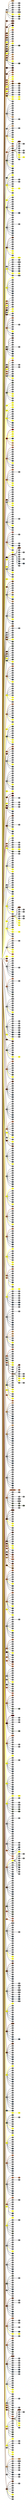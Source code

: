 graph {
 graph [rankdir=LR]
"primary" -- "1" [penwidth=5,color="#777777"]
"1" [label="S R", style=filled, fillcolor="#777777"]
"primary" -- "2" [penwidth=5,color="#BB8B54"]
"2" [label="S R", style=filled, fillcolor="#BB8B54"]
"2" -- "2:0" [penwidth=5,color="#BB8B54"]
"2:0" [label="O/O/O", style=filled, fillcolor="#BB8B54"]
"2" -- "2s1" [penwidth=5,color="#777777"]
"2s1" [label="S V", style=filled, fillcolor="#777777"]
"2s1" -- "2s1:0" [penwidth=5,color="#777777"]
"2s1:0" [label="(////)", style=filled, fillcolor="#777777"]
"2" -- "2s2" [penwidth=5,color="#777777"]
"2s2" [label="S V", style=filled, fillcolor="#777777"]
"2s2" -- "2s2:0" [penwidth=5,color="#777777"]
"2s2:0" [label="(//)", style=filled, fillcolor="#777777"]
"2" -- "2s3" [penwidth=5,color="#777777"]
"2s3" [label="S V", style=filled, fillcolor="#777777"]
"2s3" -- "2s3:0" [penwidth=5,color="#777777"]
"2s3:0" [label="O", style=filled, fillcolor="#777777"]
"2" -- "2s4" [penwidth=5,color="#777777"]
"2s4" [label="S V", style=filled, fillcolor="#777777"]
"2s4" -- "2s4:0" [penwidth=5,color="#777777"]
"2s4:0" [label="(///)", style=filled, fillcolor="#777777"]
"2" -- "2s5" [penwidth=5,color="#777777"]
"2s5" [label="S V", style=filled, fillcolor="#777777"]
"2s5" -- "2s5:0" [penwidth=5,color="#777777"]
"2s5:0" [label="(////////)", style=filled, fillcolor="#777777"]
"2" -- "2s6" [penwidth=5,color=yellow]
"2s6" [label="S V", style=filled, fillcolor=yellow]
"2s6" -- "2s6:0" [penwidth=5,color=yellow]
"2s6:0" [label="(///)", style=filled, fillcolor=yellow]
"2" -- "2s7" [penwidth=5,color="#575E4E"]
"2s7" [label="S V", style=filled, fillcolor="#575E4E"]
"2s7" -- "2s7:0" [penwidth=5,color="#575E4E"]
"2s7:0" [label="(///)", style=filled, fillcolor="#575E4E"]
"2" -- "2s8" [penwidth=5,color="#777777"]
"2s8" [label="S V", style=filled, fillcolor="#777777"]
"2s8" -- "2s8:0" [penwidth=5,color="#777777"]
"2s8:0" [label="\\8", style=filled, fillcolor="#777777"]
"primary" -- "3" [penwidth=5,color="#673923"]
"3" [label="S R", style=filled, fillcolor="#673923"]
"3" -- "3:0" [penwidth=5,color="#673923"]
"3:0" [label="(///////)", style=filled, fillcolor="#673923"]
"primary" -- "4" [penwidth=5,color="#673923"]
"4" [label="S R", style=filled, fillcolor="#673923"]
"4" -- "4:0" [penwidth=5,color="#673923"]
"4:0" [label="(//////)", style=filled, fillcolor="#673923"]
"primary" -- "5" [penwidth=5,color="#673923"]
"5" [label="S R", style=filled, fillcolor="#673923"]
"primary" -- "6" [penwidth=5,color="#AA6651"]
"6" [label="S R", style=filled, fillcolor="#AA6651"]
"primary" -- "7" [penwidth=5,color="#64400F"]
"7" [label="S R", style=filled, fillcolor="#64400F"]
"primary" -- "8" [penwidth=5,color="#777777"]
"8" [label="S R", style=filled, fillcolor="#777777"]
"primary" -- "9" [penwidth=5,color=yellow]
"9" [label="S R", style=filled, fillcolor=yellow]
"primary" -- "10" [penwidth=5,color="#673923"]
"10" [label="S R", style=filled, fillcolor="#673923"]
"primary" -- "11" [penwidth=5,color="#777777"]
"11" [label="S R", style=filled, fillcolor="#777777"]
"primary" -- "12" [penwidth=5,color="#673923"]
"12" [label="S R", style=filled, fillcolor="#673923"]
"primary" -- "13" [penwidth=5,color="#35170C"]
"13" [label="S R", style=filled, fillcolor="#35170C"]
"13" -- "13:0" [penwidth=5,color="#35170C"]
"13:0" [label="\\8", style=filled, fillcolor="#35170C"]
"primary" -- "14" [penwidth=5,color=yellow]
"14" [label="S R", style=filled, fillcolor=yellow]
"14" -- "14:0" [penwidth=5,color=yellow]
"14:0" [label="\\8", style=filled, fillcolor=yellow]
"primary" -- "15" [penwidth=5,color="#A86540"]
"15" [label="S R", style=filled, fillcolor="#A86540"]
"15" -- "15:0" [penwidth=5,color="#A86540"]
"15:0" [label="(//)", style=filled, fillcolor="#A86540"]
"primary" -- "16" [penwidth=5,color="#673923"]
"16" [label="S R", style=filled, fillcolor="#673923"]
"16" -- "16s1" [penwidth=5,color="#777777"]
"16s1" [label="S V", style=filled, fillcolor="#777777"]
"16" -- "16s2" [penwidth=5,color="#777777"]
"16s2" [label="S V", style=filled, fillcolor="#777777"]
"16" -- "16s3" [penwidth=5,color="#777777"]
"16s3" [label="S V", style=filled, fillcolor="#777777"]
"16" -- "16s4" [penwidth=5,color="#777777"]
"16s4" [label="S V", style=filled, fillcolor="#777777"]
"16" -- "16s5" [penwidth=5,color="#BB8B54"]
"16s5" [label="S V", style=filled, fillcolor="#BB8B54"]
"16" -- "16s6" [penwidth=5,color=yellow]
"16s6" [label="S V", style=filled, fillcolor=yellow]
"16" -- "16s7" [penwidth=5,color="#575E4E"]
"16s7" [label="S V", style=filled, fillcolor="#575E4E"]
"16s7" -- "16s7:0" [penwidth=5,color="#575E4E"]
"16s7:0" [label="\\8", style=filled, fillcolor="#575E4E"]
"16" -- "16s8" [penwidth=5,color="#777777"]
"16s8" [label="S V", style=filled, fillcolor="#777777"]
"primary" -- "17" [penwidth=5,color="#777777"]
"17" [label="S R", style=filled, fillcolor="#777777"]
"17" -- "17s1" [penwidth=5,color="#777777"]
"17s1" [label="S V", style=filled, fillcolor="#777777"]
"17" -- "17s2" [penwidth=5,color="#777777"]
"17s2" [label="S V", style=filled, fillcolor="#777777"]
"17" -- "17s3" [penwidth=5,color="#BB8B54"]
"17s3" [label="S V", style=filled, fillcolor="#BB8B54"]
"17" -- "17s4" [penwidth=5,color="#BB8B54"]
"17s4" [label="S V", style=filled, fillcolor="#BB8B54"]
"17" -- "17s5" [penwidth=5,color="#BB8B54"]
"17s5" [label="S V", style=filled, fillcolor="#BB8B54"]
"17" -- "17s6" [penwidth=5,color=yellow]
"17s6" [label="S V", style=filled, fillcolor=yellow]
"17" -- "17s7" [penwidth=5,color="#575E4E"]
"17s7" [label="S V", style=filled, fillcolor="#575E4E"]
"17s7" -- "17s7:0" [penwidth=5,color="#575E4E"]
"17s7:0" [label="\\8", style=filled, fillcolor="#575E4E"]
"17" -- "17s8" [penwidth=5,color="#777777"]
"17s8" [label="S V", style=filled, fillcolor="#777777"]
"primary" -- "18" [penwidth=5,color="#35170C"]
"18" [label="S R", style=filled, fillcolor="#35170C"]
"18" -- "18:0" [penwidth=5,color="#35170C"]
"18:0" [label="(//)", style=filled, fillcolor="#35170C"]
"primary" -- "19" [penwidth=5,color="#673923"]
"19" [label="S R", style=filled, fillcolor="#673923"]
"19" -- "19:0" [penwidth=5,color="#673923"]
"19:0" [label="(//)", style=filled, fillcolor="#673923"]
"primary" -- "20" [penwidth=5,color="#A86540"]
"20" [label="S R", style=filled, fillcolor="#A86540"]
"primary" -- "21" [penwidth=5,color="#A86540"]
"21" [label="S R", style=filled, fillcolor="#A86540"]
"21" -- "21:0" [penwidth=5,color="#A86540"]
"21:0" [label="\\8", style=filled, fillcolor="#A86540"]
"primary" -- "22" [penwidth=5,color="#BB8B54"]
"22" [label="S R", style=filled, fillcolor="#BB8B54"]
"22" -- "22:0" [penwidth=5,color="#BB8B54"]
"22:0" [label="\\8", style=filled, fillcolor="#BB8B54"]
"primary" -- "23" [penwidth=5,color=yellow]
"23" [label="S R", style=filled, fillcolor=yellow]
"23" -- "23:0" [penwidth=5,color=yellow]
"23:0" [label="\\8", style=filled, fillcolor=yellow]
"primary" -- "24" [penwidth=5,color="#AA6651"]
"24" [label="S R", style=filled, fillcolor="#AA6651"]
"primary" -- "25" [penwidth=5,color=yellow]
"25" [label="S R", style=filled, fillcolor=yellow]
"25" -- "25:0" [penwidth=5,color=yellow]
"25:0" [label="\\8", style=filled, fillcolor=yellow]
"primary" -- "26" [penwidth=5,color="#A86540"]
"26" [label="S R", style=filled, fillcolor="#A86540"]
"26" -- "26:0" [penwidth=5,color="#A86540"]
"26:0" [label="/8", style=filled, fillcolor="#A86540"]
"primary" -- "27" [penwidth=5,color="#64400F"]
"27" [label="S R", style=filled, fillcolor="#64400F"]
"27" -- "27:0" [penwidth=5,color="#64400F"]
"27:0" [label="O", style=filled, fillcolor="#64400F"]
"27:0" -- "27:1" [penwidth=5,color="#64400F"]
"27:1" [label="(/////)", style=filled, fillcolor="#64400F"]
"27" -- "27s1" [penwidth=5,color="#777777"]
"27s1" [label="S V", style=filled, fillcolor="#777777"]
"27s1" -- "27s1:0" [penwidth=5,color="#777777"]
"27s1:0" [label="(//)", style=filled, fillcolor="#777777"]
"27" -- "27s2" [penwidth=5,color="#777777"]
"27s2" [label="S V", style=filled, fillcolor="#777777"]
"27s2" -- "27s2:0" [penwidth=5,color="#777777"]
"27s2:0" [label="\\8", style=filled, fillcolor="#777777"]
"27" -- "27s3" [penwidth=5,color="#777777"]
"27s3" [label="S V", style=filled, fillcolor="#777777"]
"27s3" -- "27s3:0" [penwidth=5,color="#777777"]
"27s3:0" [label="(//)", style=filled, fillcolor="#777777"]
"27" -- "27s4" [penwidth=5,color="#777777"]
"27s4" [label="S V", style=filled, fillcolor="#777777"]
"27s4" -- "27s4:0" [penwidth=5,color="#777777"]
"27s4:0" [label="\\8", style=filled, fillcolor="#777777"]
"27" -- "27s5" [penwidth=5,color="#777777"]
"27s5" [label="S V", style=filled, fillcolor="#777777"]
"27s5" -- "27s5:0" [penwidth=5,color="#777777"]
"27s5:0" [label="(//)", style=filled, fillcolor="#777777"]
"27" -- "27s6" [penwidth=5,color=yellow]
"27s6" [label="S V", style=filled, fillcolor=yellow]
"27s6" -- "27s6:0" [penwidth=5,color=yellow]
"27s6:0" [label="\\8", style=filled, fillcolor=yellow]
"27" -- "27s7" [penwidth=5,color=yellow]
"27s7" [label="S V", style=filled, fillcolor=yellow]
"27s7" -- "27s7:0" [penwidth=5,color=yellow]
"27s7:0" [label="(//)", style=filled, fillcolor=yellow]
"27" -- "27s8" [penwidth=5,color="#777777"]
"27s8" [label="S V", style=filled, fillcolor="#777777"]
"primary" -- "28" [penwidth=5,color="#777777"]
"28" [label="S R", style=filled, fillcolor="#777777"]
"28" -- "28:0" [penwidth=5,color="#777777"]
"28:0" [label="\\8", style=filled, fillcolor="#777777"]
"28" -- "28s1" [penwidth=5,color="#777777"]
"28s1" [label="S V", style=filled, fillcolor="#777777"]
"28" -- "28s2" [penwidth=5,color="#777777"]
"28s2" [label="S V", style=filled, fillcolor="#777777"]
"28" -- "28s3" [penwidth=5,color="#777777"]
"28s3" [label="S V", style=filled, fillcolor="#777777"]
"28" -- "28s4" [penwidth=5,color="#777777"]
"28s4" [label="S V", style=filled, fillcolor="#777777"]
"28" -- "28s5" [penwidth=5,color="#777777"]
"28s5" [label="S V", style=filled, fillcolor="#777777"]
"28" -- "28s6" [penwidth=5,color="#BB8B54"]
"28s6" [label="S V", style=filled, fillcolor="#BB8B54"]
"28" -- "28s7" [penwidth=5,color="#777777"]
"28s7" [label="S V", style=filled, fillcolor="#777777"]
"28s7" -- "28s7:0" [penwidth=5,color="#777777"]
"28s7:0" [label="\\8", style=filled, fillcolor="#777777"]
"28" -- "28s8" [penwidth=5,color="#777777"]
"28s8" [label="S V", style=filled, fillcolor="#777777"]
"primary" -- "29" [penwidth=5,color="#777777"]
"29" [label="S R", style=filled, fillcolor="#777777"]
"29" -- "29:0" [penwidth=5,color="#777777"]
"29:0" [label="\\8", style=filled, fillcolor="#777777"]
"primary" -- "30" [penwidth=5,color="#BB8B54"]
"30" [label="S R", style=filled, fillcolor="#BB8B54"]
"30" -- "30:0" [penwidth=5,color="#BB8B54"]
"30:0" [label="(//)", style=filled, fillcolor="#BB8B54"]
"30" -- "30s1" [penwidth=5,color="#777777"]
"30s1" [label="S V", style=filled, fillcolor="#777777"]
"30s1" -- "30s1:0" [penwidth=5,color="#777777"]
"30s1:0" [label="\\8", style=filled, fillcolor="#777777"]
"30" -- "30s2" [penwidth=5,color="#777777"]
"30s2" [label="S V", style=filled, fillcolor="#777777"]
"30" -- "30s3" [penwidth=5,color="#777777"]
"30s3" [label="S V", style=filled, fillcolor="#777777"]
"30" -- "30s4" [penwidth=5,color="#777777"]
"30s4" [label="S V", style=filled, fillcolor="#777777"]
"30" -- "30s5" [penwidth=5,color="#777777"]
"30s5" [label="S V", style=filled, fillcolor="#777777"]
"30" -- "30s6" [penwidth=5,color=yellow]
"30s6" [label="S V", style=filled, fillcolor=yellow]
"30" -- "30s7" [penwidth=5,color=yellow]
"30s7" [label="S V", style=filled, fillcolor=yellow]
"30" -- "30s8" [penwidth=5,color="#777777"]
"30s8" [label="S V", style=filled, fillcolor="#777777"]
"primary" -- "31" [penwidth=5,color="#A86540"]
"31" [label="S U", style=filled, fillcolor="#A86540"]
"31" -- "31:0" [penwidth=5,color="#A86540"]
"31:0" [label="\\8", style=filled, fillcolor="#A86540"]
"primary" -- "32" [penwidth=5,color="#575E4E"]
"32" [label="S R", style=filled, fillcolor="#575E4E"]
"32" -- "32:0" [penwidth=5,color="#575E4E"]
"32:0" [label="\\8", style=filled, fillcolor="#575E4E"]
"32" -- "32s1" [penwidth=5,color="#673923"]
"32s1" [label="S U", style=filled, fillcolor="#673923"]
"32s1" -- "32s1:0" [penwidth=5,color="#673923"]
"32s1:0" [label="(///////)", style=filled, fillcolor="#673923"]
"32s1" -- "32s1s1" [penwidth=5,color="#777777"]
"32s1s1" [label="S V", style=filled, fillcolor="#777777"]
"32s1s1" -- "32s1s1:0" [penwidth=5,color="#777777"]
"32s1s1:0" [label="(//)", style=filled, fillcolor="#777777"]
"32s1" -- "32s1s2" [penwidth=5,color="#777777"]
"32s1s2" [label="S V", style=filled, fillcolor="#777777"]
"32s1" -- "32s1s3" [penwidth=5,color="#777777"]
"32s1s3" [label="S V", style=filled, fillcolor="#777777"]
"32s1" -- "32s1s4" [penwidth=5,color="#777777"]
"32s1s4" [label="S V", style=filled, fillcolor="#777777"]
"32s1s4" -- "32s1s4:0" [penwidth=5,color="#777777"]
"32s1s4:0" [label="\\8", style=filled, fillcolor="#777777"]
"32s1" -- "32s1s5" [penwidth=5,color="#777777"]
"32s1s5" [label="S V", style=filled, fillcolor="#777777"]
"32s1s5" -- "32s1s5:0" [penwidth=5,color="#777777"]
"32s1s5:0" [label="(//)", style=filled, fillcolor="#777777"]
"32s1" -- "32s1s6" [penwidth=5,color=yellow]
"32s1s6" [label="S V", style=filled, fillcolor=yellow]
"32s1" -- "32s1s7" [penwidth=5,color=yellow]
"32s1s7" [label="S V", style=filled, fillcolor=yellow]
"32s1s7" -- "32s1s7:0" [penwidth=5,color=yellow]
"32s1s7:0" [label="\\8", style=filled, fillcolor=yellow]
"32s1" -- "32s1s8" [penwidth=5,color="#777777"]
"32s1s8" [label="S V", style=filled, fillcolor="#777777"]
"32" -- "32s2" [penwidth=5,color="#777777"]
"32s2" [label="S V", style=filled, fillcolor="#777777"]
"32" -- "32s3" [penwidth=5,color="#777777"]
"32s3" [label="S V", style=filled, fillcolor="#777777"]
"32" -- "32s4" [penwidth=5,color="#777777"]
"32s4" [label="S V", style=filled, fillcolor="#777777"]
"32" -- "32s5" [penwidth=5,color="#777777"]
"32s5" [label="S V", style=filled, fillcolor="#777777"]
"32" -- "32s6" [penwidth=5,color="#777777"]
"32s6" [label="S V", style=filled, fillcolor="#777777"]
"32" -- "32s7" [penwidth=5,color="#777777"]
"32s7" [label="S V", style=filled, fillcolor="#777777"]
"32" -- "32s8" [penwidth=5,color=yellow]
"32s8" [label="S V", style=filled, fillcolor=yellow]
"32" -- "32s9" [penwidth=5,color="#4A545C"]
"32s9" [label="S V", style=filled, fillcolor="#4A545C"]
"32" -- "32s10" [penwidth=5,color="#777777"]
"32s10" [label="S V", style=filled, fillcolor="#777777"]
"primary" -- "33" [penwidth=5,color="#575E4E"]
"33" [label="S R", style=filled, fillcolor="#575E4E"]
"33" -- "33:0" [penwidth=5,color="#575E4E"]
"33:0" [label="\\8", style=filled, fillcolor="#575E4E"]
"primary" -- "34" [penwidth=5,color=yellow]
"34" [label="S R", style=filled, fillcolor=yellow]
"34" -- "34:0" [penwidth=5,color=yellow]
"34:0" [label="(//)", style=filled, fillcolor=yellow]
"34" -- "34s1" [penwidth=5,color="#777777"]
"34s1" [label="S V", style=filled, fillcolor="#777777"]
"34" -- "34s2" [penwidth=5,color="#777777"]
"34s2" [label="S V", style=filled, fillcolor="#777777"]
"34s2" -- "34s2:0" [penwidth=5,color="#777777"]
"34s2:0" [label="\\8", style=filled, fillcolor="#777777"]
"34" -- "34s3" [penwidth=5,color="#777777"]
"34s3" [label="S V", style=filled, fillcolor="#777777"]
"34s3" -- "34s3:0" [penwidth=5,color="#777777"]
"34s3:0" [label="\\8", style=filled, fillcolor="#777777"]
"34" -- "34s4" [penwidth=5,color="#777777"]
"34s4" [label="S V", style=filled, fillcolor="#777777"]
"34" -- "34s5" [penwidth=5,color="#777777"]
"34s5" [label="S V", style=filled, fillcolor="#777777"]
"34" -- "34s6" [penwidth=5,color=yellow]
"34s6" [label="S V", style=filled, fillcolor=yellow]
"34s6" -- "34s6:0" [penwidth=5,color=yellow]
"34s6:0" [label="\\8", style=filled, fillcolor=yellow]
"34" -- "34s7" [penwidth=5,color=yellow]
"34s7" [label="S V", style=filled, fillcolor=yellow]
"34" -- "34s8" [penwidth=5,color="#777777"]
"34s8" [label="S V", style=filled, fillcolor="#777777"]
"primary" -- "35" [penwidth=5,color=yellow]
"35" [label="S R", style=filled, fillcolor=yellow]
"35" -- "35:0" [penwidth=5,color=yellow]
"35:0" [label="\\8", style=filled, fillcolor=yellow]
"primary" -- "36" [penwidth=5,color="#777777"]
"36" [label="S R", style=filled, fillcolor="#777777"]
"36" -- "36:0" [penwidth=5,color="#777777"]
"36:0" [label="\\8", style=filled, fillcolor="#777777"]
"36" -- "36s1" [penwidth=5,color="#777777"]
"36s1" [label="S V", style=filled, fillcolor="#777777"]
"36" -- "36s2" [penwidth=5,color="#777777"]
"36s2" [label="S V", style=filled, fillcolor="#777777"]
"36" -- "36s3" [penwidth=5,color="#777777"]
"36s3" [label="S V", style=filled, fillcolor="#777777"]
"36" -- "36s4" [penwidth=5,color="#777777"]
"36s4" [label="S V", style=filled, fillcolor="#777777"]
"36" -- "36s5" [penwidth=5,color="#777777"]
"36s5" [label="S V", style=filled, fillcolor="#777777"]
"36" -- "36s6" [penwidth=5,color=yellow]
"36s6" [label="S V", style=filled, fillcolor=yellow]
"36" -- "36s7" [penwidth=5,color="#4A545C"]
"36s7" [label="S V", style=filled, fillcolor="#4A545C"]
"36s7" -- "36s7:0" [penwidth=5,color="#4A545C"]
"36s7:0" [label="\\8", style=filled, fillcolor="#4A545C"]
"36" -- "36s8" [penwidth=5,color="#777777"]
"36s8" [label="S V", style=filled, fillcolor="#777777"]
"primary" -- "37" [penwidth=5,color="#777777"]
"37" [label="S R", style=filled, fillcolor="#777777"]
"37" -- "37:0" [penwidth=5,color="#777777"]
"37:0" [label="\\8", style=filled, fillcolor="#777777"]
"37" -- "37s1" [penwidth=5,color="#777777"]
"37s1" [label="S V", style=filled, fillcolor="#777777"]
"37" -- "37s2" [penwidth=5,color="#777777"]
"37s2" [label="S V", style=filled, fillcolor="#777777"]
"37" -- "37s3" [penwidth=5,color="#777777"]
"37s3" [label="S V", style=filled, fillcolor="#777777"]
"37s3" -- "37s3:0" [penwidth=5,color="#777777"]
"37s3:0" [label="\\8", style=filled, fillcolor="#777777"]
"37" -- "37s4" [penwidth=5,color="#777777"]
"37s4" [label="S V", style=filled, fillcolor="#777777"]
"37" -- "37s5" [penwidth=5,color="#777777"]
"37s5" [label="S V", style=filled, fillcolor="#777777"]
"37" -- "37s6" [penwidth=5,color="#4A545C"]
"37s6" [label="S V", style=filled, fillcolor="#4A545C"]
"37" -- "37s7" [penwidth=5,color="#4A545C"]
"37s7" [label="S V", style=filled, fillcolor="#4A545C"]
"37" -- "37s8" [penwidth=5,color="#777777"]
"37s8" [label="S V", style=filled, fillcolor="#777777"]
"primary" -- "38" [penwidth=5,color="#673923"]
"38" [label="S R", style=filled, fillcolor="#673923"]
"38" -- "38:0" [penwidth=5,color="#673923"]
"38:0" [label="(//)", style=filled, fillcolor="#673923"]
"38" -- "38s1" [penwidth=5,color="#777777"]
"38s1" [label="S V", style=filled, fillcolor="#777777"]
"38" -- "38s2" [penwidth=5,color="#777777"]
"38s2" [label="S V", style=filled, fillcolor="#777777"]
"38" -- "38s3" [penwidth=5,color="#777777"]
"38s3" [label="S V", style=filled, fillcolor="#777777"]
"38" -- "38s4" [penwidth=5,color="#777777"]
"38s4" [label="S V", style=filled, fillcolor="#777777"]
"38" -- "38s5" [penwidth=5,color="#777777"]
"38s5" [label="S V", style=filled, fillcolor="#777777"]
"38" -- "38s6" [penwidth=5,color=yellow]
"38s6" [label="S V", style=filled, fillcolor=yellow]
"38" -- "38s7" [penwidth=5,color=yellow]
"38s7" [label="S V", style=filled, fillcolor=yellow]
"38" -- "38s8" [penwidth=5,color="#777777"]
"38s8" [label="S V", style=filled, fillcolor="#777777"]
"primary" -- "39" [penwidth=5,color="#777777"]
"39" [label="S R", style=filled, fillcolor="#777777"]
"primary" -- "40" [penwidth=5,color=yellow]
"40" [label="S R", style=filled, fillcolor=yellow]
"40" -- "40:0" [penwidth=5,color=yellow]
"40:0" [label="O/O/O", style=filled, fillcolor=yellow]
"40:0" -- "40:1" [penwidth=5,color=yellow]
"40:1" [label="(//////)", style=filled, fillcolor=yellow]
"40" -- "40s1" [penwidth=5,color="#777777"]
"40s1" [label="S V", style=filled, fillcolor="#777777"]
"40s1" -- "40s1:0" [penwidth=5,color="#777777"]
"40s1:0" [label="(///)", style=filled, fillcolor="#777777"]
"40" -- "40s2" [penwidth=5,color="#777777"]
"40s2" [label="S V", style=filled, fillcolor="#777777"]
"40s2" -- "40s2:0" [penwidth=5,color="#777777"]
"40s2:0" [label="(////////)", style=filled, fillcolor="#777777"]
"40" -- "40s3" [penwidth=5,color="#777777"]
"40s3" [label="S V", style=filled, fillcolor="#777777"]
"40s3" -- "40s3:0" [penwidth=5,color="#777777"]
"40s3:0" [label="\\8", style=filled, fillcolor="#777777"]
"40" -- "40s4" [penwidth=5,color="#777777"]
"40s4" [label="S V", style=filled, fillcolor="#777777"]
"40s4" -- "40s4:0" [penwidth=5,color="#777777"]
"40s4:0" [label="(\\\\\\\\\\)", style=filled, fillcolor="#777777"]
"40" -- "40s5" [penwidth=5,color="#777777"]
"40s5" [label="S V", style=filled, fillcolor="#777777"]
"40s5" -- "40s5:0" [penwidth=5,color="#777777"]
"40s5:0" [label="O", style=filled, fillcolor="#777777"]
"40" -- "40s6" [penwidth=5,color="#4A545C"]
"40s6" [label="S V", style=filled, fillcolor="#4A545C"]
"40s6" -- "40s6:0" [penwidth=5,color="#4A545C"]
"40s6:0" [label="(//)", style=filled, fillcolor="#4A545C"]
"40" -- "40s7" [penwidth=5,color=yellow]
"40s7" [label="S V", style=filled, fillcolor=yellow]
"40s7" -- "40s7:0" [penwidth=5,color=yellow]
"40s7:0" [label="\\8", style=filled, fillcolor=yellow]
"40" -- "40s8" [penwidth=5,color="#777777"]
"40s8" [label="S V", style=filled, fillcolor="#777777"]
"40s8" -- "40s8:0" [penwidth=5,color="#777777"]
"40s8:0" [label="(//////)", style=filled, fillcolor="#777777"]
"primary" -- "41" [penwidth=5,color=yellow]
"41" [label="S R", style=filled, fillcolor=yellow]
"41" -- "41:0" [penwidth=5,color=yellow]
"41:0" [label="(///)", style=filled, fillcolor=yellow]
"41" -- "41s1" [penwidth=5,color="#777777"]
"41s1" [label="S V", style=filled, fillcolor="#777777"]
"41" -- "41s2" [penwidth=5,color="#777777"]
"41s2" [label="S V", style=filled, fillcolor="#777777"]
"41" -- "41s3" [penwidth=5,color="#777777"]
"41s3" [label="S V", style=filled, fillcolor="#777777"]
"41" -- "41s4" [penwidth=5,color="#777777"]
"41s4" [label="S V", style=filled, fillcolor="#777777"]
"41" -- "41s5" [penwidth=5,color="#777777"]
"41s5" [label="S V", style=filled, fillcolor="#777777"]
"41" -- "41s6" [penwidth=5,color="#4A545C"]
"41s6" [label="S V", style=filled, fillcolor="#4A545C"]
"41" -- "41s7" [penwidth=5,color="#4A545C"]
"41s7" [label="S V", style=filled, fillcolor="#4A545C"]
"41" -- "41s8" [penwidth=5,color="#777777"]
"41s8" [label="S V", style=filled, fillcolor="#777777"]
"primary" -- "42" [penwidth=5,color="#A86540"]
"42" [label="U U", style=filled, fillcolor="#A86540"]
"primary" -- "43" [penwidth=5,color="#A86540"]
"43" [label="S R", style=filled, fillcolor="#A86540"]
"primary" -- "44" [penwidth=5,color=yellow]
"44" [label="S R", style=filled, fillcolor=yellow]
"primary" -- "45" [penwidth=5,color="#A86540"]
"45" [label="S R", style=filled, fillcolor="#A86540"]
"primary" -- "46" [penwidth=5,color="#35170C"]
"46" [label="S R", style=filled, fillcolor="#35170C"]
"primary" -- "47" [penwidth=5,color="#777777"]
"47" [label="S R", style=filled, fillcolor="#777777"]
"primary" -- "48" [penwidth=5,color="#673923"]
"48" [label="S R", style=filled, fillcolor="#673923"]
"48" -- "48s1" [penwidth=5,color="#777777"]
"48s1" [label="S V", style=filled, fillcolor="#777777"]
"48" -- "48s2" [penwidth=5,color="#777777"]
"48s2" [label="S V", style=filled, fillcolor="#777777"]
"48" -- "48s3" [penwidth=5,color="#777777"]
"48s3" [label="S V", style=filled, fillcolor="#777777"]
"48" -- "48s4" [penwidth=5,color="#777777"]
"48s4" [label="S V", style=filled, fillcolor="#777777"]
"48" -- "48s5" [penwidth=5,color="#777777"]
"48s5" [label="S V", style=filled, fillcolor="#777777"]
"48" -- "48s6" [penwidth=5,color=yellow]
"48s6" [label="S V", style=filled, fillcolor=yellow]
"48" -- "48s7" [penwidth=5,color=yellow]
"48s7" [label="S V", style=filled, fillcolor=yellow]
"48" -- "48s8" [penwidth=5,color="#777777"]
"48s8" [label="S V", style=filled, fillcolor="#777777"]
"48" -- "48s9" [penwidth=5,color="#777777"]
"48s9" [label="S V", style=filled, fillcolor="#777777"]
"primary" -- "49" [penwidth=5,color="#A86540"]
"49" [label="S R", style=filled, fillcolor="#A86540"]
"49" -- "49:0" [penwidth=5,color="#A86540"]
"49:0" [label="\\8", style=filled, fillcolor="#A86540"]
"49" -- "49s1" [penwidth=5,color="#777777"]
"49s1" [label="S V", style=filled, fillcolor="#777777"]
"49" -- "49s2" [penwidth=5,color="#777777"]
"49s2" [label="S V", style=filled, fillcolor="#777777"]
"49" -- "49s3" [penwidth=5,color="#777777"]
"49s3" [label="S V", style=filled, fillcolor="#777777"]
"49s3" -- "49s3:0" [penwidth=5,color="#777777"]
"49s3:0" [label="\\8", style=filled, fillcolor="#777777"]
"49" -- "49s4" [penwidth=5,color="#777777"]
"49s4" [label="S V", style=filled, fillcolor="#777777"]
"49" -- "49s5" [penwidth=5,color="#777777"]
"49s5" [label="S V", style=filled, fillcolor="#777777"]
"49" -- "49s6" [penwidth=5,color=yellow]
"49s6" [label="S V", style=filled, fillcolor=yellow]
"49" -- "49s7" [penwidth=5,color="#4A545C"]
"49s7" [label="S V", style=filled, fillcolor="#4A545C"]
"49" -- "49s8" [penwidth=5,color="#777777"]
"49s8" [label="S V", style=filled, fillcolor="#777777"]
"primary" -- "50" [penwidth=5,color="#575E4E"]
"50" [label="S R", style=filled, fillcolor="#575E4E"]
"primary" -- "51" [penwidth=5,color="#5A3D30"]
"51" [label="S R", style=filled, fillcolor="#5A3D30"]
"51" -- "51:0" [penwidth=5,color="#5A3D30"]
"51:0" [label="\\8", style=filled, fillcolor="#5A3D30"]
"51" -- "51s1" [penwidth=5,color="#777777"]
"51s1" [label="S V", style=filled, fillcolor="#777777"]
"51" -- "51s2" [penwidth=5,color="#777777"]
"51s2" [label="S V", style=filled, fillcolor="#777777"]
"51" -- "51s3" [penwidth=5,color="#777777"]
"51s3" [label="S V", style=filled, fillcolor="#777777"]
"51" -- "51s4" [penwidth=5,color="#777777"]
"51s4" [label="S V", style=filled, fillcolor="#777777"]
"51s4" -- "51s4:0" [penwidth=5,color="#777777"]
"51s4:0" [label="\\8", style=filled, fillcolor="#777777"]
"51" -- "51s5" [penwidth=5,color="#777777"]
"51s5" [label="S V", style=filled, fillcolor="#777777"]
"51" -- "51s6" [penwidth=5,color="#4A545C"]
"51s6" [label="S V", style=filled, fillcolor="#4A545C"]
"51" -- "51s7" [penwidth=5,color="#4A545C"]
"51s7" [label="S V", style=filled, fillcolor="#4A545C"]
"51" -- "51s8" [penwidth=5,color="#777777"]
"51s8" [label="S V", style=filled, fillcolor="#777777"]
"primary" -- "52" [penwidth=5,color="#777777"]
"52" [label="S R", style=filled, fillcolor="#777777"]
"primary" -- "53" [penwidth=5,color="#673923"]
"53" [label="S R", style=filled, fillcolor="#673923"]
"primary" -- "54" [penwidth=5,color=yellow]
"54" [label="S R", style=filled, fillcolor=yellow]
"54" -- "54:0" [penwidth=5,color=yellow]
"54:0" [label="(//)", style=filled, fillcolor=yellow]
"primary" -- "55" [penwidth=5,color="#A86540"]
"55" [label="S R", style=filled, fillcolor="#A86540"]
"primary" -- "56" [penwidth=5,color="#A86540"]
"56" [label="S R", style=filled, fillcolor="#A86540"]
"56" -- "56:0" [penwidth=5,color="#A86540"]
"56:0" [label="\\8", style=filled, fillcolor="#A86540"]
"primary" -- "57" [penwidth=5,color="#777777"]
"57" [label="S R", style=filled, fillcolor="#777777"]
"57" -- "57:0" [penwidth=5,color="#777777"]
"57:0" [label="(//)", style=filled, fillcolor="#777777"]
"57" -- "57s1" [penwidth=5,color="#777777"]
"57s1" [label="S V", style=filled, fillcolor="#777777"]
"57s1" -- "57s1:0" [penwidth=5,color="#777777"]
"57s1:0" [label="\\8", style=filled, fillcolor="#777777"]
"57" -- "57s2" [penwidth=5,color="#777777"]
"57s2" [label="S V", style=filled, fillcolor="#777777"]
"57s2" -- "57s2:0" [penwidth=5,color="#777777"]
"57s2:0" [label="\\8", style=filled, fillcolor="#777777"]
"57" -- "57s3" [penwidth=5,color="#777777"]
"57s3" [label="S V", style=filled, fillcolor="#777777"]
"57" -- "57s4" [penwidth=5,color="#777777"]
"57s4" [label="S V", style=filled, fillcolor="#777777"]
"57" -- "57s5" [penwidth=5,color="#777777"]
"57s5" [label="S V", style=filled, fillcolor="#777777"]
"57" -- "57s6" [penwidth=5,color="#4A545C"]
"57s6" [label="S V", style=filled, fillcolor="#4A545C"]
"57" -- "57s7" [penwidth=5,color=yellow]
"57s7" [label="S V", style=filled, fillcolor=yellow]
"57" -- "57s8" [penwidth=5,color="#777777"]
"57s8" [label="S V", style=filled, fillcolor="#777777"]
"primary" -- "58" [penwidth=5,color="#575E4E"]
"58" [label="S R", style=filled, fillcolor="#575E4E"]
"58" -- "58:0" [penwidth=5,color="#575E4E"]
"58:0" [label="\\8", style=filled, fillcolor="#575E4E"]
"58" -- "58s1" [penwidth=5,color="#777777"]
"58s1" [label="S V", style=filled, fillcolor="#777777"]
"58" -- "58s2" [penwidth=5,color="#777777"]
"58s2" [label="S V", style=filled, fillcolor="#777777"]
"58" -- "58s3" [penwidth=5,color="#777777"]
"58s3" [label="S V", style=filled, fillcolor="#777777"]
"58" -- "58s4" [penwidth=5,color="#777777"]
"58s4" [label="S V", style=filled, fillcolor="#777777"]
"58" -- "58s5" [penwidth=5,color=yellow]
"58s5" [label="S V", style=filled, fillcolor=yellow]
"58" -- "58s6" [penwidth=5,color=yellow]
"58s6" [label="S V", style=filled, fillcolor=yellow]
"58" -- "58s7" [penwidth=5,color="#777777"]
"58s7" [label="S V", style=filled, fillcolor="#777777"]
"58" -- "58s8" [penwidth=5,color="#777777"]
"58s8" [label="S V", style=filled, fillcolor="#777777"]
"primary" -- "59" [penwidth=5,color=yellow]
"59" [label="S R", style=filled, fillcolor=yellow]
"59" -- "59:0" [penwidth=5,color=yellow]
"59:0" [label="O", style=filled, fillcolor=yellow]
"primary" -- "60" [penwidth=5,color=yellow]
"60" [label="S R", style=filled, fillcolor=yellow]
"60" -- "60:0" [penwidth=5,color=yellow]
"60:0" [label="\\8", style=filled, fillcolor=yellow]
"primary" -- "61" [penwidth=5,color=yellow]
"61" [label="S R", style=filled, fillcolor=yellow]
"61" -- "61:0" [penwidth=5,color=yellow]
"61:0" [label="\\8", style=filled, fillcolor=yellow]
"61" -- "61s1" [penwidth=5,color="#777777"]
"61s1" [label="S V", style=filled, fillcolor="#777777"]
"61" -- "61s2" [penwidth=5,color="#777777"]
"61s2" [label="S V", style=filled, fillcolor="#777777"]
"61" -- "61s3" [penwidth=5,color="#777777"]
"61s3" [label="S V", style=filled, fillcolor="#777777"]
"61" -- "61s4" [penwidth=5,color="#777777"]
"61s4" [label="S V", style=filled, fillcolor="#777777"]
"61" -- "61s5" [penwidth=5,color="#777777"]
"61s5" [label="S V", style=filled, fillcolor="#777777"]
"61" -- "61s6" [penwidth=5,color=yellow]
"61s6" [label="S V", style=filled, fillcolor=yellow]
"61" -- "61s7" [penwidth=5,color="#4A545C"]
"61s7" [label="S V", style=filled, fillcolor="#4A545C"]
"61" -- "61s8" [penwidth=5,color="#777777"]
"61s8" [label="S V", style=filled, fillcolor="#777777"]
"61" -- "61s9" [penwidth=5,color="#777777"]
"61s9" [label="S V", style=filled, fillcolor="#777777"]
"primary" -- "62" [penwidth=5,color="#7F180D"]
"62" [label="S R", style=filled, fillcolor="#7F180D"]
"62" -- "62:0" [penwidth=5,color="#7F180D"]
"62:0" [label="\\8", style=filled, fillcolor="#7F180D"]
"62" -- "62s1" [penwidth=5,color=yellow]
"62s1" [label="S V", style=filled, fillcolor=yellow]
"62" -- "62s2" [penwidth=5,color=yellow]
"62s2" [label="S V", style=filled, fillcolor=yellow]
"62" -- "62s3" [penwidth=5,color=yellow]
"62s3" [label="S V", style=filled, fillcolor=yellow]
"62" -- "62s4" [penwidth=5,color="#4A545C"]
"62s4" [label="S V", style=filled, fillcolor="#4A545C"]
"62" -- "62s5" [penwidth=5,color=yellow]
"62s5" [label="S V", style=filled, fillcolor=yellow]
"62" -- "62s6" [penwidth=5,color="#BB8B54"]
"62s6" [label="S V", style=filled, fillcolor="#BB8B54"]
"62" -- "62s7" [penwidth=5,color="#BB8B54"]
"62s7" [label="S V", style=filled, fillcolor="#BB8B54"]
"primary" -- "63" [penwidth=5,color="#AA6651"]
"63" [label="S R", style=filled, fillcolor="#AA6651"]
"63" -- "63:0" [penwidth=5,color="#AA6651"]
"63:0" [label="\\8", style=filled, fillcolor="#AA6651"]
"63" -- "63s1" [penwidth=5,color="#777777"]
"63s1" [label="S V", style=filled, fillcolor="#777777"]
"63" -- "63s2" [penwidth=5,color="#777777"]
"63s2" [label="S V", style=filled, fillcolor="#777777"]
"63" -- "63s3" [penwidth=5,color="#777777"]
"63s3" [label="S V", style=filled, fillcolor="#777777"]
"63" -- "63s4" [penwidth=5,color="#777777"]
"63s4" [label="S V", style=filled, fillcolor="#777777"]
"63" -- "63s5" [penwidth=5,color="#777777"]
"63s5" [label="S V", style=filled, fillcolor="#777777"]
"63" -- "63s6" [penwidth=5,color="#4A545C"]
"63s6" [label="S V", style=filled, fillcolor="#4A545C"]
"63" -- "63s7" [penwidth=5,color=yellow]
"63s7" [label="S V", style=filled, fillcolor=yellow]
"63" -- "63s8" [penwidth=5,color="#777777"]
"63s8" [label="S V", style=filled, fillcolor="#777777"]
"63" -- "63s9" [penwidth=5,color="#777777"]
"63s9" [label="S V", style=filled, fillcolor="#777777"]
"primary" -- "64" [penwidth=5,color="#A86540"]
"64" [label="S R", style=filled, fillcolor="#A86540"]
"64" -- "64:0" [penwidth=5,color="#A86540"]
"64:0" [label="\\8", style=filled, fillcolor="#A86540"]
"64" -- "64s1" [penwidth=5,color="#777777"]
"64s1" [label="S V", style=filled, fillcolor="#777777"]
"64s1" -- "64s1:0" [penwidth=5,color="#777777"]
"64s1:0" [label="\\8", style=filled, fillcolor="#777777"]
"64" -- "64s2" [penwidth=5,color="#777777"]
"64s2" [label="S V", style=filled, fillcolor="#777777"]
"64" -- "64s3" [penwidth=5,color="#777777"]
"64s3" [label="S V", style=filled, fillcolor="#777777"]
"64" -- "64s4" [penwidth=5,color="#777777"]
"64s4" [label="S V", style=filled, fillcolor="#777777"]
"64" -- "64s5" [penwidth=5,color="#777777"]
"64s5" [label="S V", style=filled, fillcolor="#777777"]
"64" -- "64s6" [penwidth=5,color=yellow]
"64s6" [label="S V", style=filled, fillcolor=yellow]
"64" -- "64s7" [penwidth=5,color=yellow]
"64s7" [label="S V", style=filled, fillcolor=yellow]
"64" -- "64s8" [penwidth=5,color="#777777"]
"64s8" [label="S V", style=filled, fillcolor="#777777"]
"primary" -- "65" [penwidth=5,color="#673923"]
"65" [label="S R", style=filled, fillcolor="#673923"]
"primary" -- "66" [penwidth=5,color="#777777"]
"66" [label="S R", style=filled, fillcolor="#777777"]
"66" -- "66:0" [penwidth=5,color="#777777"]
"66:0" [label="\\8", style=filled, fillcolor="#777777"]
"66" -- "66s1" [penwidth=5,color="#777777"]
"66s1" [label="S V", style=filled, fillcolor="#777777"]
"66" -- "66s2" [penwidth=5,color="#777777"]
"66s2" [label="S V", style=filled, fillcolor="#777777"]
"66" -- "66s3" [penwidth=5,color="#777777"]
"66s3" [label="S V", style=filled, fillcolor="#777777"]
"66" -- "66s4" [penwidth=5,color="#777777"]
"66s4" [label="S V", style=filled, fillcolor="#777777"]
"66" -- "66s5" [penwidth=5,color="#777777"]
"66s5" [label="S V", style=filled, fillcolor="#777777"]
"66" -- "66s6" [penwidth=5,color=yellow]
"66s6" [label="S V", style=filled, fillcolor=yellow]
"66" -- "66s7" [penwidth=5,color=yellow]
"66s7" [label="S V", style=filled, fillcolor=yellow]
"66" -- "66s8" [penwidth=5,color="#777777"]
"66s8" [label="S V", style=filled, fillcolor="#777777"]
"66" -- "66s9" [penwidth=5,color="#777777"]
"66s9" [label="S V", style=filled, fillcolor="#777777"]
"primary" -- "67" [penwidth=5,color="#777777"]
"67" [label="S R", style=filled, fillcolor="#777777"]
"67" -- "67:0" [penwidth=5,color="#777777"]
"67:0" [label="\\8", style=filled, fillcolor="#777777"]
"67" -- "67s1" [penwidth=5,color="#777777"]
"67s1" [label="S V", style=filled, fillcolor="#777777"]
"67" -- "67s2" [penwidth=5,color="#777777"]
"67s2" [label="S V", style=filled, fillcolor="#777777"]
"67" -- "67s3" [penwidth=5,color="#777777"]
"67s3" [label="S V", style=filled, fillcolor="#777777"]
"67s3" -- "67s3:0" [penwidth=5,color="#777777"]
"67s3:0" [label="\\8", style=filled, fillcolor="#777777"]
"67" -- "67s4" [penwidth=5,color="#777777"]
"67s4" [label="S V", style=filled, fillcolor="#777777"]
"67" -- "67s5" [penwidth=5,color="#777777"]
"67s5" [label="S V", style=filled, fillcolor="#777777"]
"67" -- "67s6" [penwidth=5,color=yellow]
"67s6" [label="S V", style=filled, fillcolor=yellow]
"67" -- "67s7" [penwidth=5,color="#4A545C"]
"67s7" [label="S V", style=filled, fillcolor="#4A545C"]
"67" -- "67s8" [penwidth=5,color="#777777"]
"67s8" [label="S V", style=filled, fillcolor="#777777"]
"primary" -- "68" [penwidth=5,color="#AA6651"]
"68" [label="S R", style=filled, fillcolor="#AA6651"]
"68" -- "68:0" [penwidth=5,color="#AA6651"]
"68:0" [label="\\8", style=filled, fillcolor="#AA6651"]
"68" -- "68s1" [penwidth=5,color="#777777"]
"68s1" [label="S V", style=filled, fillcolor="#777777"]
"68s1" -- "68s1:0" [penwidth=5,color="#777777"]
"68s1:0" [label="\\8", style=filled, fillcolor="#777777"]
"68" -- "68s2" [penwidth=5,color="#777777"]
"68s2" [label="S V", style=filled, fillcolor="#777777"]
"68" -- "68s3" [penwidth=5,color="#777777"]
"68s3" [label="S V", style=filled, fillcolor="#777777"]
"68" -- "68s4" [penwidth=5,color="#777777"]
"68s4" [label="S V", style=filled, fillcolor="#777777"]
"68" -- "68s5" [penwidth=5,color="#777777"]
"68s5" [label="S V", style=filled, fillcolor="#777777"]
"68s5" -- "68s5:0" [penwidth=5,color="#777777"]
"68s5:0" [label="\\8", style=filled, fillcolor="#777777"]
"68" -- "68s6" [penwidth=5,color="#4A545C"]
"68s6" [label="S V", style=filled, fillcolor="#4A545C"]
"68s6" -- "68s6:0" [penwidth=5,color="#4A545C"]
"68s6:0" [label="\\8", style=filled, fillcolor="#4A545C"]
"68" -- "68s7" [penwidth=5,color=yellow]
"68s7" [label="S V", style=filled, fillcolor=yellow]
"68" -- "68s8" [penwidth=5,color="#777777"]
"68s8" [label="S V", style=filled, fillcolor="#777777"]
"primary" -- "69" [penwidth=5,color="#35170C"]
"69" [label="S R", style=filled, fillcolor="#35170C"]
"primary" -- "70" [penwidth=5,color=yellow]
"70" [label="S R", style=filled, fillcolor=yellow]
"70" -- "70:0" [penwidth=5,color=yellow]
"70:0" [label="\\8", style=filled, fillcolor=yellow]
"70" -- "70s1" [penwidth=5,color="#673923"]
"70s1" [label="S U", style=filled, fillcolor="#673923"]
"70s1" -- "70s1:0" [penwidth=5,color="#673923"]
"70s1:0" [label="(////////)", style=filled, fillcolor="#673923"]
"70s1" -- "70s1s1" [penwidth=5,color="#777777"]
"70s1s1" [label="S V", style=filled, fillcolor="#777777"]
"70s1" -- "70s1s2" [penwidth=5,color="#777777"]
"70s1s2" [label="S V", style=filled, fillcolor="#777777"]
"70s1s2" -- "70s1s2:0" [penwidth=5,color="#777777"]
"70s1s2:0" [label="\\8", style=filled, fillcolor="#777777"]
"70s1" -- "70s1s3" [penwidth=5,color="#777777"]
"70s1s3" [label="S V", style=filled, fillcolor="#777777"]
"70s1" -- "70s1s4" [penwidth=5,color="#777777"]
"70s1s4" [label="S V", style=filled, fillcolor="#777777"]
"70s1" -- "70s1s5" [penwidth=5,color="#777777"]
"70s1s5" [label="S V", style=filled, fillcolor="#777777"]
"70s1s5" -- "70s1s5:0" [penwidth=5,color="#777777"]
"70s1s5:0" [label="\\8", style=filled, fillcolor="#777777"]
"70s1" -- "70s1s6" [penwidth=5,color="#4A545C"]
"70s1s6" [label="S V", style=filled, fillcolor="#4A545C"]
"70s1" -- "70s1s7" [penwidth=5,color="#4A545C"]
"70s1s7" [label="S V", style=filled, fillcolor="#4A545C"]
"70s1s7" -- "70s1s7:0" [penwidth=5,color="#4A545C"]
"70s1s7:0" [label="\\8", style=filled, fillcolor="#4A545C"]
"70s1" -- "70s1s8" [penwidth=5,color="#777777"]
"70s1s8" [label="S U", style=filled, fillcolor="#777777"]
"primary" -- "71" [penwidth=5,color=yellow]
"71" [label="S R", style=filled, fillcolor=yellow]
"primary" -- "72" [penwidth=5,color="#777777"]
"72" [label="S R", style=filled, fillcolor="#777777"]
"72" -- "72:0" [penwidth=5,color="#777777"]
"72:0" [label="\\8", style=filled, fillcolor="#777777"]
"72" -- "72s1" [penwidth=5,color="#777777"]
"72s1" [label="S V", style=filled, fillcolor="#777777"]
"72" -- "72s2" [penwidth=5,color="#777777"]
"72s2" [label="S V", style=filled, fillcolor="#777777"]
"72" -- "72s3" [penwidth=5,color="#777777"]
"72s3" [label="S V", style=filled, fillcolor="#777777"]
"72" -- "72s4" [penwidth=5,color="#777777"]
"72s4" [label="S V", style=filled, fillcolor="#777777"]
"72" -- "72s5" [penwidth=5,color="#777777"]
"72s5" [label="S V", style=filled, fillcolor="#777777"]
"72" -- "72s6" [penwidth=5,color="#4A545C"]
"72s6" [label="S V", style=filled, fillcolor="#4A545C"]
"72" -- "72s7" [penwidth=5,color=yellow]
"72s7" [label="S V", style=filled, fillcolor=yellow]
"72" -- "72s8" [penwidth=5,color="#777777"]
"72s8" [label="S V", style=filled, fillcolor="#777777"]
"72" -- "72s9" [penwidth=5,color="#777777"]
"72s9" [label="S V", style=filled, fillcolor="#777777"]
"primary" -- "73" [penwidth=5,color=yellow]
"73" [label="S R", style=filled, fillcolor=yellow]
"73" -- "73:0" [penwidth=5,color=yellow]
"73:0" [label="\\8", style=filled, fillcolor=yellow]
"primary" -- "74" [penwidth=5,color="#7D512D"]
"74" [label="S R", style=filled, fillcolor="#7D512D"]
"74" -- "74:0" [penwidth=5,color="#7D512D"]
"74:0" [label="\\8", style=filled, fillcolor="#7D512D"]
"primary" -- "75" [penwidth=5,color="#777777"]
"75" [label="S R", style=filled, fillcolor="#777777"]
"75" -- "75:0" [penwidth=5,color="#777777"]
"75:0" [label="(//)", style=filled, fillcolor="#777777"]
"75" -- "75s1" [penwidth=5,color="#777777"]
"75s1" [label="S V", style=filled, fillcolor="#777777"]
"75" -- "75s2" [penwidth=5,color="#777777"]
"75s2" [label="S V", style=filled, fillcolor="#777777"]
"75" -- "75s3" [penwidth=5,color="#777777"]
"75s3" [label="S V", style=filled, fillcolor="#777777"]
"75" -- "75s4" [penwidth=5,color="#BB8B54"]
"75s4" [label="S V", style=filled, fillcolor="#BB8B54"]
"75" -- "75s5" [penwidth=5,color="#777777"]
"75s5" [label="S V", style=filled, fillcolor="#777777"]
"75" -- "75s6" [penwidth=5,color=yellow]
"75s6" [label="S V", style=filled, fillcolor=yellow]
"75" -- "75s7" [penwidth=5,color="#4A545C"]
"75s7" [label="S V", style=filled, fillcolor="#4A545C"]
"75" -- "75s8" [penwidth=5,color="#BB8B54"]
"75s8" [label="S V", style=filled, fillcolor="#BB8B54"]
"75" -- "75s9" [penwidth=5,color="#777777"]
"75s9" [label="S V", style=filled, fillcolor="#777777"]
"primary" -- "76" [penwidth=5,color="#777777"]
"76" [label="S R", style=filled, fillcolor="#777777"]
"76" -- "76:0" [penwidth=5,color="#777777"]
"76:0" [label="(//)", style=filled, fillcolor="#777777"]
"76" -- "76s1" [penwidth=5,color="#777777"]
"76s1" [label="S V", style=filled, fillcolor="#777777"]
"76" -- "76s2" [penwidth=5,color="#777777"]
"76s2" [label="S V", style=filled, fillcolor="#777777"]
"76" -- "76s3" [penwidth=5,color="#777777"]
"76s3" [label="S V", style=filled, fillcolor="#777777"]
"76" -- "76s4" [penwidth=5,color="#777777"]
"76s4" [label="S V", style=filled, fillcolor="#777777"]
"76" -- "76s5" [penwidth=5,color="#777777"]
"76s5" [label="S V", style=filled, fillcolor="#777777"]
"76" -- "76s6" [penwidth=5,color=yellow]
"76s6" [label="S V", style=filled, fillcolor=yellow]
"76" -- "76s7" [penwidth=5,color="#4A545C"]
"76s7" [label="S V", style=filled, fillcolor="#4A545C"]
"76" -- "76s8" [penwidth=5,color="#777777"]
"76s8" [label="S V", style=filled, fillcolor="#777777"]
"primary" -- "77" [penwidth=5,color="#777777"]
"77" [label="S R", style=filled, fillcolor="#777777"]
"primary" -- "78" [penwidth=5,color="#777777"]
"78" [label="S R", style=filled, fillcolor="#777777"]
"primary" -- "79" [penwidth=5,color="#673923"]
"79" [label="S R", style=filled, fillcolor="#673923"]
"primary" -- "80" [penwidth=5,color="#7D512D"]
"80" [label="S R", style=filled, fillcolor="#7D512D"]
"80" -- "80:0" [penwidth=5,color="#7D512D"]
"80:0" [label="(////)", style=filled, fillcolor="#7D512D"]
"80" -- "80s1" [penwidth=5,color="#777777"]
"80s1" [label="S V", style=filled, fillcolor="#777777"]
"80s1" -- "80s1:0" [penwidth=5,color="#777777"]
"80s1:0" [label="(//)", style=filled, fillcolor="#777777"]
"80" -- "80s2" [penwidth=5,color="#777777"]
"80s2" [label="S V", style=filled, fillcolor="#777777"]
"80" -- "80s3" [penwidth=5,color="#777777"]
"80s3" [label="S V", style=filled, fillcolor="#777777"]
"80" -- "80s4" [penwidth=5,color="#777777"]
"80s4" [label="S V", style=filled, fillcolor="#777777"]
"80" -- "80s5" [penwidth=5,color="#777777"]
"80s5" [label="S V", style=filled, fillcolor="#777777"]
"80" -- "80s6" [penwidth=5,color=yellow]
"80s6" [label="S V", style=filled, fillcolor=yellow]
"80" -- "80s7" [penwidth=5,color="#575E4E"]
"80s7" [label="S V", style=filled, fillcolor="#575E4E"]
"80" -- "80s8" [penwidth=5,color="#777777"]
"80s8" [label="S V", style=filled, fillcolor="#777777"]
"primary" -- "81" [penwidth=5,color="#5A3D30"]
"81" [label="S R", style=filled, fillcolor="#5A3D30"]
"primary" -- "82" [penwidth=5,color="#7D512D"]
"82" [label="S R", style=filled, fillcolor="#7D512D"]
"primary" -- "83" [penwidth=5,color="#777777"]
"83" [label="S R", style=filled, fillcolor="#777777"]
"primary" -- "84" [penwidth=5,color=yellow]
"84" [label="S R", style=filled, fillcolor=yellow]
"primary" -- "85" [penwidth=5,color="#575E4E"]
"85" [label="S R", style=filled, fillcolor="#575E4E"]
"85" -- "85:0" [penwidth=5,color="#575E4E"]
"85:0" [label="\\8", style=filled, fillcolor="#575E4E"]
"85" -- "85s1" [penwidth=5,color="#777777"]
"85s1" [label="S V", style=filled, fillcolor="#777777"]
"85" -- "85s2" [penwidth=5,color="#777777"]
"85s2" [label="S V", style=filled, fillcolor="#777777"]
"85" -- "85s3" [penwidth=5,color="#777777"]
"85s3" [label="S V", style=filled, fillcolor="#777777"]
"85" -- "85s4" [penwidth=5,color="#777777"]
"85s4" [label="S V", style=filled, fillcolor="#777777"]
"85" -- "85s5" [penwidth=5,color="#777777"]
"85s5" [label="S V", style=filled, fillcolor="#777777"]
"85" -- "85s6" [penwidth=5,color="#575E4E"]
"85s6" [label="S V", style=filled, fillcolor="#575E4E"]
"85" -- "85s7" [penwidth=5,color=yellow]
"85s7" [label="S V", style=filled, fillcolor=yellow]
"85" -- "85s8" [penwidth=5,color="#777777"]
"85s8" [label="S V", style=filled, fillcolor="#777777"]
"primary" -- "86" [penwidth=5,color="#A86540"]
"86" [label="S R", style=filled, fillcolor="#A86540"]
"86" -- "86:0" [penwidth=5,color="#A86540"]
"86:0" [label="\\8", style=filled, fillcolor="#A86540"]
"86" -- "86s1" [penwidth=5,color="#777777"]
"86s1" [label="S V", style=filled, fillcolor="#777777"]
"86" -- "86s2" [penwidth=5,color="#777777"]
"86s2" [label="S V", style=filled, fillcolor="#777777"]
"86" -- "86s3" [penwidth=5,color="#777777"]
"86s3" [label="S V", style=filled, fillcolor="#777777"]
"86" -- "86s4" [penwidth=5,color="#777777"]
"86s4" [label="S V", style=filled, fillcolor="#777777"]
"86" -- "86s5" [penwidth=5,color="#777777"]
"86s5" [label="S V", style=filled, fillcolor="#777777"]
"86" -- "86s6" [penwidth=5,color="#4A545C"]
"86s6" [label="S V", style=filled, fillcolor="#4A545C"]
"86" -- "86s7" [penwidth=5,color=yellow]
"86s7" [label="S V", style=filled, fillcolor=yellow]
"86" -- "86s8" [penwidth=5,color="#777777"]
"86s8" [label="S V", style=filled, fillcolor="#777777"]
"primary" -- "87" [penwidth=5,color=yellow]
"87" [label="S R", style=filled, fillcolor=yellow]
"87" -- "87s1" [penwidth=5,color="#777777"]
"87s1" [label="S V", style=filled, fillcolor="#777777"]
"87" -- "87s2" [penwidth=5,color="#777777"]
"87s2" [label="S V", style=filled, fillcolor="#777777"]
"87" -- "87s3" [penwidth=5,color="#777777"]
"87s3" [label="S V", style=filled, fillcolor="#777777"]
"87" -- "87s4" [penwidth=5,color="#777777"]
"87s4" [label="S V", style=filled, fillcolor="#777777"]
"87" -- "87s5" [penwidth=5,color="#777777"]
"87s5" [label="S V", style=filled, fillcolor="#777777"]
"87" -- "87s6" [penwidth=5,color=yellow]
"87s6" [label="S V", style=filled, fillcolor=yellow]
"87" -- "87s7" [penwidth=5,color=yellow]
"87s7" [label="S V", style=filled, fillcolor=yellow]
"87" -- "87s8" [penwidth=5,color="#777777"]
"87s8" [label="S U", style=filled, fillcolor="#777777"]
"primary" -- "88" [penwidth=5,color="#A86540"]
"88" [label="S R", style=filled, fillcolor="#A86540"]
"88" -- "88:0" [penwidth=5,color="#A86540"]
"88:0" [label="\\8", style=filled, fillcolor="#A86540"]
"88" -- "88s1" [penwidth=5,color="#777777"]
"88s1" [label="S V", style=filled, fillcolor="#777777"]
"88" -- "88s2" [penwidth=5,color="#777777"]
"88s2" [label="S V", style=filled, fillcolor="#777777"]
"88" -- "88s3" [penwidth=5,color="#777777"]
"88s3" [label="S V", style=filled, fillcolor="#777777"]
"88" -- "88s4" [penwidth=5,color="#777777"]
"88s4" [label="S V", style=filled, fillcolor="#777777"]
"88" -- "88s5" [penwidth=5,color="#777777"]
"88s5" [label="S V", style=filled, fillcolor="#777777"]
"88" -- "88s6" [penwidth=5,color="#4A545C"]
"88s6" [label="S V", style=filled, fillcolor="#4A545C"]
"88" -- "88s7" [penwidth=5,color=yellow]
"88s7" [label="S V", style=filled, fillcolor=yellow]
"88" -- "88s8" [penwidth=5,color="#777777"]
"88s8" [label="S V", style=filled, fillcolor="#777777"]
"primary" -- "89" [penwidth=5,color=yellow]
"89" [label="S R", style=filled, fillcolor=yellow]
"89" -- "89:0" [penwidth=5,color=yellow]
"89:0" [label="/8", style=filled, fillcolor=yellow]
"primary" -- "90" [penwidth=5,color="#575E4E"]
"90" [label="S R", style=filled, fillcolor="#575E4E"]
"90" -- "90:0" [penwidth=5,color="#575E4E"]
"90:0" [label="/8", style=filled, fillcolor="#575E4E"]
"90" -- "90s1" [penwidth=5,color="#777777"]
"90s1" [label="S V", style=filled, fillcolor="#777777"]
"90" -- "90s2" [penwidth=5,color="#777777"]
"90s2" [label="S V", style=filled, fillcolor="#777777"]
"90" -- "90s3" [penwidth=5,color="#777777"]
"90s3" [label="S V", style=filled, fillcolor="#777777"]
"90" -- "90s4" [penwidth=5,color="#777777"]
"90s4" [label="S V", style=filled, fillcolor="#777777"]
"90" -- "90s5" [penwidth=5,color="#777777"]
"90s5" [label="S V", style=filled, fillcolor="#777777"]
"90" -- "90s6" [penwidth=5,color=yellow]
"90s6" [label="S V", style=filled, fillcolor=yellow]
"90" -- "90s7" [penwidth=5,color=yellow]
"90s7" [label="S V", style=filled, fillcolor=yellow]
"90" -- "90s8" [penwidth=5,color="#777777"]
"90s8" [label="S V", style=filled, fillcolor="#777777"]
"primary" -- "91" [penwidth=5,color="#A86540"]
"91" [label="S R", style=filled, fillcolor="#A86540"]
"91" -- "91:0" [penwidth=5,color="#A86540"]
"91:0" [label="\\8", style=filled, fillcolor="#A86540"]
"primary" -- "92" [penwidth=5,color="#673923"]
"92" [label="S R", style=filled, fillcolor="#673923"]
"92" -- "92:0" [penwidth=5,color="#673923"]
"92:0" [label="\\8", style=filled, fillcolor="#673923"]
"primary" -- "93" [penwidth=5,color="#777777"]
"93" [label="S R", style=filled, fillcolor="#777777"]
"93" -- "93:0" [penwidth=5,color="#777777"]
"93:0" [label="\\8", style=filled, fillcolor="#777777"]
"93" -- "93s1" [penwidth=5,color="#777777"]
"93s1" [label="S V", style=filled, fillcolor="#777777"]
"93" -- "93s2" [penwidth=5,color="#777777"]
"93s2" [label="S V", style=filled, fillcolor="#777777"]
"93" -- "93s3" [penwidth=5,color="#777777"]
"93s3" [label="S V", style=filled, fillcolor="#777777"]
"93" -- "93s4" [penwidth=5,color="#777777"]
"93s4" [label="S V", style=filled, fillcolor="#777777"]
"93" -- "93s5" [penwidth=5,color="#777777"]
"93s5" [label="S V", style=filled, fillcolor="#777777"]
"93" -- "93s6" [penwidth=5,color=yellow]
"93s6" [label="S V", style=filled, fillcolor=yellow]
"93" -- "93s7" [penwidth=5,color="#4A545C"]
"93s7" [label="S V", style=filled, fillcolor="#4A545C"]
"93" -- "93s8" [penwidth=5,color="#777777"]
"93s8" [label="S V", style=filled, fillcolor="#777777"]
"primary" -- "94" [penwidth=5,color="#777777"]
"94" [label="S R", style=filled, fillcolor="#777777"]
"94" -- "94:0" [penwidth=5,color="#777777"]
"94:0" [label="/8", style=filled, fillcolor="#777777"]
"94" -- "94s1" [penwidth=5,color="#777777"]
"94s1" [label="S V", style=filled, fillcolor="#777777"]
"94" -- "94s2" [penwidth=5,color="#777777"]
"94s2" [label="S V", style=filled, fillcolor="#777777"]
"94" -- "94s3" [penwidth=5,color="#777777"]
"94s3" [label="S V", style=filled, fillcolor="#777777"]
"94" -- "94s4" [penwidth=5,color="#777777"]
"94s4" [label="S V", style=filled, fillcolor="#777777"]
"94" -- "94s5" [penwidth=5,color="#777777"]
"94s5" [label="S V", style=filled, fillcolor="#777777"]
"94" -- "94s6" [penwidth=5,color=yellow]
"94s6" [label="S V", style=filled, fillcolor=yellow]
"94" -- "94s7" [penwidth=5,color="#575E4E"]
"94s7" [label="S V", style=filled, fillcolor="#575E4E"]
"94" -- "94s8" [penwidth=5,color="#777777"]
"94s8" [label="S V", style=filled, fillcolor="#777777"]
"primary" -- "95" [penwidth=5,color=yellow]
"95" [label="S R", style=filled, fillcolor=yellow]
"95" -- "95:0" [penwidth=5,color=yellow]
"95:0" [label="\\8", style=filled, fillcolor=yellow]
"primary" -- "96" [penwidth=5,color="#673923"]
"96" [label="S R", style=filled, fillcolor="#673923"]
"96" -- "96:0" [penwidth=5,color="#673923"]
"96:0" [label="O", style=filled, fillcolor="#673923"]
"primary" -- "97" [penwidth=5,color=yellow]
"97" [label="S R", style=filled, fillcolor=yellow]
"primary" -- "98" [penwidth=5,color="#673923"]
"98" [label="S U", style=filled, fillcolor="#673923"]
"primary" -- "99" [penwidth=5,color="#490005"]
"99" [label="S R", style=filled, fillcolor="#490005"]
"99" -- "99:0" [penwidth=5,color="#490005"]
"99:0" [label="(///)", style=filled, fillcolor="#490005"]
"99" -- "99s1" [penwidth=5,color="#777777"]
"99s1" [label="S V", style=filled, fillcolor="#777777"]
"99s1" -- "99s1:0" [penwidth=5,color="#777777"]
"99s1:0" [label="\\8", style=filled, fillcolor="#777777"]
"99" -- "99s2" [penwidth=5,color="#777777"]
"99s2" [label="S V", style=filled, fillcolor="#777777"]
"99" -- "99s3" [penwidth=5,color="#777777"]
"99s3" [label="S V", style=filled, fillcolor="#777777"]
"99s3" -- "99s3:0" [penwidth=5,color="#777777"]
"99s3:0" [label="\\8", style=filled, fillcolor="#777777"]
"99" -- "99s4" [penwidth=5,color="#777777"]
"99s4" [label="S V", style=filled, fillcolor="#777777"]
"99s4" -- "99s4:0" [penwidth=5,color="#777777"]
"99s4:0" [label="\\8", style=filled, fillcolor="#777777"]
"99" -- "99s5" [penwidth=5,color="#777777"]
"99s5" [label="S V", style=filled, fillcolor="#777777"]
"99s5" -- "99s5:0" [penwidth=5,color="#777777"]
"99s5:0" [label="\\8", style=filled, fillcolor="#777777"]
"99" -- "99s6" [penwidth=5,color=yellow]
"99s6" [label="S V", style=filled, fillcolor=yellow]
"99" -- "99s7" [penwidth=5,color="#4A545C"]
"99s7" [label="S V", style=filled, fillcolor="#4A545C"]
"99" -- "99s8" [penwidth=5,color="#777777"]
"99s8" [label="S V", style=filled, fillcolor="#777777"]
"primary" -- "100" [penwidth=5,color="#673923"]
"100" [label="S R", style=filled, fillcolor="#673923"]
"100" -- "100:0" [penwidth=5,color="#673923"]
"100:0" [label="(///)", style=filled, fillcolor="#673923"]
"100" -- "100s1" [penwidth=5,color="#777777"]
"100s1" [label="S V", style=filled, fillcolor="#777777"]
"100" -- "100s2" [penwidth=5,color="#777777"]
"100s2" [label="S V", style=filled, fillcolor="#777777"]
"100" -- "100s3" [penwidth=5,color="#777777"]
"100s3" [label="S V", style=filled, fillcolor="#777777"]
"100" -- "100s4" [penwidth=5,color="#777777"]
"100s4" [label="S V", style=filled, fillcolor="#777777"]
"100s4" -- "100s4:0" [penwidth=5,color="#777777"]
"100s4:0" [label="\\8", style=filled, fillcolor="#777777"]
"100" -- "100s5" [penwidth=5,color="#777777"]
"100s5" [label="S V", style=filled, fillcolor="#777777"]
"100" -- "100s6" [penwidth=5,color=yellow]
"100s6" [label="S V", style=filled, fillcolor=yellow]
"100" -- "100s7" [penwidth=5,color="#4A545C"]
"100s7" [label="S V", style=filled, fillcolor="#4A545C"]
"100" -- "100s8" [penwidth=5,color="#777777"]
"100s8" [label="S V", style=filled, fillcolor="#777777"]
"primary" -- "101" [penwidth=5,color="#A86540"]
"101" [label="S R", style=filled, fillcolor="#A86540"]
"primary" -- "102" [penwidth=5,color="#A86540"]
"102" [label="S R", style=filled, fillcolor="#A86540"]
"primary" -- "103" [penwidth=5,color=yellow]
"103" [label="S R", style=filled, fillcolor=yellow]
"103" -- "103:0" [penwidth=5,color=yellow]
"103:0" [label="O", style=filled, fillcolor=yellow]
"103" -- "103s1" [penwidth=5,color="#777777"]
"103s1" [label="S V", style=filled, fillcolor="#777777"]
"103" -- "103s2" [penwidth=5,color="#777777"]
"103s2" [label="S V", style=filled, fillcolor="#777777"]
"103" -- "103s3" [penwidth=5,color="#777777"]
"103s3" [label="S V", style=filled, fillcolor="#777777"]
"103s3" -- "103s3:0" [penwidth=5,color="#777777"]
"103s3:0" [label="\\8", style=filled, fillcolor="#777777"]
"103" -- "103s4" [penwidth=5,color="#777777"]
"103s4" [label="S V", style=filled, fillcolor="#777777"]
"103s4" -- "103s4:0" [penwidth=5,color="#777777"]
"103s4:0" [label="(///)", style=filled, fillcolor="#777777"]
"103" -- "103s5" [penwidth=5,color="#777777"]
"103s5" [label="S V", style=filled, fillcolor="#777777"]
"103s5" -- "103s5:0" [penwidth=5,color="#777777"]
"103s5:0" [label="(////)", style=filled, fillcolor="#777777"]
"103" -- "103s6" [penwidth=5,color=yellow]
"103s6" [label="S V", style=filled, fillcolor=yellow]
"103s6" -- "103s6:0" [penwidth=5,color=yellow]
"103s6:0" [label="(////)", style=filled, fillcolor=yellow]
"103" -- "103s7" [penwidth=5,color="#575E4E"]
"103s7" [label="S V", style=filled, fillcolor="#575E4E"]
"103s7" -- "103s7:0" [penwidth=5,color="#575E4E"]
"103s7:0" [label="(///)", style=filled, fillcolor="#575E4E"]
"103" -- "103s8" [penwidth=5,color="#777777"]
"103s8" [label="S V", style=filled, fillcolor="#777777"]
"103s8" -- "103s8:0" [penwidth=5,color="#777777"]
"103s8:0" [label="\\8", style=filled, fillcolor="#777777"]
"primary" -- "104" [penwidth=5,color="#777777"]
"104" [label="S R", style=filled, fillcolor="#777777"]
"104" -- "104:0" [penwidth=5,color="#777777"]
"104:0" [label="\\8", style=filled, fillcolor="#777777"]
"104" -- "104s1" [penwidth=5,color="#777777"]
"104s1" [label="S V", style=filled, fillcolor="#777777"]
"104" -- "104s2" [penwidth=5,color="#777777"]
"104s2" [label="S V", style=filled, fillcolor="#777777"]
"104" -- "104s3" [penwidth=5,color="#777777"]
"104s3" [label="S V", style=filled, fillcolor="#777777"]
"104" -- "104s4" [penwidth=5,color="#777777"]
"104s4" [label="S V", style=filled, fillcolor="#777777"]
"104" -- "104s5" [penwidth=5,color="#777777"]
"104s5" [label="S V", style=filled, fillcolor="#777777"]
"104" -- "104s6" [penwidth=5,color=yellow]
"104s6" [label="S V", style=filled, fillcolor=yellow]
"104" -- "104s7" [penwidth=5,color=yellow]
"104s7" [label="S V", style=filled, fillcolor=yellow]
"104" -- "104s8" [penwidth=5,color="#777777"]
"104s8" [label="S V", style=filled, fillcolor="#777777"]
"primary" -- "105" [penwidth=5,color="#777777"]
"105" [label="S R", style=filled, fillcolor="#777777"]
"primary" -- "106" [penwidth=5,color="#777777"]
"106" [label="S R", style=filled, fillcolor="#777777"]
"106" -- "106:0" [penwidth=5,color="#777777"]
"106:0" [label="\\8", style=filled, fillcolor="#777777"]
"106" -- "106s1" [penwidth=5,color="#777777"]
"106s1" [label="S V", style=filled, fillcolor="#777777"]
"106" -- "106s2" [penwidth=5,color="#777777"]
"106s2" [label="S V", style=filled, fillcolor="#777777"]
"106" -- "106s3" [penwidth=5,color="#777777"]
"106s3" [label="S V", style=filled, fillcolor="#777777"]
"106" -- "106s4" [penwidth=5,color="#777777"]
"106s4" [label="S V", style=filled, fillcolor="#777777"]
"106" -- "106s5" [penwidth=5,color="#777777"]
"106s5" [label="S V", style=filled, fillcolor="#777777"]
"106" -- "106s6" [penwidth=5,color=yellow]
"106s6" [label="S V", style=filled, fillcolor=yellow]
"106" -- "106s7" [penwidth=5,color="#4A545C"]
"106s7" [label="S V", style=filled, fillcolor="#4A545C"]
"106" -- "106s8" [penwidth=5,color="#777777"]
"106s8" [label="S V", style=filled, fillcolor="#777777"]
"primary" -- "107" [penwidth=5,color=yellow]
"107" [label="S R", style=filled, fillcolor=yellow]
"107" -- "107:0" [penwidth=5,color=yellow]
"107:0" [label="\\8", style=filled, fillcolor=yellow]
"107" -- "107s1" [penwidth=5,color="#777777"]
"107s1" [label="S V", style=filled, fillcolor="#777777"]
"107" -- "107s2" [penwidth=5,color="#777777"]
"107s2" [label="S V", style=filled, fillcolor="#777777"]
"107" -- "107s3" [penwidth=5,color="#777777"]
"107s3" [label="S V", style=filled, fillcolor="#777777"]
"107" -- "107s4" [penwidth=5,color="#777777"]
"107s4" [label="S V", style=filled, fillcolor="#777777"]
"107" -- "107s5" [penwidth=5,color="#777777"]
"107s5" [label="S V", style=filled, fillcolor="#777777"]
"107" -- "107s6" [penwidth=5,color="#4A545C"]
"107s6" [label="S V", style=filled, fillcolor="#4A545C"]
"107" -- "107s7" [penwidth=5,color=yellow]
"107s7" [label="S V", style=filled, fillcolor=yellow]
"107" -- "107s8" [penwidth=5,color="#777777"]
"107s8" [label="S V", style=filled, fillcolor="#777777"]
"primary" -- "108" [penwidth=5,color=yellow]
"108" [label="S R", style=filled, fillcolor=yellow]
"108" -- "108s1" [penwidth=5,color="#673923"]
"108s1" [label="S U", style=filled, fillcolor="#673923"]
"108s1" -- "108s1:0" [penwidth=5,color="#673923"]
"108s1:0" [label="(///////)", style=filled, fillcolor="#673923"]
"108s1" -- "108s1s1" [penwidth=5,color="#777777"]
"108s1s1" [label="S V", style=filled, fillcolor="#777777"]
"108s1s1" -- "108s1s1:0" [penwidth=5,color="#777777"]
"108s1s1:0" [label="\\8", style=filled, fillcolor="#777777"]
"108s1" -- "108s1s2" [penwidth=5,color="#777777"]
"108s1s2" [label="S V", style=filled, fillcolor="#777777"]
"108s1s2" -- "108s1s2:0" [penwidth=5,color="#777777"]
"108s1s2:0" [label="\\8", style=filled, fillcolor="#777777"]
"108s1" -- "108s1s3" [penwidth=5,color="#777777"]
"108s1s3" [label="S V", style=filled, fillcolor="#777777"]
"108s1" -- "108s1s4" [penwidth=5,color="#777777"]
"108s1s4" [label="S V", style=filled, fillcolor="#777777"]
"108s1s4" -- "108s1s4:0" [penwidth=5,color="#777777"]
"108s1s4:0" [label="(///)", style=filled, fillcolor="#777777"]
"108s1" -- "108s1s5" [penwidth=5,color="#777777"]
"108s1s5" [label="S V", style=filled, fillcolor="#777777"]
"108s1s5" -- "108s1s5:0" [penwidth=5,color="#777777"]
"108s1s5:0" [label="(///)", style=filled, fillcolor="#777777"]
"108s1" -- "108s1s6" [penwidth=5,color=yellow]
"108s1s6" [label="S V", style=filled, fillcolor=yellow]
"108s1" -- "108s1s7" [penwidth=5,color=yellow]
"108s1s7" [label="S V", style=filled, fillcolor=yellow]
"108s1" -- "108s1s8" [penwidth=5,color=yellow]
"108s1s8" [label="S V", style=filled, fillcolor=yellow]
"primary" -- "109" [penwidth=5,color=yellow]
"109" [label="S R", style=filled, fillcolor=yellow]
"109" -- "109s1" [penwidth=5,color="#777777"]
"109s1" [label="S V", style=filled, fillcolor="#777777"]
"109" -- "109s2" [penwidth=5,color="#777777"]
"109s2" [label="S V", style=filled, fillcolor="#777777"]
"109" -- "109s3" [penwidth=5,color="#777777"]
"109s3" [label="S V", style=filled, fillcolor="#777777"]
"109" -- "109s4" [penwidth=5,color="#777777"]
"109s4" [label="S V", style=filled, fillcolor="#777777"]
"109" -- "109s5" [penwidth=5,color="#777777"]
"109s5" [label="S V", style=filled, fillcolor="#777777"]
"109" -- "109s6" [penwidth=5,color=yellow]
"109s6" [label="S V", style=filled, fillcolor=yellow]
"109" -- "109s7" [penwidth=5,color=yellow]
"109s7" [label="S V", style=filled, fillcolor=yellow]
"109s7" -- "109s7:0" [penwidth=5,color=yellow]
"109s7:0" [label="\\8", style=filled, fillcolor=yellow]
"109" -- "109s8" [penwidth=5,color="#777777"]
"109s8" [label="S V", style=filled, fillcolor="#777777"]
"109" -- "109s9" [penwidth=5,color="#777777"]
"109s9" [label="S V", style=filled, fillcolor="#777777"]
"primary" -- "110" [penwidth=5,color="#777777"]
"110" [label="S R", style=filled, fillcolor="#777777"]
"110" -- "110s1" [penwidth=5,color="#BB8B54"]
"110s1" [label="S V", style=filled, fillcolor="#BB8B54"]
"110" -- "110s2" [penwidth=5,color="#777777"]
"110s2" [label="S V", style=filled, fillcolor="#777777"]
"110s2" -- "110s2:0" [penwidth=5,color="#777777"]
"110s2:0" [label="\\8", style=filled, fillcolor="#777777"]
"110" -- "110s3" [penwidth=5,color="#777777"]
"110s3" [label="S V", style=filled, fillcolor="#777777"]
"110" -- "110s4" [penwidth=5,color="#777777"]
"110s4" [label="S V", style=filled, fillcolor="#777777"]
"110" -- "110s5" [penwidth=5,color="#777777"]
"110s5" [label="S V", style=filled, fillcolor="#777777"]
"110" -- "110s6" [penwidth=5,color=yellow]
"110s6" [label="S V", style=filled, fillcolor=yellow]
"110" -- "110s7" [penwidth=5,color=yellow]
"110s7" [label="S V", style=filled, fillcolor=yellow]
"110" -- "110s8" [penwidth=5,color="#A86540"]
"110s8" [label="S V", style=filled, fillcolor="#A86540"]
"primary" -- "111" [penwidth=5,color=yellow]
"111" [label="S R", style=filled, fillcolor=yellow]
"111" -- "111:0" [penwidth=5,color=yellow]
"111:0" [label="\\8", style=filled, fillcolor=yellow]
"primary" -- "112" [penwidth=5,color="#673923"]
"112" [label="S R", style=filled, fillcolor="#673923"]
"primary" -- "113" [penwidth=5,color="#A86540"]
"113" [label="S R", style=filled, fillcolor="#A86540"]
"primary" -- "114" [penwidth=5,color="#777777"]
"114" [label="S R", style=filled, fillcolor="#777777"]
"114" -- "114:0" [penwidth=5,color="#777777"]
"114:0" [label="(//)", style=filled, fillcolor="#777777"]
"114" -- "114s1" [penwidth=5,color="#777777"]
"114s1" [label="S V", style=filled, fillcolor="#777777"]
"114" -- "114s2" [penwidth=5,color="#777777"]
"114s2" [label="S V", style=filled, fillcolor="#777777"]
"114" -- "114s3" [penwidth=5,color="#777777"]
"114s3" [label="S V", style=filled, fillcolor="#777777"]
"114" -- "114s4" [penwidth=5,color="#777777"]
"114s4" [label="S V", style=filled, fillcolor="#777777"]
"114s4" -- "114s4:0" [penwidth=5,color="#777777"]
"114s4:0" [label="\\8", style=filled, fillcolor="#777777"]
"114" -- "114s5" [penwidth=5,color="#777777"]
"114s5" [label="S V", style=filled, fillcolor="#777777"]
"114" -- "114s6" [penwidth=5,color="#4A545C"]
"114s6" [label="S V", style=filled, fillcolor="#4A545C"]
"114" -- "114s7" [penwidth=5,color="#4A545C"]
"114s7" [label="S V", style=filled, fillcolor="#4A545C"]
"114" -- "114s8" [penwidth=5,color="#777777"]
"114s8" [label="S V", style=filled, fillcolor="#777777"]
"primary" -- "115" [penwidth=5,color="#A86540"]
"115" [label="S R", style=filled, fillcolor="#A86540"]
"115" -- "115:0" [penwidth=5,color="#A86540"]
"115:0" [label="/8", style=filled, fillcolor="#A86540"]
"115" -- "115s1" [penwidth=5,color="#777777"]
"115s1" [label="S V", style=filled, fillcolor="#777777"]
"115s1" -- "115s1:0" [penwidth=5,color="#777777"]
"115s1:0" [label="\\8", style=filled, fillcolor="#777777"]
"115" -- "115s2" [penwidth=5,color="#777777"]
"115s2" [label="S V", style=filled, fillcolor="#777777"]
"115" -- "115s3" [penwidth=5,color="#777777"]
"115s3" [label="S V", style=filled, fillcolor="#777777"]
"115" -- "115s4" [penwidth=5,color="#777777"]
"115s4" [label="S V", style=filled, fillcolor="#777777"]
"115" -- "115s5" [penwidth=5,color="#777777"]
"115s5" [label="S V", style=filled, fillcolor="#777777"]
"115" -- "115s6" [penwidth=5,color="#4A545C"]
"115s6" [label="S V", style=filled, fillcolor="#4A545C"]
"115" -- "115s7" [penwidth=5,color="#575E4E"]
"115s7" [label="S V", style=filled, fillcolor="#575E4E"]
"115" -- "115s8" [penwidth=5,color="#777777"]
"115s8" [label="S V", style=filled, fillcolor="#777777"]
"primary" -- "116" [penwidth=5,color="#777777"]
"116" [label="S R", style=filled, fillcolor="#777777"]
"116" -- "116:0" [penwidth=5,color="#777777"]
"116:0" [label="(//////)", style=filled, fillcolor="#777777"]
"116" -- "116s1" [penwidth=5,color="#777777"]
"116s1" [label="S R", style=filled, fillcolor="#777777"]
"116" -- "116s2" [penwidth=5,color="#777777"]
"116s2" [label="S R", style=filled, fillcolor="#777777"]
"116" -- "116s3" [penwidth=5,color="#777777"]
"116s3" [label="S R", style=filled, fillcolor="#777777"]
"116" -- "116s4" [penwidth=5,color="#777777"]
"116s4" [label="S R", style=filled, fillcolor="#777777"]
"116" -- "116s5" [penwidth=5,color="#777777"]
"116s5" [label="S R", style=filled, fillcolor="#777777"]
"116" -- "116s6" [penwidth=5,color=yellow]
"116s6" [label="S R", style=filled, fillcolor=yellow]
"116" -- "116s7" [penwidth=5,color="#4A545C"]
"116s7" [label="S R", style=filled, fillcolor="#4A545C"]
"116" -- "116s8" [penwidth=5,color="#777777"]
"116s8" [label="S R", style=filled, fillcolor="#777777"]
"primary" -- "117" [penwidth=5,color="#777777"]
"117" [label="S R", style=filled, fillcolor="#777777"]
"117" -- "117:0" [penwidth=5,color="#777777"]
"117:0" [label="O/O", style=filled, fillcolor="#777777"]
"117" -- "117s1" [penwidth=5,color="#777777"]
"117s1" [label="S R", style=filled, fillcolor="#777777"]
"117s1" -- "117s1:0" [penwidth=5,color="#777777"]
"117s1:0" [label="(///)", style=filled, fillcolor="#777777"]
"117" -- "117s2" [penwidth=5,color="#777777"]
"117s2" [label="S R", style=filled, fillcolor="#777777"]
"117s2" -- "117s2:0" [penwidth=5,color="#777777"]
"117s2:0" [label="(///)", style=filled, fillcolor="#777777"]
"117" -- "117s3" [penwidth=5,color="#777777"]
"117s3" [label="S R", style=filled, fillcolor="#777777"]
"117s3" -- "117s3:0" [penwidth=5,color="#777777"]
"117s3:0" [label="/8", style=filled, fillcolor="#777777"]
"117" -- "117s4" [penwidth=5,color="#777777"]
"117s4" [label="S R", style=filled, fillcolor="#777777"]
"117s4" -- "117s4:0" [penwidth=5,color="#777777"]
"117s4:0" [label="(/////)", style=filled, fillcolor="#777777"]
"117" -- "117s5" [penwidth=5,color="#777777"]
"117s5" [label="S R", style=filled, fillcolor="#777777"]
"117s5" -- "117s5:0" [penwidth=5,color="#777777"]
"117s5:0" [label="(///)", style=filled, fillcolor="#777777"]
"117" -- "117s6" [penwidth=5,color="#4A545C"]
"117s6" [label="S R", style=filled, fillcolor="#4A545C"]
"117s6" -- "117s6:0" [penwidth=5,color="#4A545C"]
"117s6:0" [label="(///)", style=filled, fillcolor="#4A545C"]
"117" -- "117s7" [penwidth=5,color="#4A545C"]
"117s7" [label="S R", style=filled, fillcolor="#4A545C"]
"117s7" -- "117s7:0" [penwidth=5,color="#4A545C"]
"117s7:0" [label="(////)", style=filled, fillcolor="#4A545C"]
"117" -- "117s8" [penwidth=5,color="#777777"]
"117s8" [label="S R", style=filled, fillcolor="#777777"]
"117s8" -- "117s8:0" [penwidth=5,color="#777777"]
"117s8:0" [label="(////)", style=filled, fillcolor="#777777"]
"primary" -- "118" [penwidth=5,color=yellow]
"118" [label="S R", style=filled, fillcolor=yellow]
"118" -- "118:0" [penwidth=5,color=yellow]
"118:0" [label="(///)", style=filled, fillcolor=yellow]
"primary" -- "119" [penwidth=5,color="#5A3D30"]
"119" [label="S R", style=filled, fillcolor="#5A3D30"]
"119" -- "119:0" [penwidth=5,color="#5A3D30"]
"119:0" [label="(///)", style=filled, fillcolor="#5A3D30"]
"primary" -- "120" [penwidth=5,color="#575E4E"]
"120" [label="S R", style=filled, fillcolor="#575E4E"]
"120" -- "120s1" [penwidth=5,color="#777777"]
"120s1" [label="S R", style=filled, fillcolor="#777777"]
"120" -- "120s2" [penwidth=5,color="#777777"]
"120s2" [label="S R", style=filled, fillcolor="#777777"]
"120" -- "120s3" [penwidth=5,color="#777777"]
"120s3" [label="S R", style=filled, fillcolor="#777777"]
"120" -- "120s4" [penwidth=5,color="#777777"]
"120s4" [label="S R", style=filled, fillcolor="#777777"]
"120" -- "120s5" [penwidth=5,color="#777777"]
"120s5" [label="S R", style=filled, fillcolor="#777777"]
"120" -- "120s6" [penwidth=5,color="#4A545C"]
"120s6" [label="S R", style=filled, fillcolor="#4A545C"]
"120" -- "120s7" [penwidth=5,color=yellow]
"120s7" [label="S R", style=filled, fillcolor=yellow]
"120s7" -- "120s7:0" [penwidth=5,color=yellow]
"120s7:0" [label="\\8", style=filled, fillcolor=yellow]
"120" -- "120s8" [penwidth=5,color="#777777"]
"120s8" [label="S R", style=filled, fillcolor="#777777"]
"primary" -- "121" [penwidth=5,color="#A86540"]
"121" [label="S R", style=filled, fillcolor="#A86540"]
"121" -- "121:0" [penwidth=5,color="#A86540"]
"121:0" [label="\\8", style=filled, fillcolor="#A86540"]
"121" -- "121s1" [penwidth=5,color="#777777"]
"121s1" [label="S R", style=filled, fillcolor="#777777"]
"121" -- "121s2" [penwidth=5,color="#777777"]
"121s2" [label="S R", style=filled, fillcolor="#777777"]
"121" -- "121s3" [penwidth=5,color="#777777"]
"121s3" [label="S R", style=filled, fillcolor="#777777"]
"121" -- "121s4" [penwidth=5,color="#777777"]
"121s4" [label="S R", style=filled, fillcolor="#777777"]
"121" -- "121s5" [penwidth=5,color="#777777"]
"121s5" [label="S R", style=filled, fillcolor="#777777"]
"121" -- "121s6" [penwidth=5,color="#575E4E"]
"121s6" [label="S R", style=filled, fillcolor="#575E4E"]
"121" -- "121s7" [penwidth=5,color=yellow]
"121s7" [label="S R", style=filled, fillcolor=yellow]
"121" -- "121s8" [penwidth=5,color="#777777"]
"121s8" [label="S R", style=filled, fillcolor="#777777"]
"primary" -- "122" [penwidth=5,color="#673923"]
"122" [label="S R", style=filled, fillcolor="#673923"]
"122" -- "122:0" [penwidth=5,color="#673923"]
"122:0" [label="\\8", style=filled, fillcolor="#673923"]
"122" -- "122s1" [penwidth=5,color="#777777"]
"122s1" [label="S R", style=filled, fillcolor="#777777"]
"122" -- "122s2" [penwidth=5,color="#777777"]
"122s2" [label="S R", style=filled, fillcolor="#777777"]
"122" -- "122s3" [penwidth=5,color="#777777"]
"122s3" [label="S R", style=filled, fillcolor="#777777"]
"122" -- "122s4" [penwidth=5,color="#777777"]
"122s4" [label="S R", style=filled, fillcolor="#777777"]
"122" -- "122s5" [penwidth=5,color="#777777"]
"122s5" [label="S R", style=filled, fillcolor="#777777"]
"122" -- "122s6" [penwidth=5,color="#4A545C"]
"122s6" [label="S R", style=filled, fillcolor="#4A545C"]
"122" -- "122s7" [penwidth=5,color="#4A545C"]
"122s7" [label="S R", style=filled, fillcolor="#4A545C"]
"122" -- "122s8" [penwidth=5,color="#777777"]
"122s8" [label="S R", style=filled, fillcolor="#777777"]
"primary" -- "123" [penwidth=5,color="#777777"]
"123" [label="S R", style=filled, fillcolor="#777777"]
"123" -- "123:0" [penwidth=5,color="#777777"]
"123:0" [label="(//)", style=filled, fillcolor="#777777"]
"123" -- "123s1" [penwidth=5,color="#777777"]
"123s1" [label="S R", style=filled, fillcolor="#777777"]
"123" -- "123s2" [penwidth=5,color="#777777"]
"123s2" [label="S R", style=filled, fillcolor="#777777"]
"123" -- "123s3" [penwidth=5,color="#777777"]
"123s3" [label="S R", style=filled, fillcolor="#777777"]
"123" -- "123s4" [penwidth=5,color="#777777"]
"123s4" [label="S R", style=filled, fillcolor="#777777"]
"123" -- "123s5" [penwidth=5,color="#777777"]
"123s5" [label="S R", style=filled, fillcolor="#777777"]
"123" -- "123s6" [penwidth=5,color="#4A545C"]
"123s6" [label="S R", style=filled, fillcolor="#4A545C"]
"123" -- "123s7" [penwidth=5,color="#4A545C"]
"123s7" [label="S R", style=filled, fillcolor="#4A545C"]
"123" -- "123s8" [penwidth=5,color="#777777"]
"123s8" [label="S R", style=filled, fillcolor="#777777"]
"primary" -- "124" [penwidth=5,color="#A86540"]
"124" [label="S R", style=filled, fillcolor="#A86540"]
"124" -- "124:0" [penwidth=5,color="#A86540"]
"124:0" [label="(//)", style=filled, fillcolor="#A86540"]
"124" -- "124s1" [penwidth=5,color="#777777"]
"124s1" [label="S R", style=filled, fillcolor="#777777"]
"124" -- "124s2" [penwidth=5,color="#777777"]
"124s2" [label="S R", style=filled, fillcolor="#777777"]
"124" -- "124s3" [penwidth=5,color="#777777"]
"124s3" [label="S R", style=filled, fillcolor="#777777"]
"124" -- "124s4" [penwidth=5,color="#777777"]
"124s4" [label="S R", style=filled, fillcolor="#777777"]
"124" -- "124s5" [penwidth=5,color="#777777"]
"124s5" [label="S R", style=filled, fillcolor="#777777"]
"124" -- "124s6" [penwidth=5,color="#4A545C"]
"124s6" [label="S R", style=filled, fillcolor="#4A545C"]
"124" -- "124s7" [penwidth=5,color=yellow]
"124s7" [label="S R", style=filled, fillcolor=yellow]
"124" -- "124s8" [penwidth=5,color="#777777"]
"124s8" [label="S R", style=filled, fillcolor="#777777"]
"primary" -- "125" [penwidth=5,color=yellow]
"125" [label="S R", style=filled, fillcolor=yellow]
"125" -- "125:0" [penwidth=5,color=yellow]
"125:0" [label="(//)", style=filled, fillcolor=yellow]
"primary" -- "126" [penwidth=5,color="#777777"]
"126" [label="S R", style=filled, fillcolor="#777777"]
"126" -- "126:0" [penwidth=5,color="#777777"]
"126:0" [label="\\8", style=filled, fillcolor="#777777"]
"primary" -- "127" [penwidth=5,color="#673923"]
"127" [label="S R", style=filled, fillcolor="#673923"]
"127" -- "127:0" [penwidth=5,color="#673923"]
"127:0" [label="\\8", style=filled, fillcolor="#673923"]
"primary" -- "128" [penwidth=5,color="#777777"]
"128" [label="S R", style=filled, fillcolor="#777777"]
"128" -- "128:0" [penwidth=5,color="#777777"]
"128:0" [label="\\8", style=filled, fillcolor="#777777"]
"128" -- "128s1" [penwidth=5,color="#777777"]
"128s1" [label="S R", style=filled, fillcolor="#777777"]
"128" -- "128s2" [penwidth=5,color="#777777"]
"128s2" [label="S R", style=filled, fillcolor="#777777"]
"128" -- "128s3" [penwidth=5,color="#777777"]
"128s3" [label="S R", style=filled, fillcolor="#777777"]
"128" -- "128s4" [penwidth=5,color="#777777"]
"128s4" [label="S R", style=filled, fillcolor="#777777"]
"128" -- "128s5" [penwidth=5,color="#777777"]
"128s5" [label="S R", style=filled, fillcolor="#777777"]
"128" -- "128s6" [penwidth=5,color="#4A545C"]
"128s6" [label="S R", style=filled, fillcolor="#4A545C"]
"128" -- "128s7" [penwidth=5,color=yellow]
"128s7" [label="S R", style=filled, fillcolor=yellow]
"128" -- "128s8" [penwidth=5,color="#777777"]
"128s8" [label="S R", style=filled, fillcolor="#777777"]
"primary" -- "129" [penwidth=5,color="#777777"]
"129" [label="S R", style=filled, fillcolor="#777777"]
"129" -- "129:0" [penwidth=5,color="#777777"]
"129:0" [label="\\8", style=filled, fillcolor="#777777"]
"129" -- "129s1" [penwidth=5,color="#777777"]
"129s1" [label="S R", style=filled, fillcolor="#777777"]
"129" -- "129s2" [penwidth=5,color="#777777"]
"129s2" [label="S R", style=filled, fillcolor="#777777"]
"129" -- "129s3" [penwidth=5,color="#777777"]
"129s3" [label="S R", style=filled, fillcolor="#777777"]
"129" -- "129s4" [penwidth=5,color="#777777"]
"129s4" [label="S R", style=filled, fillcolor="#777777"]
"129" -- "129s5" [penwidth=5,color="#777777"]
"129s5" [label="S R", style=filled, fillcolor="#777777"]
"129" -- "129s6" [penwidth=5,color="#4A545C"]
"129s6" [label="S R", style=filled, fillcolor="#4A545C"]
"129" -- "129s7" [penwidth=5,color="#4A545C"]
"129s7" [label="S R", style=filled, fillcolor="#4A545C"]
"129" -- "129s8" [penwidth=5,color="#777777"]
"129s8" [label="S R", style=filled, fillcolor="#777777"]
"primary" -- "130" [penwidth=5,color=yellow]
"130" [label="S R", style=filled, fillcolor=yellow]
"130" -- "130:0" [penwidth=5,color=yellow]
"130:0" [label="\\8", style=filled, fillcolor=yellow]
"130" -- "130s1" [penwidth=5,color="#777777"]
"130s1" [label="S R", style=filled, fillcolor="#777777"]
"130" -- "130s2" [penwidth=5,color="#777777"]
"130s2" [label="S R", style=filled, fillcolor="#777777"]
"130" -- "130s3" [penwidth=5,color="#777777"]
"130s3" [label="S R", style=filled, fillcolor="#777777"]
"130" -- "130s4" [penwidth=5,color="#777777"]
"130s4" [label="S R", style=filled, fillcolor="#777777"]
"130" -- "130s5" [penwidth=5,color="#777777"]
"130s5" [label="S R", style=filled, fillcolor="#777777"]
"130" -- "130s6" [penwidth=5,color="#4A545C"]
"130s6" [label="S R", style=filled, fillcolor="#4A545C"]
"130" -- "130s7" [penwidth=5,color=yellow]
"130s7" [label="S R", style=filled, fillcolor=yellow]
"130" -- "130s8" [penwidth=5,color="#777777"]
"130s8" [label="S R", style=filled, fillcolor="#777777"]
"primary" -- "131" [penwidth=5,color="#A86540"]
"131" [label="S R", style=filled, fillcolor="#A86540"]
"131" -- "131:0" [penwidth=5,color="#A86540"]
"131:0" [label="O", style=filled, fillcolor="#A86540"]
"131" -- "131s1" [penwidth=5,color="#777777"]
"131s1" [label="S R", style=filled, fillcolor="#777777"]
"131" -- "131s2" [penwidth=5,color="#777777"]
"131s2" [label="S R", style=filled, fillcolor="#777777"]
"131" -- "131s3" [penwidth=5,color="#777777"]
"131s3" [label="S R", style=filled, fillcolor="#777777"]
"131" -- "131s4" [penwidth=5,color="#777777"]
"131s4" [label="S R", style=filled, fillcolor="#777777"]
"131" -- "131s5" [penwidth=5,color="#777777"]
"131s5" [label="S R", style=filled, fillcolor="#777777"]
"131" -- "131s6" [penwidth=5,color="#4A545C"]
"131s6" [label="S R", style=filled, fillcolor="#4A545C"]
"131" -- "131s7" [penwidth=5,color=yellow]
"131s7" [label="S R", style=filled, fillcolor=yellow]
"131" -- "131s8" [penwidth=5,color="#777777"]
"131s8" [label="S R", style=filled, fillcolor="#777777"]
"primary" -- "132" [penwidth=5,color="#A86540"]
"132" [label="S U", style=filled, fillcolor="#A86540"]
"132" -- "132:0" [penwidth=5,color="#A86540"]
"132:0" [label="\\8", style=filled, fillcolor="#A86540"]
"132" -- "132s1" [penwidth=5,color="#777777"]
"132s1" [label="S R", style=filled, fillcolor="#777777"]
"132" -- "132s2" [penwidth=5,color="#777777"]
"132s2" [label="S R", style=filled, fillcolor="#777777"]
"132" -- "132s3" [penwidth=5,color="#777777"]
"132s3" [label="S R", style=filled, fillcolor="#777777"]
"132" -- "132s4" [penwidth=5,color="#777777"]
"132s4" [label="S R", style=filled, fillcolor="#777777"]
"132" -- "132s5" [penwidth=5,color="#777777"]
"132s5" [label="S R", style=filled, fillcolor="#777777"]
"132" -- "132s6" [penwidth=5,color="#4A545C"]
"132s6" [label="S R", style=filled, fillcolor="#4A545C"]
"132" -- "132s7" [penwidth=5,color="#4A545C"]
"132s7" [label="S R", style=filled, fillcolor="#4A545C"]
"132" -- "132s8" [penwidth=5,color="#777777"]
"132s8" [label="S R", style=filled, fillcolor="#777777"]
"primary" -- "133" [penwidth=5,color=yellow]
"133" [label="S R", style=filled, fillcolor=yellow]
"133" -- "133:0" [penwidth=5,color=yellow]
"133:0" [label="\\8", style=filled, fillcolor=yellow]
"133" -- "133s1" [penwidth=5,color="#777777"]
"133s1" [label="S R", style=filled, fillcolor="#777777"]
"133" -- "133s2" [penwidth=5,color="#777777"]
"133s2" [label="S R", style=filled, fillcolor="#777777"]
"133" -- "133s3" [penwidth=5,color="#777777"]
"133s3" [label="S R", style=filled, fillcolor="#777777"]
"133" -- "133s4" [penwidth=5,color="#777777"]
"133s4" [label="S R", style=filled, fillcolor="#777777"]
"133" -- "133s5" [penwidth=5,color="#777777"]
"133s5" [label="S R", style=filled, fillcolor="#777777"]
"133" -- "133s6" [penwidth=5,color=yellow]
"133s6" [label="S R", style=filled, fillcolor=yellow]
"133" -- "133s7" [penwidth=5,color=yellow]
"133s7" [label="S R", style=filled, fillcolor=yellow]
"133" -- "133s8" [penwidth=5,color="#777777"]
"133s8" [label="S R", style=filled, fillcolor="#777777"]
"primary" -- "134" [penwidth=5,color="#A86540"]
"134" [label="S R", style=filled, fillcolor="#A86540"]
"134" -- "134:0" [penwidth=5,color="#A86540"]
"134:0" [label="\\8", style=filled, fillcolor="#A86540"]
"134" -- "134s1" [penwidth=5,color="#777777"]
"134s1" [label="S R", style=filled, fillcolor="#777777"]
"134" -- "134s2" [penwidth=5,color="#777777"]
"134s2" [label="S R", style=filled, fillcolor="#777777"]
"134" -- "134s3" [penwidth=5,color="#777777"]
"134s3" [label="S R", style=filled, fillcolor="#777777"]
"134" -- "134s4" [penwidth=5,color="#777777"]
"134s4" [label="S R", style=filled, fillcolor="#777777"]
"134" -- "134s5" [penwidth=5,color="#777777"]
"134s5" [label="S R", style=filled, fillcolor="#777777"]
"134" -- "134s6" [penwidth=5,color="#4A545C"]
"134s6" [label="S R", style=filled, fillcolor="#4A545C"]
"134" -- "134s7" [penwidth=5,color=yellow]
"134s7" [label="S R", style=filled, fillcolor=yellow]
"134" -- "134s8" [penwidth=5,color="#777777"]
"134s8" [label="S R", style=filled, fillcolor="#777777"]
"primary" -- "135" [penwidth=5,color="#A86540"]
"135" [label="S R", style=filled, fillcolor="#A86540"]
"primary" -- "136" [penwidth=5,color=yellow]
"136" [label="S R", style=filled, fillcolor=yellow]
"136" -- "136:0" [penwidth=5,color=yellow]
"136:0" [label="O", style=filled, fillcolor=yellow]
"136:0" -- "136:1" [penwidth=5,color=yellow]
"136:1" [label="\\8", style=filled, fillcolor=yellow]
"136" -- "136s1" [penwidth=5,color="#777777"]
"136s1" [label="S R", style=filled, fillcolor="#777777"]
"136s1" -- "136s1:0" [penwidth=5,color="#777777"]
"136s1:0" [label="(//)", style=filled, fillcolor="#777777"]
"136" -- "136s2" [penwidth=5,color="#777777"]
"136s2" [label="S R", style=filled, fillcolor="#777777"]
"136s2" -- "136s2:0" [penwidth=5,color="#777777"]
"136s2:0" [label="(//)", style=filled, fillcolor="#777777"]
"136" -- "136s3" [penwidth=5,color="#777777"]
"136s3" [label="S R", style=filled, fillcolor="#777777"]
"136s3" -- "136s3:0" [penwidth=5,color="#777777"]
"136s3:0" [label="(//)", style=filled, fillcolor="#777777"]
"136" -- "136s4" [penwidth=5,color="#777777"]
"136s4" [label="S R", style=filled, fillcolor="#777777"]
"136s4" -- "136s4:0" [penwidth=5,color="#777777"]
"136s4:0" [label="(///)", style=filled, fillcolor="#777777"]
"136" -- "136s5" [penwidth=5,color="#777777"]
"136s5" [label="S R", style=filled, fillcolor="#777777"]
"136s5" -- "136s5:0" [penwidth=5,color="#777777"]
"136s5:0" [label="(///)", style=filled, fillcolor="#777777"]
"136" -- "136s6" [penwidth=5,color="#4A545C"]
"136s6" [label="S R", style=filled, fillcolor="#4A545C"]
"136s6" -- "136s6:0" [penwidth=5,color="#4A545C"]
"136s6:0" [label="(////)", style=filled, fillcolor="#4A545C"]
"136" -- "136s7" [penwidth=5,color="#4A545C"]
"136s7" [label="S R", style=filled, fillcolor="#4A545C"]
"136s7" -- "136s7:0" [penwidth=5,color="#4A545C"]
"136s7:0" [label="\\8", style=filled, fillcolor="#4A545C"]
"136" -- "136s8" [penwidth=5,color="#777777"]
"136s8" [label="S R", style=filled, fillcolor="#777777"]
"136s8" -- "136s8:0" [penwidth=5,color="#777777"]
"136s8:0" [label="(///)", style=filled, fillcolor="#777777"]
"primary" -- "137" [penwidth=5,color="#777777"]
"137" [label="S R", style=filled, fillcolor="#777777"]
"137" -- "137:0" [penwidth=5,color="#777777"]
"137:0" [label="\\8", style=filled, fillcolor="#777777"]
"137" -- "137s1" [penwidth=5,color="#777777"]
"137s1" [label="S R", style=filled, fillcolor="#777777"]
"137s1" -- "137s1:0" [penwidth=5,color="#777777"]
"137s1:0" [label="\\8", style=filled, fillcolor="#777777"]
"137" -- "137s2" [penwidth=5,color="#777777"]
"137s2" [label="S R", style=filled, fillcolor="#777777"]
"137" -- "137s3" [penwidth=5,color="#777777"]
"137s3" [label="S R", style=filled, fillcolor="#777777"]
"137" -- "137s4" [penwidth=5,color="#777777"]
"137s4" [label="S R", style=filled, fillcolor="#777777"]
"137" -- "137s5" [penwidth=5,color="#777777"]
"137s5" [label="S R", style=filled, fillcolor="#777777"]
"137" -- "137s6" [penwidth=5,color="#4A545C"]
"137s6" [label="S R", style=filled, fillcolor="#4A545C"]
"137" -- "137s7" [penwidth=5,color="#4A545C"]
"137s7" [label="S R", style=filled, fillcolor="#4A545C"]
"137" -- "137s8" [penwidth=5,color="#777777"]
"137s8" [label="S R", style=filled, fillcolor="#777777"]
"primary" -- "138" [penwidth=5,color="#777777"]
"138" [label="S R", style=filled, fillcolor="#777777"]
"138" -- "138:0" [penwidth=5,color="#777777"]
"138:0" [label="\\8", style=filled, fillcolor="#777777"]
"138" -- "138s1" [penwidth=5,color="#BB8B54"]
"138s1" [label="S V", style=filled, fillcolor="#BB8B54"]
"138" -- "138s2" [penwidth=5,color="#BB8B54"]
"138s2" [label="S R", style=filled, fillcolor="#BB8B54"]
"138" -- "138s3" [penwidth=5,color="#BB8B54"]
"138s3" [label="S R", style=filled, fillcolor="#BB8B54"]
"138" -- "138s4" [penwidth=5,color="#777777"]
"138s4" [label="S R", style=filled, fillcolor="#777777"]
"138" -- "138s5" [penwidth=5,color="#777777"]
"138s5" [label="S R", style=filled, fillcolor="#777777"]
"138" -- "138s6" [penwidth=5,color=yellow]
"138s6" [label="S R", style=filled, fillcolor=yellow]
"138" -- "138s7" [penwidth=5,color="#575E4E"]
"138s7" [label="S R", style=filled, fillcolor="#575E4E"]
"138" -- "138s8" [penwidth=5,color="#777777"]
"138s8" [label="S R", style=filled, fillcolor="#777777"]
"primary" -- "139" [penwidth=5,color="#A86540"]
"139" [label="S R", style=filled, fillcolor="#A86540"]
"139" -- "139:0" [penwidth=5,color="#A86540"]
"139:0" [label="\\8", style=filled, fillcolor="#A86540"]
"139" -- "139s1" [penwidth=5,color="#777777"]
"139s1" [label="S R", style=filled, fillcolor="#777777"]
"139" -- "139s2" [penwidth=5,color="#777777"]
"139s2" [label="S R", style=filled, fillcolor="#777777"]
"139" -- "139s3" [penwidth=5,color="#777777"]
"139s3" [label="S R", style=filled, fillcolor="#777777"]
"139" -- "139s4" [penwidth=5,color="#777777"]
"139s4" [label="S R", style=filled, fillcolor="#777777"]
"139" -- "139s5" [penwidth=5,color="#777777"]
"139s5" [label="S R", style=filled, fillcolor="#777777"]
"139" -- "139s6" [penwidth=5,color=yellow]
"139s6" [label="S R", style=filled, fillcolor=yellow]
"139" -- "139s7" [penwidth=5,color=yellow]
"139s7" [label="S R", style=filled, fillcolor=yellow]
"139" -- "139s8" [penwidth=5,color="#777777"]
"139s8" [label="S R", style=filled, fillcolor="#777777"]
"primary" -- "140" [penwidth=5,color="#777777"]
"140" [label="S R", style=filled, fillcolor="#777777"]
"140" -- "140:0" [penwidth=5,color="#777777"]
"140:0" [label="\\8", style=filled, fillcolor="#777777"]
"primary" -- "141" [penwidth=5,color="#575E4E"]
"141" [label="S R", style=filled, fillcolor="#575E4E"]
"141" -- "141:0" [penwidth=5,color="#575E4E"]
"141:0" [label="\\8", style=filled, fillcolor="#575E4E"]
"141" -- "141s1" [penwidth=5,color="#673923"]
"141s1" [label="S U", style=filled, fillcolor="#673923"]
"141s1" -- "141s1:0" [penwidth=5,color="#673923"]
"141s1:0" [label="O", style=filled, fillcolor="#673923"]
"141s1" -- "141s1s1" [penwidth=5,color="#777777"]
"141s1s1" [label="S V", style=filled, fillcolor="#777777"]
"141s1" -- "141s1s2" [penwidth=5,color="#777777"]
"141s1s2" [label="S V", style=filled, fillcolor="#777777"]
"141s1" -- "141s1s3" [penwidth=5,color="#777777"]
"141s1s3" [label="S V", style=filled, fillcolor="#777777"]
"141s1" -- "141s1s4" [penwidth=5,color="#777777"]
"141s1s4" [label="S V", style=filled, fillcolor="#777777"]
"141s1s4" -- "141s1s4:0" [penwidth=5,color="#777777"]
"141s1s4:0" [label="\\8", style=filled, fillcolor="#777777"]
"141s1" -- "141s1s5" [penwidth=5,color="#777777"]
"141s1s5" [label="S V", style=filled, fillcolor="#777777"]
"141s1s5" -- "141s1s5:0" [penwidth=5,color="#777777"]
"141s1s5:0" [label="\\8", style=filled, fillcolor="#777777"]
"141s1" -- "141s1s6" [penwidth=5,color=yellow]
"141s1s6" [label="S V", style=filled, fillcolor=yellow]
"141s1s6" -- "141s1s6:0" [penwidth=5,color=yellow]
"141s1s6:0" [label="\\8", style=filled, fillcolor=yellow]
"141s1" -- "141s1s7" [penwidth=5,color=yellow]
"141s1s7" [label="S V", style=filled, fillcolor=yellow]
"141s1" -- "141s1s8" [penwidth=5,color="#777777"]
"141s1s8" [label="S V", style=filled, fillcolor="#777777"]
"141s1s8" -- "141s1s8:0" [penwidth=5,color="#777777"]
"141s1s8:0" [label="(///)", style=filled, fillcolor="#777777"]
"primary" -- "142" [penwidth=5,color="#A86540"]
"142" [label="S R", style=filled, fillcolor="#A86540"]
"primary" -- "143" [penwidth=5,color="#777777"]
"143" [label="S U", style=filled, fillcolor="#777777"]
"primary" -- "144" [penwidth=5,color="#575E4E"]
"144" [label="S R", style=filled, fillcolor="#575E4E"]
"144" -- "144:0" [penwidth=5,color="#575E4E"]
"144:0" [label="\\8", style=filled, fillcolor="#575E4E"]
"144" -- "144s1" [penwidth=5,color="#777777"]
"144s1" [label="S R", style=filled, fillcolor="#777777"]
"144" -- "144s2" [penwidth=5,color="#777777"]
"144s2" [label="S R", style=filled, fillcolor="#777777"]
"144" -- "144s3" [penwidth=5,color="#777777"]
"144s3" [label="S R", style=filled, fillcolor="#777777"]
"144" -- "144s4" [penwidth=5,color="#777777"]
"144s4" [label="S R", style=filled, fillcolor="#777777"]
"144" -- "144s5" [penwidth=5,color="#777777"]
"144s5" [label="S R", style=filled, fillcolor="#777777"]
"144" -- "144s6" [penwidth=5,color=yellow]
"144s6" [label="S R", style=filled, fillcolor=yellow]
"144" -- "144s7" [penwidth=5,color=yellow]
"144s7" [label="S R", style=filled, fillcolor=yellow]
"144" -- "144s8" [penwidth=5,color="#777777"]
"144s8" [label="S R", style=filled, fillcolor="#777777"]
"144" -- "144s9" [penwidth=5,color="#777777"]
"144s9" [label="S R", style=filled, fillcolor="#777777"]
"primary" -- "145" [penwidth=5,color=yellow]
"145" [label="S R", style=filled, fillcolor=yellow]
"145" -- "145:0" [penwidth=5,color=yellow]
"145:0" [label="\\8", style=filled, fillcolor=yellow]
"primary" -- "146" [penwidth=5,color="#A86540"]
"146" [label="S R", style=filled, fillcolor="#A86540"]
"146" -- "146:0" [penwidth=5,color="#A86540"]
"146:0" [label="\\8", style=filled, fillcolor="#A86540"]
"primary" -- "147" [penwidth=5,color="#BB8B54"]
"147" [label="S R", style=filled, fillcolor="#BB8B54"]
"147" -- "147:0" [penwidth=5,color="#BB8B54"]
"147:0" [label="(//)", style=filled, fillcolor="#BB8B54"]
"147" -- "147s1" [penwidth=5,color="#777777"]
"147s1" [label="S R", style=filled, fillcolor="#777777"]
"147" -- "147s2" [penwidth=5,color="#777777"]
"147s2" [label="S R", style=filled, fillcolor="#777777"]
"147" -- "147s3" [penwidth=5,color="#777777"]
"147s3" [label="S R", style=filled, fillcolor="#777777"]
"147" -- "147s4" [penwidth=5,color="#777777"]
"147s4" [label="S R", style=filled, fillcolor="#777777"]
"147" -- "147s5" [penwidth=5,color="#777777"]
"147s5" [label="S R", style=filled, fillcolor="#777777"]
"147" -- "147s6" [penwidth=5,color="#4A545C"]
"147s6" [label="S R", style=filled, fillcolor="#4A545C"]
"147" -- "147s7" [penwidth=5,color="#4A545C"]
"147s7" [label="S R", style=filled, fillcolor="#4A545C"]
"147" -- "147s8" [penwidth=5,color="#777777"]
"147s8" [label="S R", style=filled, fillcolor="#777777"]
"147" -- "147s9" [penwidth=5,color="#777777"]
"147s9" [label="S R", style=filled, fillcolor="#777777"]
"primary" -- "148" [penwidth=5,color="#BB8B54"]
"148" [label="S R", style=filled, fillcolor="#BB8B54"]
"148" -- "148:0" [penwidth=5,color="#BB8B54"]
"148:0" [label="\\8", style=filled, fillcolor="#BB8B54"]
"148" -- "148s1" [penwidth=5,color="#777777"]
"148s1" [label="S R", style=filled, fillcolor="#777777"]
"148" -- "148s2" [penwidth=5,color="#777777"]
"148s2" [label="S R", style=filled, fillcolor="#777777"]
"148" -- "148s3" [penwidth=5,color="#777777"]
"148s3" [label="S R", style=filled, fillcolor="#777777"]
"148" -- "148s4" [penwidth=5,color="#777777"]
"148s4" [label="S R", style=filled, fillcolor="#777777"]
"148" -- "148s5" [penwidth=5,color="#777777"]
"148s5" [label="S R", style=filled, fillcolor="#777777"]
"148" -- "148s6" [penwidth=5,color="#4A545C"]
"148s6" [label="S R", style=filled, fillcolor="#4A545C"]
"148" -- "148s7" [penwidth=5,color="#4A545C"]
"148s7" [label="S R", style=filled, fillcolor="#4A545C"]
"148" -- "148s8" [penwidth=5,color="#777777"]
"148s8" [label="S R", style=filled, fillcolor="#777777"]
"148" -- "148s9" [penwidth=5,color="#777777"]
"148s9" [label="S R", style=filled, fillcolor="#777777"]
"primary" -- "149" [penwidth=5,color="#777777"]
"149" [label="S R", style=filled, fillcolor="#777777"]
"149" -- "149:0" [penwidth=5,color="#777777"]
"149:0" [label="(//)", style=filled, fillcolor="#777777"]
"149" -- "149s1" [penwidth=5,color="#777777"]
"149s1" [label="S R", style=filled, fillcolor="#777777"]
"149" -- "149s2" [penwidth=5,color="#777777"]
"149s2" [label="S R", style=filled, fillcolor="#777777"]
"149" -- "149s3" [penwidth=5,color="#777777"]
"149s3" [label="S R", style=filled, fillcolor="#777777"]
"149" -- "149s4" [penwidth=5,color="#777777"]
"149s4" [label="S R", style=filled, fillcolor="#777777"]
"149" -- "149s5" [penwidth=5,color="#777777"]
"149s5" [label="S R", style=filled, fillcolor="#777777"]
"149" -- "149s6" [penwidth=5,color="#4A545C"]
"149s6" [label="S R", style=filled, fillcolor="#4A545C"]
"149" -- "149s7" [penwidth=5,color="#4A545C"]
"149s7" [label="S R", style=filled, fillcolor="#4A545C"]
"149" -- "149s8" [penwidth=5,color="#777777"]
"149s8" [label="S R", style=filled, fillcolor="#777777"]
"149" -- "149s9" [penwidth=5,color="#777777"]
"149s9" [label="S R", style=filled, fillcolor="#777777"]
"primary" -- "150" [penwidth=5,color="#777777"]
"150" [label="S R", style=filled, fillcolor="#777777"]
"150" -- "150:0" [penwidth=5,color="#777777"]
"150:0" [label="(/////)", style=filled, fillcolor="#777777"]
"150" -- "150s1" [penwidth=5,color="#777777"]
"150s1" [label="S V", style=filled, fillcolor="#777777"]
"150" -- "150s2" [penwidth=5,color="#777777"]
"150s2" [label="S V", style=filled, fillcolor="#777777"]
"150" -- "150s3" [penwidth=5,color="#777777"]
"150s3" [label="S V", style=filled, fillcolor="#777777"]
"150" -- "150s4" [penwidth=5,color="#777777"]
"150s4" [label="S V", style=filled, fillcolor="#777777"]
"150" -- "150s5" [penwidth=5,color="#777777"]
"150s5" [label="S V", style=filled, fillcolor="#777777"]
"150" -- "150s6" [penwidth=5,color="#4A545C"]
"150s6" [label="S V", style=filled, fillcolor="#4A545C"]
"150" -- "150s7" [penwidth=5,color="#4A545C"]
"150s7" [label="S R", style=filled, fillcolor="#4A545C"]
"150" -- "150s8" [penwidth=5,color="#777777"]
"150s8" [label="S R", style=filled, fillcolor="#777777"]
"primary" -- "151" [penwidth=5,color="#A86540"]
"151" [label="S R", style=filled, fillcolor="#A86540"]
"151" -- "151:0" [penwidth=5,color="#A86540"]
"151:0" [label="O/O/O/O/O/O/O", style=filled, fillcolor="#A86540"]
"151:0" -- "151:1" [penwidth=5,color="#A86540"]
"151:1" [label="(///)", style=filled, fillcolor="#A86540"]
"151" -- "151s1" [penwidth=5,color="#777777"]
"151s1" [label="S V", style=filled, fillcolor="#777777"]
"151s1" -- "151s1:0" [penwidth=5,color="#777777"]
"151s1:0" [label="(////)", style=filled, fillcolor="#777777"]
"151" -- "151s2" [penwidth=5,color="#777777"]
"151s2" [label="S V", style=filled, fillcolor="#777777"]
"151" -- "151s3" [penwidth=5,color="#777777"]
"151s3" [label="S V", style=filled, fillcolor="#777777"]
"151s3" -- "151s3:0" [penwidth=5,color="#777777"]
"151s3:0" [label="O", style=filled, fillcolor="#777777"]
"151s3:0" -- "151s3:1" [penwidth=5,color="#777777"]
"151s3:1" [label="(//)", style=filled, fillcolor="#777777"]
"151" -- "151s4" [penwidth=5,color="#777777"]
"151s4" [label="S V", style=filled, fillcolor="#777777"]
"151s4" -- "151s4:0" [penwidth=5,color="#777777"]
"151s4:0" [label="(///////)", style=filled, fillcolor="#777777"]
"151" -- "151s5" [penwidth=5,color="#777777"]
"151s5" [label="S V", style=filled, fillcolor="#777777"]
"151s5" -- "151s5:0" [penwidth=5,color="#777777"]
"151s5:0" [label="(/////////)", style=filled, fillcolor="#777777"]
"151" -- "151s6" [penwidth=5,color="#575E4E"]
"151s6" [label="S V", style=filled, fillcolor="#575E4E"]
"151s6" -- "151s6:0" [penwidth=5,color="#575E4E"]
"151s6:0" [label="/8", style=filled, fillcolor="#575E4E"]
"151" -- "151s7" [penwidth=5,color="#575E4E"]
"151s7" [label="S V", style=filled, fillcolor="#575E4E"]
"151s7" -- "151s7:0" [penwidth=5,color="#575E4E"]
"151s7:0" [label="O/O", style=filled, fillcolor="#575E4E"]
"151s7:0" -- "151s7:1" [penwidth=5,color="#575E4E"]
"151s7:1" [label="(////)", style=filled, fillcolor="#575E4E"]
"151" -- "151s8" [penwidth=5,color="#777777"]
"151s8" [label="S V", style=filled, fillcolor="#777777"]
"151s8" -- "151s8:0" [penwidth=5,color="#777777"]
"151s8:0" [label="(////)", style=filled, fillcolor="#777777"]
"primary" -- "152" [penwidth=5,color="#4D220E"]
"152" [label="S V", style=filled, fillcolor="#4D220E"]
"152" -- "152:0" [penwidth=5,color="#4D220E"]
"152:0" [label="(////////)", style=filled, fillcolor="#4D220E"]
"152" -- "152s1" [penwidth=5,color="#777777"]
"152s1" [label="S V", style=filled, fillcolor="#777777"]
"152" -- "152s2" [penwidth=5,color="#777777"]
"152s2" [label="S V", style=filled, fillcolor="#777777"]
"152" -- "152s3" [penwidth=5,color="#777777"]
"152s3" [label="S V", style=filled, fillcolor="#777777"]
"152" -- "152s4" [penwidth=5,color="#777777"]
"152s4" [label="S V", style=filled, fillcolor="#777777"]
"152" -- "152s5" [penwidth=5,color="#777777"]
"152s5" [label="S V", style=filled, fillcolor="#777777"]
"152" -- "152s6" [penwidth=5,color=yellow]
"152s6" [label="S V", style=filled, fillcolor=yellow]
"152" -- "152s7" [penwidth=5,color=yellow]
"152s7" [label="S V", style=filled, fillcolor=yellow]
"152" -- "152s8" [penwidth=5,color="#777777"]
"152s8" [label="S V", style=filled, fillcolor="#777777"]
"152" -- "152s9" [penwidth=5,color="#777777"]
"152s9" [label="S V", style=filled, fillcolor="#777777"]
"primary" -- "153" [penwidth=5,color="#5A3D30"]
"153" [label="S R", style=filled, fillcolor="#5A3D30"]
"153" -- "153:0" [penwidth=5,color="#5A3D30"]
"153:0" [label="O", style=filled, fillcolor="#5A3D30"]
"153" -- "153s1" [penwidth=5,color="#777777"]
"153s1" [label="S V", style=filled, fillcolor="#777777"]
"153" -- "153s2" [penwidth=5,color="#777777"]
"153s2" [label="S V", style=filled, fillcolor="#777777"]
"153" -- "153s3" [penwidth=5,color="#777777"]
"153s3" [label="S V", style=filled, fillcolor="#777777"]
"153" -- "153s4" [penwidth=5,color="#777777"]
"153s4" [label="S V", style=filled, fillcolor="#777777"]
"153" -- "153s5" [penwidth=5,color="#777777"]
"153s5" [label="S V", style=filled, fillcolor="#777777"]
"153" -- "153s6" [penwidth=5,color=yellow]
"153s6" [label="S V", style=filled, fillcolor=yellow]
"153" -- "153s7" [penwidth=5,color=yellow]
"153s7" [label="S V", style=filled, fillcolor=yellow]
"153" -- "153s8" [penwidth=5,color="#777777"]
"153s8" [label="S V", style=filled, fillcolor="#777777"]
"153" -- "153s9" [penwidth=5,color="#777777"]
"153s9" [label="S V", style=filled, fillcolor="#777777"]
"primary" -- "154" [penwidth=5,color="#673923"]
"154" [label="S R", style=filled, fillcolor="#673923"]
"154" -- "154:0" [penwidth=5,color="#673923"]
"154:0" [label="(//)", style=filled, fillcolor="#673923"]
"primary" -- "155" [penwidth=5,color="#A86540"]
"155" [label="S R", style=filled, fillcolor="#A86540"]
"155" -- "155:0" [penwidth=5,color="#A86540"]
"155:0" [label="\\8", style=filled, fillcolor="#A86540"]
"primary" -- "156" [penwidth=5,color="#A86540"]
"156" [label="S R", style=filled, fillcolor="#A86540"]
"156" -- "156:0" [penwidth=5,color="#A86540"]
"156:0" [label="(//////)", style=filled, fillcolor="#A86540"]
"primary" -- "157" [penwidth=5,color="#777777"]
"157" [label="S R", style=filled, fillcolor="#777777"]
"157" -- "157:0" [penwidth=5,color="#777777"]
"157:0" [label="\\8", style=filled, fillcolor="#777777"]
"primary" -- "158" [penwidth=5,color="#673923"]
"158" [label="S R", style=filled, fillcolor="#673923"]
"158" -- "158:0" [penwidth=5,color="#673923"]
"158:0" [label="(///)", style=filled, fillcolor="#673923"]
"primary" -- "159" [penwidth=5,color="#BB8B54"]
"159" [label="S R", style=filled, fillcolor="#BB8B54"]
"159" -- "159:0" [penwidth=5,color="#BB8B54"]
"159:0" [label="\\8", style=filled, fillcolor="#BB8B54"]
"primary" -- "160" [penwidth=5,color="#64400F"]
"160" [label="S R", style=filled, fillcolor="#64400F"]
"160" -- "160:0" [penwidth=5,color="#64400F"]
"160:0" [label="\\8", style=filled, fillcolor="#64400F"]
"primary" -- "161" [penwidth=5,color="#A86540"]
"161" [label="S R", style=filled, fillcolor="#A86540"]
"161" -- "161:0" [penwidth=5,color="#A86540"]
"161:0" [label="\\8", style=filled, fillcolor="#A86540"]
"161" -- "161s1" [penwidth=5,color="#777777"]
"161s1" [label="S V", style=filled, fillcolor="#777777"]
"161" -- "161s2" [penwidth=5,color="#777777"]
"161s2" [label="S V", style=filled, fillcolor="#777777"]
"161" -- "161s3" [penwidth=5,color="#777777"]
"161s3" [label="S V", style=filled, fillcolor="#777777"]
"161" -- "161s4" [penwidth=5,color="#777777"]
"161s4" [label="S V", style=filled, fillcolor="#777777"]
"161" -- "161s5" [penwidth=5,color="#777777"]
"161s5" [label="S V", style=filled, fillcolor="#777777"]
"161" -- "161s6" [penwidth=5,color=yellow]
"161s6" [label="S V", style=filled, fillcolor=yellow]
"161" -- "161s7" [penwidth=5,color="#4A545C"]
"161s7" [label="S V", style=filled, fillcolor="#4A545C"]
"161" -- "161s8" [penwidth=5,color="#777777"]
"161s8" [label="S V", style=filled, fillcolor="#777777"]
"161" -- "161s9" [penwidth=5,color="#777777"]
"161s9" [label="S V", style=filled, fillcolor="#777777"]
"primary" -- "162" [penwidth=5,color="#A86540"]
"162" [label="S R", style=filled, fillcolor="#A86540"]
"162" -- "162:0" [penwidth=5,color="#A86540"]
"162:0" [label="\\8", style=filled, fillcolor="#A86540"]
"162" -- "162s1" [penwidth=5,color="#777777"]
"162s1" [label="S V", style=filled, fillcolor="#777777"]
"162" -- "162s2" [penwidth=5,color="#777777"]
"162s2" [label="S V", style=filled, fillcolor="#777777"]
"162" -- "162s3" [penwidth=5,color="#777777"]
"162s3" [label="S V", style=filled, fillcolor="#777777"]
"162" -- "162s4" [penwidth=5,color="#777777"]
"162s4" [label="S V", style=filled, fillcolor="#777777"]
"162" -- "162s5" [penwidth=5,color="#777777"]
"162s5" [label="S V", style=filled, fillcolor="#777777"]
"162" -- "162s6" [penwidth=5,color=yellow]
"162s6" [label="S V", style=filled, fillcolor=yellow]
"162" -- "162s7" [penwidth=5,color="#4A545C"]
"162s7" [label="S V", style=filled, fillcolor="#4A545C"]
"162" -- "162s8" [penwidth=5,color="#777777"]
"162s8" [label="S V", style=filled, fillcolor="#777777"]
"162" -- "162s9" [penwidth=5,color="#777777"]
"162s9" [label="S V", style=filled, fillcolor="#777777"]
"primary" -- "163" [penwidth=5,color=yellow]
"163" [label="S R", style=filled, fillcolor=yellow]
"163" -- "163:0" [penwidth=5,color=yellow]
"163:0" [label="\\8", style=filled, fillcolor=yellow]
"primary" -- "164" [penwidth=5,color="#777777"]
"164" [label="S R", style=filled, fillcolor="#777777"]
"164" -- "164:0" [penwidth=5,color="#777777"]
"164:0" [label="(\\\\)", style=filled, fillcolor="#777777"]
"164" -- "164s1" [penwidth=5,color="#777777"]
"164s1" [label="S V", style=filled, fillcolor="#777777"]
"164s1" -- "164s1:0" [penwidth=5,color="#777777"]
"164s1:0" [label="\\8", style=filled, fillcolor="#777777"]
"164" -- "164s2" [penwidth=5,color="#777777"]
"164s2" [label="S V", style=filled, fillcolor="#777777"]
"164" -- "164s3" [penwidth=5,color="#777777"]
"164s3" [label="S V", style=filled, fillcolor="#777777"]
"164" -- "164s4" [penwidth=5,color="#777777"]
"164s4" [label="S V", style=filled, fillcolor="#777777"]
"164" -- "164s5" [penwidth=5,color="#777777"]
"164s5" [label="S V", style=filled, fillcolor="#777777"]
"164" -- "164s6" [penwidth=5,color=yellow]
"164s6" [label="S V", style=filled, fillcolor=yellow]
"164" -- "164s7" [penwidth=5,color="#4A545C"]
"164s7" [label="S V", style=filled, fillcolor="#4A545C"]
"164" -- "164s8" [penwidth=5,color="#777777"]
"164s8" [label="S V", style=filled, fillcolor="#777777"]
"164" -- "164s9" [penwidth=5,color="#777777"]
"164s9" [label="S V", style=filled, fillcolor="#777777"]
"primary" -- "165" [penwidth=5,color="#A86540"]
"165" [label="S R", style=filled, fillcolor="#A86540"]
"165" -- "165:0" [penwidth=5,color="#A86540"]
"165:0" [label="(//)", style=filled, fillcolor="#A86540"]
"165" -- "165s1" [penwidth=5,color="#777777"]
"165s1" [label="S V", style=filled, fillcolor="#777777"]
"165" -- "165s2" [penwidth=5,color="#777777"]
"165s2" [label="S V", style=filled, fillcolor="#777777"]
"165" -- "165s3" [penwidth=5,color="#777777"]
"165s3" [label="S V", style=filled, fillcolor="#777777"]
"165" -- "165s4" [penwidth=5,color="#777777"]
"165s4" [label="S V", style=filled, fillcolor="#777777"]
"165" -- "165s5" [penwidth=5,color="#777777"]
"165s5" [label="S V", style=filled, fillcolor="#777777"]
"165" -- "165s6" [penwidth=5,color=yellow]
"165s6" [label="S V", style=filled, fillcolor=yellow]
"165" -- "165s7" [penwidth=5,color="#4A545C"]
"165s7" [label="S V", style=filled, fillcolor="#4A545C"]
"165" -- "165s8" [penwidth=5,color="#777777"]
"165s8" [label="S V", style=filled, fillcolor="#777777"]
"165" -- "165s9" [penwidth=5,color="#777777"]
"165s9" [label="S V", style=filled, fillcolor="#777777"]
"primary" -- "166" [penwidth=5,color="#35170C"]
"166" [label="S R", style=filled, fillcolor="#35170C"]
"166" -- "166:0" [penwidth=5,color="#35170C"]
"166:0" [label="(//)", style=filled, fillcolor="#35170C"]
"primary" -- "167" [penwidth=5,color="#A86540"]
"167" [label="S R", style=filled, fillcolor="#A86540"]
"167" -- "167:0" [penwidth=5,color="#A86540"]
"167:0" [label="\\8", style=filled, fillcolor="#A86540"]
"primary" -- "168" [penwidth=5,color="#A86540"]
"168" [label="S R", style=filled, fillcolor="#A86540"]
"168" -- "168:0" [penwidth=5,color="#A86540"]
"168:0" [label="\\8", style=filled, fillcolor="#A86540"]
"primary" -- "169" [penwidth=5,color="#777777"]
"169" [label="S R", style=filled, fillcolor="#777777"]
"169" -- "169:0" [penwidth=5,color="#777777"]
"169:0" [label="\\8", style=filled, fillcolor="#777777"]
"169" -- "169s1" [penwidth=5,color="#777777"]
"169s1" [label="S V", style=filled, fillcolor="#777777"]
"169" -- "169s2" [penwidth=5,color="#777777"]
"169s2" [label="S V", style=filled, fillcolor="#777777"]
"169" -- "169s3" [penwidth=5,color="#777777"]
"169s3" [label="S V", style=filled, fillcolor="#777777"]
"169" -- "169s4" [penwidth=5,color="#777777"]
"169s4" [label="S V", style=filled, fillcolor="#777777"]
"169" -- "169s5" [penwidth=5,color="#777777"]
"169s5" [label="S V", style=filled, fillcolor="#777777"]
"169" -- "169s6" [penwidth=5,color=yellow]
"169s6" [label="S V", style=filled, fillcolor=yellow]
"169" -- "169s7" [penwidth=5,color="#575E4E"]
"169s7" [label="S V", style=filled, fillcolor="#575E4E"]
"169" -- "169s8" [penwidth=5,color="#777777"]
"169s8" [label="S V", style=filled, fillcolor="#777777"]
"primary" -- "170" [penwidth=5,color="#777777"]
"170" [label="S R", style=filled, fillcolor="#777777"]
"170" -- "170:0" [penwidth=5,color="#777777"]
"170:0" [label="\\8", style=filled, fillcolor="#777777"]
"primary" -- "171" [penwidth=5,color="#575E4E"]
"171" [label="S R", style=filled, fillcolor="#575E4E"]
"171" -- "171:0" [penwidth=5,color="#575E4E"]
"171:0" [label="(//)", style=filled, fillcolor="#575E4E"]
"primary" -- "172" [penwidth=5,color="#AA6651"]
"172" [label="S R", style=filled, fillcolor="#AA6651"]
"172" -- "172:0" [penwidth=5,color="#AA6651"]
"172:0" [label="O", style=filled, fillcolor="#AA6651"]
"primary" -- "173" [penwidth=5,color="#A86540"]
"173" [label="S R", style=filled, fillcolor="#A86540"]
"173" -- "173:0" [penwidth=5,color="#A86540"]
"173:0" [label="(\\\\\\)", style=filled, fillcolor="#A86540"]
"173" -- "173s1" [penwidth=5,color="#777777"]
"173s1" [label="S V", style=filled, fillcolor="#777777"]
"173" -- "173s2" [penwidth=5,color="#777777"]
"173s2" [label="S V", style=filled, fillcolor="#777777"]
"173" -- "173s3" [penwidth=5,color="#777777"]
"173s3" [label="S V", style=filled, fillcolor="#777777"]
"173" -- "173s4" [penwidth=5,color="#777777"]
"173s4" [label="S V", style=filled, fillcolor="#777777"]
"173" -- "173s5" [penwidth=5,color="#777777"]
"173s5" [label="S V", style=filled, fillcolor="#777777"]
"173" -- "173s6" [penwidth=5,color="#575E4E"]
"173s6" [label="S V", style=filled, fillcolor="#575E4E"]
"173s6" -- "173s6:0" [penwidth=5,color="#575E4E"]
"173s6:0" [label="\\8", style=filled, fillcolor="#575E4E"]
"173" -- "173s7" [penwidth=5,color="#4A545C"]
"173s7" [label="S V", style=filled, fillcolor="#4A545C"]
"173" -- "173s8" [penwidth=5,color="#777777"]
"173s8" [label="S V", style=filled, fillcolor="#777777"]
"primary" -- "174" [penwidth=5,color="#490005"]
"174" [label="S R", style=filled, fillcolor="#490005"]
"174" -- "174:0" [penwidth=5,color="#490005"]
"174:0" [label="(///////)", style=filled, fillcolor="#490005"]
"174" -- "174s1" [penwidth=5,color="#777777"]
"174s1" [label="S V", style=filled, fillcolor="#777777"]
"174s1" -- "174s1:0" [penwidth=5,color="#777777"]
"174s1:0" [label="\\8", style=filled, fillcolor="#777777"]
"174" -- "174s2" [penwidth=5,color="#777777"]
"174s2" [label="S V", style=filled, fillcolor="#777777"]
"174s2" -- "174s2:0" [penwidth=5,color="#777777"]
"174s2:0" [label="\\8", style=filled, fillcolor="#777777"]
"174" -- "174s3" [penwidth=5,color="#777777"]
"174s3" [label="S V", style=filled, fillcolor="#777777"]
"174s3" -- "174s3:0" [penwidth=5,color="#777777"]
"174s3:0" [label="\\8", style=filled, fillcolor="#777777"]
"174" -- "174s4" [penwidth=5,color="#777777"]
"174s4" [label="S V", style=filled, fillcolor="#777777"]
"174" -- "174s5" [penwidth=5,color="#777777"]
"174s5" [label="S V", style=filled, fillcolor="#777777"]
"174" -- "174s6" [penwidth=5,color="#575E4E"]
"174s6" [label="S V", style=filled, fillcolor="#575E4E"]
"174" -- "174s7" [penwidth=5,color="#575E4E"]
"174s7" [label="S V", style=filled, fillcolor="#575E4E"]
"174s7" -- "174s7:0" [penwidth=5,color="#575E4E"]
"174s7:0" [label="(//)", style=filled, fillcolor="#575E4E"]
"174" -- "174s8" [penwidth=5,color="#777777"]
"174s8" [label="S V", style=filled, fillcolor="#777777"]
"primary" -- "175" [penwidth=5,color="#A86540"]
"175" [label="S R", style=filled, fillcolor="#A86540"]
"175" -- "175:0" [penwidth=5,color="#A86540"]
"175:0" [label="(//////)", style=filled, fillcolor="#A86540"]
"175" -- "175s1" [penwidth=5,color="#777777"]
"175s1" [label="S V", style=filled, fillcolor="#777777"]
"175" -- "175s2" [penwidth=5,color="#777777"]
"175s2" [label="S V", style=filled, fillcolor="#777777"]
"175" -- "175s3" [penwidth=5,color="#777777"]
"175s3" [label="S V", style=filled, fillcolor="#777777"]
"175" -- "175s4" [penwidth=5,color="#777777"]
"175s4" [label="S V", style=filled, fillcolor="#777777"]
"175s4" -- "175s4:0" [penwidth=5,color="#777777"]
"175s4:0" [label="(//)", style=filled, fillcolor="#777777"]
"175" -- "175s5" [penwidth=5,color="#777777"]
"175s5" [label="S V", style=filled, fillcolor="#777777"]
"175s5" -- "175s5:0" [penwidth=5,color="#777777"]
"175s5:0" [label="\\8", style=filled, fillcolor="#777777"]
"175" -- "175s6" [penwidth=5,color="#4A545C"]
"175s6" [label="S V", style=filled, fillcolor="#4A545C"]
"175" -- "175s7" [penwidth=5,color="#4A545C"]
"175s7" [label="S V", style=filled, fillcolor="#4A545C"]
"175" -- "175s8" [penwidth=5,color="#777777"]
"175s8" [label="S V", style=filled, fillcolor="#777777"]
"primary" -- "176" [penwidth=5,color=yellow]
"176" [label="S R", style=filled, fillcolor=yellow]
"176" -- "176:0" [penwidth=5,color=yellow]
"176:0" [label="(//)", style=filled, fillcolor=yellow]
"176" -- "176s1" [penwidth=5,color="#777777"]
"176s1" [label="S V", style=filled, fillcolor="#777777"]
"176" -- "176s2" [penwidth=5,color="#777777"]
"176s2" [label="S V", style=filled, fillcolor="#777777"]
"176s2" -- "176s2:0" [penwidth=5,color="#777777"]
"176s2:0" [label="\\8", style=filled, fillcolor="#777777"]
"176" -- "176s3" [penwidth=5,color="#777777"]
"176s3" [label="S V", style=filled, fillcolor="#777777"]
"176" -- "176s4" [penwidth=5,color="#777777"]
"176s4" [label="S V", style=filled, fillcolor="#777777"]
"176" -- "176s5" [penwidth=5,color="#777777"]
"176s5" [label="S V", style=filled, fillcolor="#777777"]
"176" -- "176s6" [penwidth=5,color="#4A545C"]
"176s6" [label="S V", style=filled, fillcolor="#4A545C"]
"176" -- "176s7" [penwidth=5,color="#4A545C"]
"176s7" [label="S V", style=filled, fillcolor="#4A545C"]
"176" -- "176s8" [penwidth=5,color="#777777"]
"176s8" [label="S V", style=filled, fillcolor="#777777"]
"primary" -- "177" [penwidth=5,color=yellow]
"177" [label="S R", style=filled, fillcolor=yellow]
"177" -- "177s1" [penwidth=5,color="#777777"]
"177s1" [label="S V", style=filled, fillcolor="#777777"]
"177" -- "177s2" [penwidth=5,color="#777777"]
"177s2" [label="S V", style=filled, fillcolor="#777777"]
"177" -- "177s3" [penwidth=5,color="#777777"]
"177s3" [label="S V", style=filled, fillcolor="#777777"]
"177" -- "177s4" [penwidth=5,color="#777777"]
"177s4" [label="S V", style=filled, fillcolor="#777777"]
"177" -- "177s5" [penwidth=5,color="#777777"]
"177s5" [label="S V", style=filled, fillcolor="#777777"]
"177" -- "177s6" [penwidth=5,color="#4A545C"]
"177s6" [label="S V", style=filled, fillcolor="#4A545C"]
"177" -- "177s7" [penwidth=5,color="#4A545C"]
"177s7" [label="S V", style=filled, fillcolor="#4A545C"]
"177" -- "177s8" [penwidth=5,color="#777777"]
"177s8" [label="S V", style=filled, fillcolor="#777777"]
"177" -- "177s9" [penwidth=5,color="#777777"]
"177s9" [label="S V", style=filled, fillcolor="#777777"]
"primary" -- "178" [penwidth=5,color=yellow]
"178" [label="S R", style=filled, fillcolor=yellow]
"178" -- "178:0" [penwidth=5,color=yellow]
"178:0" [label="O", style=filled, fillcolor=yellow]
"178:0" -- "178:1" [penwidth=5,color=yellow]
"178:1" [label="(/////)", style=filled, fillcolor=yellow]
"178" -- "178s1" [penwidth=5,color="#777777"]
"178s1" [label="S V", style=filled, fillcolor="#777777"]
"178s1" -- "178s1:0" [penwidth=5,color="#777777"]
"178s1:0" [label="\\8", style=filled, fillcolor="#777777"]
"178" -- "178s2" [penwidth=5,color="#777777"]
"178s2" [label="S V", style=filled, fillcolor="#777777"]
"178" -- "178s3" [penwidth=5,color="#777777"]
"178s3" [label="S V", style=filled, fillcolor="#777777"]
"178s3" -- "178s3:0" [penwidth=5,color="#777777"]
"178s3:0" [label="\\8", style=filled, fillcolor="#777777"]
"178" -- "178s4" [penwidth=5,color="#777777"]
"178s4" [label="S V", style=filled, fillcolor="#777777"]
"178s4" -- "178s4:0" [penwidth=5,color="#777777"]
"178s4:0" [label="(/////)", style=filled, fillcolor="#777777"]
"178" -- "178s5" [penwidth=5,color="#777777"]
"178s5" [label="S V", style=filled, fillcolor="#777777"]
"178s5" -- "178s5:0" [penwidth=5,color="#777777"]
"178s5:0" [label="\\8", style=filled, fillcolor="#777777"]
"178" -- "178s6" [penwidth=5,color="#575E4E"]
"178s6" [label="S V", style=filled, fillcolor="#575E4E"]
"178s6" -- "178s6:0" [penwidth=5,color="#575E4E"]
"178s6:0" [label="(//)", style=filled, fillcolor="#575E4E"]
"178" -- "178s7" [penwidth=5,color="#575E4E"]
"178s7" [label="S V", style=filled, fillcolor="#575E4E"]
"178s7" -- "178s7:0" [penwidth=5,color="#575E4E"]
"178s7:0" [label="(////)", style=filled, fillcolor="#575E4E"]
"178" -- "178s8" [penwidth=5,color="#777777"]
"178s8" [label="S V", style=filled, fillcolor="#777777"]
"primary" -- "179" [penwidth=5,color="#777777"]
"179" [label="S R", style=filled, fillcolor="#777777"]
"179" -- "179:0" [penwidth=5,color="#777777"]
"179:0" [label="\\8", style=filled, fillcolor="#777777"]
"179" -- "179s1" [penwidth=5,color="#777777"]
"179s1" [label="S V", style=filled, fillcolor="#777777"]
"179s1" -- "179s1:0" [penwidth=5,color="#777777"]
"179s1:0" [label="\\8", style=filled, fillcolor="#777777"]
"179" -- "179s2" [penwidth=5,color="#777777"]
"179s2" [label="S V", style=filled, fillcolor="#777777"]
"179" -- "179s3" [penwidth=5,color="#777777"]
"179s3" [label="S V", style=filled, fillcolor="#777777"]
"179" -- "179s4" [penwidth=5,color="#777777"]
"179s4" [label="S V", style=filled, fillcolor="#777777"]
"179" -- "179s5" [penwidth=5,color="#777777"]
"179s5" [label="S V", style=filled, fillcolor="#777777"]
"179" -- "179s6" [penwidth=5,color="#4A545C"]
"179s6" [label="S V", style=filled, fillcolor="#4A545C"]
"179" -- "179s7" [penwidth=5,color="#4A545C"]
"179s7" [label="S V", style=filled, fillcolor="#4A545C"]
"179" -- "179s8" [penwidth=5,color="#777777"]
"179s8" [label="S V", style=filled, fillcolor="#777777"]
"primary" -- "180" [penwidth=5,color="#777777"]
"180" [label="S R", style=filled, fillcolor="#777777"]
"180" -- "180:0" [penwidth=5,color="#777777"]
"180:0" [label="(//)", style=filled, fillcolor="#777777"]
"180" -- "180s1" [penwidth=5,color="#777777"]
"180s1" [label="S V", style=filled, fillcolor="#777777"]
"180" -- "180s2" [penwidth=5,color="#777777"]
"180s2" [label="S V", style=filled, fillcolor="#777777"]
"180" -- "180s3" [penwidth=5,color="#777777"]
"180s3" [label="S V", style=filled, fillcolor="#777777"]
"180s3" -- "180s3:0" [penwidth=5,color="#777777"]
"180s3:0" [label="\\8", style=filled, fillcolor="#777777"]
"180" -- "180s4" [penwidth=5,color="#777777"]
"180s4" [label="S V", style=filled, fillcolor="#777777"]
"180s4" -- "180s4:0" [penwidth=5,color="#777777"]
"180s4:0" [label="\\8", style=filled, fillcolor="#777777"]
"180" -- "180s5" [penwidth=5,color="#777777"]
"180s5" [label="S V", style=filled, fillcolor="#777777"]
"180" -- "180s6" [penwidth=5,color="#4A545C"]
"180s6" [label="S V", style=filled, fillcolor="#4A545C"]
"180" -- "180s7" [penwidth=5,color="#4A545C"]
"180s7" [label="S V", style=filled, fillcolor="#4A545C"]
"180s7" -- "180s7:0" [penwidth=5,color="#4A545C"]
"180s7:0" [label="(//)", style=filled, fillcolor="#4A545C"]
"180" -- "180s8" [penwidth=5,color="#777777"]
"180s8" [label="S V", style=filled, fillcolor="#777777"]
"180s8" -- "180s8:0" [penwidth=5,color="#777777"]
"180s8:0" [label="\\8", style=filled, fillcolor="#777777"]
"primary" -- "181" [penwidth=5,color="#A86540"]
"181" [label="S R", style=filled, fillcolor="#A86540"]
"181" -- "181:0" [penwidth=5,color="#A86540"]
"181:0" [label="\\8", style=filled, fillcolor="#A86540"]
"primary" -- "182" [penwidth=5,color="#AA6651"]
"182" [label="S R", style=filled, fillcolor="#AA6651"]
"182" -- "182:0" [penwidth=5,color="#AA6651"]
"182:0" [label="\\8", style=filled, fillcolor="#AA6651"]
"182" -- "182s1" [penwidth=5,color=yellow]
"182s1" [label="S V", style=filled, fillcolor=yellow]
"182s1" -- "182s1:0" [penwidth=5,color=yellow]
"182s1:0" [label="(////)", style=filled, fillcolor=yellow]
"182s1" -- "182s1s1" [penwidth=5,color="#777777"]
"182s1s1" [label="S V", style=filled, fillcolor="#777777"]
"182s1s1" -- "182s1s1:0" [penwidth=5,color="#777777"]
"182s1s1:0" [label="\\8", style=filled, fillcolor="#777777"]
"182s1" -- "182s1s2" [penwidth=5,color="#777777"]
"182s1s2" [label="S V", style=filled, fillcolor="#777777"]
"182s1" -- "182s1s3" [penwidth=5,color="#777777"]
"182s1s3" [label="S V", style=filled, fillcolor="#777777"]
"182s1s3" -- "182s1s3:0" [penwidth=5,color="#777777"]
"182s1s3:0" [label="(//)", style=filled, fillcolor="#777777"]
"182s1" -- "182s1s4" [penwidth=5,color="#777777"]
"182s1s4" [label="S V", style=filled, fillcolor="#777777"]
"182s1" -- "182s1s5" [penwidth=5,color="#777777"]
"182s1s5" [label="S V", style=filled, fillcolor="#777777"]
"182s1" -- "182s1s6" [penwidth=5,color="#575E4E"]
"182s1s6" [label="S V", style=filled, fillcolor="#575E4E"]
"182s1" -- "182s1s7" [penwidth=5,color="#4A545C"]
"182s1s7" [label="S V", style=filled, fillcolor="#4A545C"]
"182s1" -- "182s1s8" [penwidth=5,color="#777777"]
"182s1s8" [label="S V", style=filled, fillcolor="#777777"]
"182" -- "182s2" [penwidth=5,color="#777777"]
"182s2" [label="S V", style=filled, fillcolor="#777777"]
"182s2" -- "182s2:0" [penwidth=5,color="#777777"]
"182s2:0" [label="\\8", style=filled, fillcolor="#777777"]
"182" -- "182s3" [penwidth=5,color="#777777"]
"182s3" [label="S V", style=filled, fillcolor="#777777"]
"182s3" -- "182s3:0" [penwidth=5,color="#777777"]
"182s3:0" [label="\\8", style=filled, fillcolor="#777777"]
"182" -- "182s4" [penwidth=5,color="#777777"]
"182s4" [label="S V", style=filled, fillcolor="#777777"]
"182" -- "182s5" [penwidth=5,color="#777777"]
"182s5" [label="S V", style=filled, fillcolor="#777777"]
"182" -- "182s6" [penwidth=5,color="#777777"]
"182s6" [label="S V", style=filled, fillcolor="#777777"]
"182" -- "182s7" [penwidth=5,color="#4A545C"]
"182s7" [label="S V", style=filled, fillcolor="#4A545C"]
"182" -- "182s8" [penwidth=5,color="#4A545C"]
"182s8" [label="S V", style=filled, fillcolor="#4A545C"]
"182" -- "182s9" [penwidth=5,color="#777777"]
"182s9" [label="S V", style=filled, fillcolor="#777777"]
"primary" -- "183" [penwidth=5,color="#5A3D30"]
"183" [label="S R", style=filled, fillcolor="#5A3D30"]
"183" -- "183s1" [penwidth=5,color="#777777"]
"183s1" [label="S V", style=filled, fillcolor="#777777"]
"183" -- "183s2" [penwidth=5,color="#777777"]
"183s2" [label="S V", style=filled, fillcolor="#777777"]
"183" -- "183s3" [penwidth=5,color="#777777"]
"183s3" [label="S V", style=filled, fillcolor="#777777"]
"183" -- "183s4" [penwidth=5,color="#777777"]
"183s4" [label="S V", style=filled, fillcolor="#777777"]
"183" -- "183s5" [penwidth=5,color="#777777"]
"183s5" [label="S V", style=filled, fillcolor="#777777"]
"183" -- "183s6" [penwidth=5,color="#4A545C"]
"183s6" [label="S V", style=filled, fillcolor="#4A545C"]
"183" -- "183s7" [penwidth=5,color="#4A545C"]
"183s7" [label="S V", style=filled, fillcolor="#4A545C"]
"183" -- "183s8" [penwidth=5,color="#777777"]
"183s8" [label="S V", style=filled, fillcolor="#777777"]
"primary" -- "184" [penwidth=5,color="#575E4E"]
"184" [label="S R", style=filled, fillcolor="#575E4E"]
"184" -- "184:0" [penwidth=5,color="#575E4E"]
"184:0" [label="\\8", style=filled, fillcolor="#575E4E"]
"184" -- "184s1" [penwidth=5,color="#777777"]
"184s1" [label="S V", style=filled, fillcolor="#777777"]
"184" -- "184s2" [penwidth=5,color="#777777"]
"184s2" [label="S V", style=filled, fillcolor="#777777"]
"184" -- "184s3" [penwidth=5,color="#777777"]
"184s3" [label="S V", style=filled, fillcolor="#777777"]
"184" -- "184s4" [penwidth=5,color="#777777"]
"184s4" [label="S V", style=filled, fillcolor="#777777"]
"184" -- "184s5" [penwidth=5,color="#777777"]
"184s5" [label="S V", style=filled, fillcolor="#777777"]
"184" -- "184s6" [penwidth=5,color="#575E4E"]
"184s6" [label="S V", style=filled, fillcolor="#575E4E"]
"184" -- "184s7" [penwidth=5,color="#575E4E"]
"184s7" [label="S V", style=filled, fillcolor="#575E4E"]
"184" -- "184s8" [penwidth=5,color="#777777"]
"184s8" [label="S V", style=filled, fillcolor="#777777"]
"primary" -- "185" [penwidth=5,color="#AA6651"]
"185" [label="S R", style=filled, fillcolor="#AA6651"]
"185" -- "185:0" [penwidth=5,color="#AA6651"]
"185:0" [label="\\8", style=filled, fillcolor="#AA6651"]
"primary" -- "186" [penwidth=5,color="#A86540"]
"186" [label="S R", style=filled, fillcolor="#A86540"]
"186" -- "186:0" [penwidth=5,color="#A86540"]
"186:0" [label="\\8", style=filled, fillcolor="#A86540"]
"primary" -- "187" [penwidth=5,color="#777777"]
"187" [label="S R", style=filled, fillcolor="#777777"]
"187" -- "187:0" [penwidth=5,color="#777777"]
"187:0" [label="(///////)", style=filled, fillcolor="#777777"]
"187" -- "187s1" [penwidth=5,color="#777777"]
"187s1" [label="S V", style=filled, fillcolor="#777777"]
"187" -- "187s2" [penwidth=5,color="#777777"]
"187s2" [label="S V", style=filled, fillcolor="#777777"]
"187" -- "187s3" [penwidth=5,color="#777777"]
"187s3" [label="S V", style=filled, fillcolor="#777777"]
"187" -- "187s4" [penwidth=5,color="#777777"]
"187s4" [label="S V", style=filled, fillcolor="#777777"]
"187s4" -- "187s4:0" [penwidth=5,color="#777777"]
"187s4:0" [label="(//)", style=filled, fillcolor="#777777"]
"187" -- "187s5" [penwidth=5,color="#777777"]
"187s5" [label="S V", style=filled, fillcolor="#777777"]
"187" -- "187s6" [penwidth=5,color="#4A545C"]
"187s6" [label="S V", style=filled, fillcolor="#4A545C"]
"187" -- "187s7" [penwidth=5,color="#4A545C"]
"187s7" [label="S V", style=filled, fillcolor="#4A545C"]
"187" -- "187s8" [penwidth=5,color="#777777"]
"187s8" [label="S V", style=filled, fillcolor="#777777"]
"primary" -- "188" [penwidth=5,color="#777777"]
"188" [label="S R", style=filled, fillcolor="#777777"]
"188" -- "188:0" [penwidth=5,color="#777777"]
"188:0" [label="(//)", style=filled, fillcolor="#777777"]
"188" -- "188s1" [penwidth=5,color="#777777"]
"188s1" [label="S V", style=filled, fillcolor="#777777"]
"188" -- "188s2" [penwidth=5,color="#777777"]
"188s2" [label="S V", style=filled, fillcolor="#777777"]
"188" -- "188s3" [penwidth=5,color="#777777"]
"188s3" [label="S V", style=filled, fillcolor="#777777"]
"188" -- "188s4" [penwidth=5,color="#777777"]
"188s4" [label="S V", style=filled, fillcolor="#777777"]
"188" -- "188s5" [penwidth=5,color="#777777"]
"188s5" [label="S V", style=filled, fillcolor="#777777"]
"188" -- "188s6" [penwidth=5,color=yellow]
"188s6" [label="S V", style=filled, fillcolor=yellow]
"188" -- "188s7" [penwidth=5,color=yellow]
"188s7" [label="S V", style=filled, fillcolor=yellow]
"188" -- "188s8" [penwidth=5,color="#777777"]
"188s8" [label="S V", style=filled, fillcolor="#777777"]
"primary" -- "189" [penwidth=5,color="#673923"]
"189" [label="S R", style=filled, fillcolor="#673923"]
"189" -- "189:0" [penwidth=5,color="#673923"]
"189:0" [label="(//)", style=filled, fillcolor="#673923"]
"189" -- "189s1" [penwidth=5,color="#777777"]
"189s1" [label="S V", style=filled, fillcolor="#777777"]
"189" -- "189s2" [penwidth=5,color="#777777"]
"189s2" [label="S V", style=filled, fillcolor="#777777"]
"189" -- "189s3" [penwidth=5,color="#777777"]
"189s3" [label="S V", style=filled, fillcolor="#777777"]
"189" -- "189s4" [penwidth=5,color="#777777"]
"189s4" [label="S V", style=filled, fillcolor="#777777"]
"189" -- "189s5" [penwidth=5,color="#777777"]
"189s5" [label="S V", style=filled, fillcolor="#777777"]
"189" -- "189s6" [penwidth=5,color="#4A545C"]
"189s6" [label="S V", style=filled, fillcolor="#4A545C"]
"189" -- "189s7" [penwidth=5,color="#4A545C"]
"189s7" [label="S V", style=filled, fillcolor="#4A545C"]
"189" -- "189s8" [penwidth=5,color="#777777"]
"189s8" [label="S V", style=filled, fillcolor="#777777"]
"primary" -- "190" [penwidth=5,color="#777777"]
"190" [label="S R", style=filled, fillcolor="#777777"]
"190" -- "190:0" [penwidth=5,color="#777777"]
"190:0" [label="O/O", style=filled, fillcolor="#777777"]
"190:0" -- "190:1" [penwidth=5,color="#777777"]
"190:1" [label="(////)", style=filled, fillcolor="#777777"]
"190" -- "190s1" [penwidth=5,color="#777777"]
"190s1" [label="S V", style=filled, fillcolor="#777777"]
"190s1" -- "190s1:0" [penwidth=5,color="#777777"]
"190s1:0" [label="(///////)", style=filled, fillcolor="#777777"]
"190" -- "190s2" [penwidth=5,color="#777777"]
"190s2" [label="S V", style=filled, fillcolor="#777777"]
"190s2" -- "190s2:0" [penwidth=5,color="#777777"]
"190s2:0" [label="(///)", style=filled, fillcolor="#777777"]
"190" -- "190s3" [penwidth=5,color="#777777"]
"190s3" [label="S V", style=filled, fillcolor="#777777"]
"190s3" -- "190s3:0" [penwidth=5,color="#777777"]
"190s3:0" [label="(////////)", style=filled, fillcolor="#777777"]
"190" -- "190s4" [penwidth=5,color="#777777"]
"190s4" [label="S V", style=filled, fillcolor="#777777"]
"190s4" -- "190s4:0" [penwidth=5,color="#777777"]
"190s4:0" [label="(//////)", style=filled, fillcolor="#777777"]
"190" -- "190s5" [penwidth=5,color="#777777"]
"190s5" [label="S V", style=filled, fillcolor="#777777"]
"190s5" -- "190s5:0" [penwidth=5,color="#777777"]
"190s5:0" [label="O", style=filled, fillcolor="#777777"]
"190" -- "190s6" [penwidth=5,color="#4A545C"]
"190s6" [label="S V", style=filled, fillcolor="#4A545C"]
"190s6" -- "190s6:0" [penwidth=5,color="#4A545C"]
"190s6:0" [label="(///)", style=filled, fillcolor="#4A545C"]
"190" -- "190s7" [penwidth=5,color="#4A545C"]
"190s7" [label="S V", style=filled, fillcolor="#4A545C"]
"190s7" -- "190s7:0" [penwidth=5,color="#4A545C"]
"190s7:0" [label="(////)", style=filled, fillcolor="#4A545C"]
"190" -- "190s8" [penwidth=5,color="#777777"]
"190s8" [label="S V", style=filled, fillcolor="#777777"]
"190s8" -- "190s8:0" [penwidth=5,color="#777777"]
"190s8:0" [label="(//////)", style=filled, fillcolor="#777777"]
"primary" -- "191" [penwidth=5,color=yellow]
"191" [label="S R", style=filled, fillcolor=yellow]
"191" -- "191:0" [penwidth=5,color=yellow]
"191:0" [label="(//)", style=filled, fillcolor=yellow]
"191" -- "191s1" [penwidth=5,color="#777777"]
"191s1" [label="S V", style=filled, fillcolor="#777777"]
"191" -- "191s2" [penwidth=5,color="#777777"]
"191s2" [label="S V", style=filled, fillcolor="#777777"]
"191" -- "191s3" [penwidth=5,color="#777777"]
"191s3" [label="S V", style=filled, fillcolor="#777777"]
"191" -- "191s4" [penwidth=5,color="#777777"]
"191s4" [label="S V", style=filled, fillcolor="#777777"]
"191" -- "191s5" [penwidth=5,color="#777777"]
"191s5" [label="S V", style=filled, fillcolor="#777777"]
"191" -- "191s6" [penwidth=5,color="#4A545C"]
"191s6" [label="S V", style=filled, fillcolor="#4A545C"]
"191" -- "191s7" [penwidth=5,color="#4A545C"]
"191s7" [label="S V", style=filled, fillcolor="#4A545C"]
"191" -- "191s8" [penwidth=5,color="#777777"]
"191s8" [label="S V", style=filled, fillcolor="#777777"]
"primary" -- "192" [penwidth=5,color="#673923"]
"192" [label="S R", style=filled, fillcolor="#673923"]
"192" -- "192:0" [penwidth=5,color="#673923"]
"192:0" [label="(///////)", style=filled, fillcolor="#673923"]
"192" -- "192s1" [penwidth=5,color="#777777"]
"192s1" [label="S V", style=filled, fillcolor="#777777"]
"192" -- "192s2" [penwidth=5,color="#777777"]
"192s2" [label="S V", style=filled, fillcolor="#777777"]
"192" -- "192s3" [penwidth=5,color="#777777"]
"192s3" [label="S V", style=filled, fillcolor="#777777"]
"192" -- "192s4" [penwidth=5,color="#777777"]
"192s4" [label="S V", style=filled, fillcolor="#777777"]
"192" -- "192s5" [penwidth=5,color="#777777"]
"192s5" [label="S V", style=filled, fillcolor="#777777"]
"192" -- "192s6" [penwidth=5,color="#4A545C"]
"192s6" [label="S V", style=filled, fillcolor="#4A545C"]
"192" -- "192s7" [penwidth=5,color="#4A545C"]
"192s7" [label="S V", style=filled, fillcolor="#4A545C"]
"192s7" -- "192s7:0" [penwidth=5,color="#4A545C"]
"192s7:0" [label="\\8", style=filled, fillcolor="#4A545C"]
"192" -- "192s8" [penwidth=5,color="#777777"]
"192s8" [label="S V", style=filled, fillcolor="#777777"]
"primary" -- "193" [penwidth=5,color="#673923"]
"193" [label="S R", style=filled, fillcolor="#673923"]
"193" -- "193:0" [penwidth=5,color="#673923"]
"193:0" [label="(////)", style=filled, fillcolor="#673923"]
"193" -- "193s1" [penwidth=5,color="#777777"]
"193s1" [label="S V", style=filled, fillcolor="#777777"]
"193" -- "193s2" [penwidth=5,color="#777777"]
"193s2" [label="S V", style=filled, fillcolor="#777777"]
"193" -- "193s3" [penwidth=5,color="#777777"]
"193s3" [label="S V", style=filled, fillcolor="#777777"]
"193" -- "193s4" [penwidth=5,color="#777777"]
"193s4" [label="S V", style=filled, fillcolor="#777777"]
"193" -- "193s5" [penwidth=5,color="#777777"]
"193s5" [label="S V", style=filled, fillcolor="#777777"]
"193" -- "193s6" [penwidth=5,color="#4A545C"]
"193s6" [label="S V", style=filled, fillcolor="#4A545C"]
"193" -- "193s7" [penwidth=5,color="#4A545C"]
"193s7" [label="S V", style=filled, fillcolor="#4A545C"]
"193" -- "193s8" [penwidth=5,color="#777777"]
"193s8" [label="S V", style=filled, fillcolor="#777777"]
"193" -- "193s9" [penwidth=5,color="#777777"]
"193s9" [label="S V", style=filled, fillcolor="#777777"]
"primary" -- "194" [penwidth=5,color=yellow]
"194" [label="S R", style=filled, fillcolor=yellow]
"194" -- "194:0" [penwidth=5,color=yellow]
"194:0" [label="\\8", style=filled, fillcolor=yellow]
"194" -- "194s1" [penwidth=5,color="#777777"]
"194s1" [label="S V", style=filled, fillcolor="#777777"]
"194" -- "194s2" [penwidth=5,color="#777777"]
"194s2" [label="S V", style=filled, fillcolor="#777777"]
"194" -- "194s3" [penwidth=5,color="#777777"]
"194s3" [label="S V", style=filled, fillcolor="#777777"]
"194" -- "194s4" [penwidth=5,color="#777777"]
"194s4" [label="S V", style=filled, fillcolor="#777777"]
"194" -- "194s5" [penwidth=5,color="#777777"]
"194s5" [label="S V", style=filled, fillcolor="#777777"]
"194" -- "194s6" [penwidth=5,color="#4A545C"]
"194s6" [label="S V", style=filled, fillcolor="#4A545C"]
"194" -- "194s7" [penwidth=5,color="#4A545C"]
"194s7" [label="S V", style=filled, fillcolor="#4A545C"]
"194" -- "194s8" [penwidth=5,color="#777777"]
"194s8" [label="S V", style=filled, fillcolor="#777777"]
"194" -- "194s9" [penwidth=5,color="#777777"]
"194s9" [label="S V", style=filled, fillcolor="#777777"]
"primary" -- "195" [penwidth=5,color="#777777"]
"195" [label="S R", style=filled, fillcolor="#777777"]
"195" -- "195:0" [penwidth=5,color="#777777"]
"195:0" [label="\\8", style=filled, fillcolor="#777777"]
"195" -- "195s1" [penwidth=5,color="#777777"]
"195s1" [label="S V", style=filled, fillcolor="#777777"]
"195" -- "195s2" [penwidth=5,color="#777777"]
"195s2" [label="S V", style=filled, fillcolor="#777777"]
"195" -- "195s3" [penwidth=5,color="#777777"]
"195s3" [label="S V", style=filled, fillcolor="#777777"]
"195" -- "195s4" [penwidth=5,color="#777777"]
"195s4" [label="S V", style=filled, fillcolor="#777777"]
"195" -- "195s5" [penwidth=5,color="#777777"]
"195s5" [label="S V", style=filled, fillcolor="#777777"]
"195" -- "195s6" [penwidth=5,color="#4A545C"]
"195s6" [label="S V", style=filled, fillcolor="#4A545C"]
"195" -- "195s7" [penwidth=5,color="#4A545C"]
"195s7" [label="S V", style=filled, fillcolor="#4A545C"]
"195" -- "195s8" [penwidth=5,color="#777777"]
"195s8" [label="S V", style=filled, fillcolor="#777777"]
"195" -- "195s9" [penwidth=5,color="#777777"]
"195s9" [label="S V", style=filled, fillcolor="#777777"]
"primary" -- "196" [penwidth=5,color="#4A545C"]
"196" [label="S U", style=filled, fillcolor="#4A545C"]
"196" -- "196:0" [penwidth=5,color="#4A545C"]
"196:0" [label="\\8", style=filled, fillcolor="#4A545C"]
"196" -- "196s1" [penwidth=5,color=yellow]
"196s1" [label="S U", style=filled, fillcolor=yellow]
"196s1" -- "196s1:0" [penwidth=5,color=yellow]
"196s1:0" [label="\\8", style=filled, fillcolor=yellow]
"primary" -- "197" [penwidth=5,color="#575E4E"]
"197" [label="S R", style=filled, fillcolor="#575E4E"]
"197" -- "197:0" [penwidth=5,color="#575E4E"]
"197:0" [label="\\8", style=filled, fillcolor="#575E4E"]
"197" -- "197s1" [penwidth=5,color="#777777"]
"197s1" [label="S V", style=filled, fillcolor="#777777"]
"197s1" -- "197s1:0" [penwidth=5,color="#777777"]
"197s1:0" [label="\\8", style=filled, fillcolor="#777777"]
"197" -- "197s2" [penwidth=5,color="#777777"]
"197s2" [label="S V", style=filled, fillcolor="#777777"]
"197" -- "197s3" [penwidth=5,color="#777777"]
"197s3" [label="S V", style=filled, fillcolor="#777777"]
"197" -- "197s4" [penwidth=5,color="#777777"]
"197s4" [label="S V", style=filled, fillcolor="#777777"]
"197" -- "197s5" [penwidth=5,color="#777777"]
"197s5" [label="S V", style=filled, fillcolor="#777777"]
"197" -- "197s6" [penwidth=5,color=yellow]
"197s6" [label="S V", style=filled, fillcolor=yellow]
"197" -- "197s7" [penwidth=5,color="#575E4E"]
"197s7" [label="S U", style=filled, fillcolor="#575E4E"]
"197" -- "197s8" [penwidth=5,color="#777777"]
"197s8" [label="S V", style=filled, fillcolor="#777777"]
"primary" -- "198" [penwidth=5,color=yellow]
"198" [label="S R", style=filled, fillcolor=yellow]
"198" -- "198:0" [penwidth=5,color=yellow]
"198:0" [label="/8", style=filled, fillcolor=yellow]
"198" -- "198s1" [penwidth=5,color="#777777"]
"198s1" [label="S V", style=filled, fillcolor="#777777"]
"198" -- "198s2" [penwidth=5,color="#777777"]
"198s2" [label="S V", style=filled, fillcolor="#777777"]
"198" -- "198s3" [penwidth=5,color="#777777"]
"198s3" [label="S V", style=filled, fillcolor="#777777"]
"198" -- "198s4" [penwidth=5,color="#777777"]
"198s4" [label="S V", style=filled, fillcolor="#777777"]
"198" -- "198s5" [penwidth=5,color="#777777"]
"198s5" [label="S V", style=filled, fillcolor="#777777"]
"198" -- "198s6" [penwidth=5,color="#4A545C"]
"198s6" [label="S V", style=filled, fillcolor="#4A545C"]
"198" -- "198s7" [penwidth=5,color="#4A545C"]
"198s7" [label="S V", style=filled, fillcolor="#4A545C"]
"198" -- "198s8" [penwidth=5,color="#777777"]
"198s8" [label="S V", style=filled, fillcolor="#777777"]
"primary" -- "199" [penwidth=5,color="#A86540"]
"199" [label="S R", style=filled, fillcolor="#A86540"]
"199" -- "199:0" [penwidth=5,color="#A86540"]
"199:0" [label="\\8", style=filled, fillcolor="#A86540"]
"199" -- "199s1" [penwidth=5,color="#777777"]
"199s1" [label="S V", style=filled, fillcolor="#777777"]
"199" -- "199s2" [penwidth=5,color="#777777"]
"199s2" [label="S V", style=filled, fillcolor="#777777"]
"199" -- "199s3" [penwidth=5,color="#777777"]
"199s3" [label="S V", style=filled, fillcolor="#777777"]
"199" -- "199s4" [penwidth=5,color="#777777"]
"199s4" [label="S V", style=filled, fillcolor="#777777"]
"199" -- "199s5" [penwidth=5,color="#777777"]
"199s5" [label="S V", style=filled, fillcolor="#777777"]
"199" -- "199s6" [penwidth=5,color="#4A545C"]
"199s6" [label="S V", style=filled, fillcolor="#4A545C"]
"199" -- "199s7" [penwidth=5,color="#4A545C"]
"199s7" [label="S V", style=filled, fillcolor="#4A545C"]
"199" -- "199s8" [penwidth=5,color="#777777"]
"199s8" [label="S V", style=filled, fillcolor="#777777"]
"primary" -- "200" [penwidth=5,color="#777777"]
"200" [label="S R", style=filled, fillcolor="#777777"]
"200" -- "200:0" [penwidth=5,color="#777777"]
"200:0" [label="(//)", style=filled, fillcolor="#777777"]
"200" -- "200s1" [penwidth=5,color="#A86540"]
"200s1" [label="S V", style=filled, fillcolor="#A86540"]
"200s1" -- "200s1:0" [penwidth=5,color="#A86540"]
"200s1:0" [label="\\8", style=filled, fillcolor="#A86540"]
"200" -- "200s2" [penwidth=5,color="#777777"]
"200s2" [label="S V", style=filled, fillcolor="#777777"]
"200s2" -- "200s2:0" [penwidth=5,color="#777777"]
"200s2:0" [label="\\8", style=filled, fillcolor="#777777"]
"200" -- "200s3" [penwidth=5,color="#777777"]
"200s3" [label="S V", style=filled, fillcolor="#777777"]
"200" -- "200s4" [penwidth=5,color="#777777"]
"200s4" [label="S V", style=filled, fillcolor="#777777"]
"200" -- "200s5" [penwidth=5,color="#777777"]
"200s5" [label="S V", style=filled, fillcolor="#777777"]
"200" -- "200s6" [penwidth=5,color="#777777"]
"200s6" [label="S V", style=filled, fillcolor="#777777"]
"200" -- "200s7" [penwidth=5,color="#4A545C"]
"200s7" [label="S V", style=filled, fillcolor="#4A545C"]
"200" -- "200s8" [penwidth=5,color="#4A545C"]
"200s8" [label="S V", style=filled, fillcolor="#4A545C"]
"200" -- "200s9" [penwidth=5,color="#777777"]
"200s9" [label="S V", style=filled, fillcolor="#777777"]
"primary" -- "201" [penwidth=5,color="#A86540"]
"201" [label="S R", style=filled, fillcolor="#A86540"]
"201" -- "201:0" [penwidth=5,color="#A86540"]
"201:0" [label="/8", style=filled, fillcolor="#A86540"]
"201" -- "201s1" [penwidth=5,color="#777777"]
"201s1" [label="S V", style=filled, fillcolor="#777777"]
"201s1" -- "201s1:0" [penwidth=5,color="#777777"]
"201s1:0" [label="\\8", style=filled, fillcolor="#777777"]
"201" -- "201s2" [penwidth=5,color="#777777"]
"201s2" [label="S V", style=filled, fillcolor="#777777"]
"201" -- "201s3" [penwidth=5,color="#777777"]
"201s3" [label="S V", style=filled, fillcolor="#777777"]
"201" -- "201s4" [penwidth=5,color="#777777"]
"201s4" [label="S V", style=filled, fillcolor="#777777"]
"201" -- "201s5" [penwidth=5,color="#777777"]
"201s5" [label="S V", style=filled, fillcolor="#777777"]
"201" -- "201s6" [penwidth=5,color=yellow]
"201s6" [label="S V", style=filled, fillcolor=yellow]
"201" -- "201s7" [penwidth=5,color="#4A545C"]
"201s7" [label="S V", style=filled, fillcolor="#4A545C"]
"201" -- "201s8" [penwidth=5,color="#777777"]
"201s8" [label="S V", style=filled, fillcolor="#777777"]
"primary" -- "202" [penwidth=5,color=yellow]
"202" [label="S R", style=filled, fillcolor=yellow]
"primary" -- "203" [penwidth=5,color=yellow]
"203" [label="S R", style=filled, fillcolor=yellow]
"203" -- "203:0" [penwidth=5,color=yellow]
"203:0" [label="\\8", style=filled, fillcolor=yellow]
"203" -- "203s1" [penwidth=5,color="#777777"]
"203s1" [label="S V", style=filled, fillcolor="#777777"]
"203s1" -- "203s1:0" [penwidth=5,color="#777777"]
"203s1:0" [label="\\8", style=filled, fillcolor="#777777"]
"203" -- "203s2" [penwidth=5,color="#777777"]
"203s2" [label="S V", style=filled, fillcolor="#777777"]
"203" -- "203s3" [penwidth=5,color="#777777"]
"203s3" [label="S V", style=filled, fillcolor="#777777"]
"203" -- "203s4" [penwidth=5,color="#777777"]
"203s4" [label="S V", style=filled, fillcolor="#777777"]
"203" -- "203s5" [penwidth=5,color="#777777"]
"203s5" [label="S V", style=filled, fillcolor="#777777"]
"203" -- "203s6" [penwidth=5,color="#575E4E"]
"203s6" [label="S V", style=filled, fillcolor="#575E4E"]
"203" -- "203s7" [penwidth=5,color="#575E4E"]
"203s7" [label="S V", style=filled, fillcolor="#575E4E"]
"203" -- "203s8" [penwidth=5,color="#777777"]
"203s8" [label="S V", style=filled, fillcolor="#777777"]
"primary" -- "204" [penwidth=5,color="#777777"]
"204" [label="S R", style=filled, fillcolor="#777777"]
"204" -- "204:0" [penwidth=5,color="#777777"]
"204:0" [label="/8", style=filled, fillcolor="#777777"]
"204" -- "204s1" [penwidth=5,color="#777777"]
"204s1" [label="S V", style=filled, fillcolor="#777777"]
"204s1" -- "204s1:0" [penwidth=5,color="#777777"]
"204s1:0" [label="\\8", style=filled, fillcolor="#777777"]
"204" -- "204s2" [penwidth=5,color="#777777"]
"204s2" [label="S V", style=filled, fillcolor="#777777"]
"204" -- "204s3" [penwidth=5,color="#777777"]
"204s3" [label="S V", style=filled, fillcolor="#777777"]
"204" -- "204s4" [penwidth=5,color="#777777"]
"204s4" [label="S V", style=filled, fillcolor="#777777"]
"204" -- "204s5" [penwidth=5,color="#777777"]
"204s5" [label="S V", style=filled, fillcolor="#777777"]
"204" -- "204s6" [penwidth=5,color=yellow]
"204s6" [label="S V", style=filled, fillcolor=yellow]
"204" -- "204s7" [penwidth=5,color="#4A545C"]
"204s7" [label="S V", style=filled, fillcolor="#4A545C"]
"204" -- "204s8" [penwidth=5,color="#777777"]
"204s8" [label="S V", style=filled, fillcolor="#777777"]
"primary" -- "205" [penwidth=5,color="#777777"]
"205" [label="S R", style=filled, fillcolor="#777777"]
"205" -- "205s1" [penwidth=5,color="#777777"]
"205s1" [label="S V", style=filled, fillcolor="#777777"]
"205" -- "205s2" [penwidth=5,color="#777777"]
"205s2" [label="S V", style=filled, fillcolor="#777777"]
"205" -- "205s3" [penwidth=5,color="#777777"]
"205s3" [label="S V", style=filled, fillcolor="#777777"]
"205" -- "205s4" [penwidth=5,color="#777777"]
"205s4" [label="S V", style=filled, fillcolor="#777777"]
"205" -- "205s5" [penwidth=5,color="#777777"]
"205s5" [label="S V", style=filled, fillcolor="#777777"]
"205" -- "205s6" [penwidth=5,color="#4A545C"]
"205s6" [label="S V", style=filled, fillcolor="#4A545C"]
"205" -- "205s7" [penwidth=5,color="#4A545C"]
"205s7" [label="S V", style=filled, fillcolor="#4A545C"]
"205" -- "205s8" [penwidth=5,color="#777777"]
"205s8" [label="S V", style=filled, fillcolor="#777777"]
"primary" -- "206" [penwidth=5,color="#575E4E"]
"206" [label="S R", style=filled, fillcolor="#575E4E"]
"206" -- "206:0" [penwidth=5,color="#575E4E"]
"206:0" [label="\\8", style=filled, fillcolor="#575E4E"]
"206" -- "206s1" [penwidth=5,color="#777777"]
"206s1" [label="S V", style=filled, fillcolor="#777777"]
"206s1" -- "206s1:0" [penwidth=5,color="#777777"]
"206s1:0" [label="\\8", style=filled, fillcolor="#777777"]
"206" -- "206s2" [penwidth=5,color="#777777"]
"206s2" [label="S V", style=filled, fillcolor="#777777"]
"206" -- "206s3" [penwidth=5,color="#777777"]
"206s3" [label="S V", style=filled, fillcolor="#777777"]
"206" -- "206s4" [penwidth=5,color="#777777"]
"206s4" [label="S V", style=filled, fillcolor="#777777"]
"206" -- "206s5" [penwidth=5,color="#777777"]
"206s5" [label="S V", style=filled, fillcolor="#777777"]
"206" -- "206s6" [penwidth=5,color="#4A545C"]
"206s6" [label="S V", style=filled, fillcolor="#4A545C"]
"206" -- "206s7" [penwidth=5,color="#4A545C"]
"206s7" [label="S V", style=filled, fillcolor="#4A545C"]
"206" -- "206s8" [penwidth=5,color="#777777"]
"206s8" [label="S V", style=filled, fillcolor="#777777"]
"primary" -- "207" [penwidth=5,color="#777777"]
"207" [label="S R", style=filled, fillcolor="#777777"]
"207" -- "207:0" [penwidth=5,color="#777777"]
"207:0" [label="O", style=filled, fillcolor="#777777"]
"primary" -- "208" [penwidth=5,color="#673923"]
"208" [label="S R", style=filled, fillcolor="#673923"]
"208" -- "208:0" [penwidth=5,color="#673923"]
"208:0" [label="(///)", style=filled, fillcolor="#673923"]
"208" -- "208s1" [penwidth=5,color="#777777"]
"208s1" [label="S R", style=filled, fillcolor="#777777"]
"208s1" -- "208s1:0" [penwidth=5,color="#777777"]
"208s1:0" [label="\\8", style=filled, fillcolor="#777777"]
"208" -- "208s2" [penwidth=5,color="#777777"]
"208s2" [label="S R", style=filled, fillcolor="#777777"]
"208s2" -- "208s2:0" [penwidth=5,color="#777777"]
"208s2:0" [label="\\8", style=filled, fillcolor="#777777"]
"208" -- "208s3" [penwidth=5,color="#777777"]
"208s3" [label="S R", style=filled, fillcolor="#777777"]
"208" -- "208s4" [penwidth=5,color="#777777"]
"208s4" [label="S R", style=filled, fillcolor="#777777"]
"208" -- "208s5" [penwidth=5,color="#777777"]
"208s5" [label="S R", style=filled, fillcolor="#777777"]
"208" -- "208s6" [penwidth=5,color="#4A545C"]
"208s6" [label="S R", style=filled, fillcolor="#4A545C"]
"208" -- "208s7" [penwidth=5,color="#4A545C"]
"208s7" [label="S R", style=filled, fillcolor="#4A545C"]
"208" -- "208s8" [penwidth=5,color="#777777"]
"208s8" [label="S R", style=filled, fillcolor="#777777"]
"primary" -- "209" [penwidth=5,color="#A86540"]
"209" [label="S R", style=filled, fillcolor="#A86540"]
"209" -- "209:0" [penwidth=5,color="#A86540"]
"209:0" [label="O?O", style=filled, fillcolor="#A86540"]
"209" -- "209s1" [penwidth=5,color="#777777"]
"209s1" [label="S V", style=filled, fillcolor="#777777"]
"209s1" -- "209s1:0" [penwidth=5,color="#777777"]
"209s1:0" [label="(\\\\)", style=filled, fillcolor="#777777"]
"209" -- "209s2" [penwidth=5,color="#777777"]
"209s2" [label="S V", style=filled, fillcolor="#777777"]
"209s2" -- "209s2:0" [penwidth=5,color="#777777"]
"209s2:0" [label="(//)", style=filled, fillcolor="#777777"]
"209" -- "209s3" [penwidth=5,color="#777777"]
"209s3" [label="S V", style=filled, fillcolor="#777777"]
"209" -- "209s4" [penwidth=5,color="#777777"]
"209s4" [label="S V", style=filled, fillcolor="#777777"]
"209s4" -- "209s4:0" [penwidth=5,color="#777777"]
"209s4:0" [label="(//)", style=filled, fillcolor="#777777"]
"209" -- "209s5" [penwidth=5,color="#777777"]
"209s5" [label="S V", style=filled, fillcolor="#777777"]
"209" -- "209s6" [penwidth=5,color="#4A545C"]
"209s6" [label="S V", style=filled, fillcolor="#4A545C"]
"209s6" -- "209s6:0" [penwidth=5,color="#4A545C"]
"209s6:0" [label="(//)", style=filled, fillcolor="#4A545C"]
"209" -- "209s7" [penwidth=5,color=yellow]
"209s7" [label="S V", style=filled, fillcolor=yellow]
"209s7" -- "209s7:0" [penwidth=5,color=yellow]
"209s7:0" [label="(//)", style=filled, fillcolor=yellow]
"209" -- "209s8" [penwidth=5,color="#777777"]
"209s8" [label="S V", style=filled, fillcolor="#777777"]
"209s8" -- "209s8:0" [penwidth=5,color="#777777"]
"209s8:0" [label="(//)", style=filled, fillcolor="#777777"]
"primary" -- "210" [penwidth=5,color="#A86540"]
"210" [label="S R", style=filled, fillcolor="#A86540"]
"210" -- "210:0" [penwidth=5,color="#A86540"]
"210:0" [label="\\8", style=filled, fillcolor="#A86540"]
"210" -- "210s1" [penwidth=5,color="#777777"]
"210s1" [label="S V", style=filled, fillcolor="#777777"]
"210" -- "210s2" [penwidth=5,color="#777777"]
"210s2" [label="S V", style=filled, fillcolor="#777777"]
"210" -- "210s3" [penwidth=5,color="#777777"]
"210s3" [label="S V", style=filled, fillcolor="#777777"]
"210" -- "210s4" [penwidth=5,color="#777777"]
"210s4" [label="S V", style=filled, fillcolor="#777777"]
"210" -- "210s5" [penwidth=5,color="#4A545C"]
"210s5" [label="S V", style=filled, fillcolor="#4A545C"]
"210" -- "210s6" [penwidth=5,color="#575E4E"]
"210s6" [label="S V", style=filled, fillcolor="#575E4E"]
"210" -- "210s7" [penwidth=5,color="#777777"]
"210s7" [label="S V", style=filled, fillcolor="#777777"]
"primary" -- "211" [penwidth=5,color="#673923"]
"211" [label="S R", style=filled, fillcolor="#673923"]
"211" -- "211:0" [penwidth=5,color="#673923"]
"211:0" [label="(////////)", style=filled, fillcolor="#673923"]
"211" -- "211s1" [penwidth=5,color="#777777"]
"211s1" [label="S V", style=filled, fillcolor="#777777"]
"211s1" -- "211s1:0" [penwidth=5,color="#777777"]
"211s1:0" [label="(//)", style=filled, fillcolor="#777777"]
"211" -- "211s2" [penwidth=5,color="#777777"]
"211s2" [label="S V", style=filled, fillcolor="#777777"]
"211s2" -- "211s2:0" [penwidth=5,color="#777777"]
"211s2:0" [label="(///)", style=filled, fillcolor="#777777"]
"211" -- "211s3" [penwidth=5,color="#777777"]
"211s3" [label="S V", style=filled, fillcolor="#777777"]
"211s3" -- "211s3:0" [penwidth=5,color="#777777"]
"211s3:0" [label="(//)", style=filled, fillcolor="#777777"]
"211" -- "211s4" [penwidth=5,color="#777777"]
"211s4" [label="S V", style=filled, fillcolor="#777777"]
"211s4" -- "211s4:0" [penwidth=5,color="#777777"]
"211s4:0" [label="(///)", style=filled, fillcolor="#777777"]
"211" -- "211s5" [penwidth=5,color="#777777"]
"211s5" [label="S V", style=filled, fillcolor="#777777"]
"211s5" -- "211s5:0" [penwidth=5,color="#777777"]
"211s5:0" [label="\\8", style=filled, fillcolor="#777777"]
"211" -- "211s6" [penwidth=5,color="#4A545C"]
"211s6" [label="S V", style=filled, fillcolor="#4A545C"]
"211s6" -- "211s6:0" [penwidth=5,color="#4A545C"]
"211s6:0" [label="(//)", style=filled, fillcolor="#4A545C"]
"211" -- "211s7" [penwidth=5,color="#4A545C"]
"211s7" [label="S V", style=filled, fillcolor="#4A545C"]
"211s7" -- "211s7:0" [penwidth=5,color="#4A545C"]
"211s7:0" [label="(///)", style=filled, fillcolor="#4A545C"]
"211" -- "211s8" [penwidth=5,color="#777777"]
"211s8" [label="S U", style=filled, fillcolor="#777777"]
"211s8" -- "211s8:0" [penwidth=5,color="#777777"]
"211s8:0" [label="(//)", style=filled, fillcolor="#777777"]
"primary" -- "212" [penwidth=5,color="#777777"]
"212" [label="S R", style=filled, fillcolor="#777777"]
"212" -- "212:0" [penwidth=5,color="#777777"]
"212:0" [label="(//)", style=filled, fillcolor="#777777"]
"212" -- "212s1" [penwidth=5,color="#777777"]
"212s1" [label="S V", style=filled, fillcolor="#777777"]
"212" -- "212s2" [penwidth=5,color="#777777"]
"212s2" [label="S V", style=filled, fillcolor="#777777"]
"212" -- "212s3" [penwidth=5,color="#777777"]
"212s3" [label="S V", style=filled, fillcolor="#777777"]
"212" -- "212s4" [penwidth=5,color="#777777"]
"212s4" [label="S V", style=filled, fillcolor="#777777"]
"212" -- "212s5" [penwidth=5,color="#777777"]
"212s5" [label="S V", style=filled, fillcolor="#777777"]
"212" -- "212s6" [penwidth=5,color=yellow]
"212s6" [label="S V", style=filled, fillcolor=yellow]
"212" -- "212s7" [penwidth=5,color=yellow]
"212s7" [label="S V", style=filled, fillcolor=yellow]
"212" -- "212s8" [penwidth=5,color="#777777"]
"212s8" [label="S V", style=filled, fillcolor="#777777"]
"primary" -- "213" [penwidth=5,color="#777777"]
"213" [label="S R", style=filled, fillcolor="#777777"]
"213" -- "213:0" [penwidth=5,color="#777777"]
"213:0" [label="(///)", style=filled, fillcolor="#777777"]
"213" -- "213s1" [penwidth=5,color="#777777"]
"213s1" [label="S V", style=filled, fillcolor="#777777"]
"213s1" -- "213s1:0" [penwidth=5,color="#777777"]
"213s1:0" [label="(//)", style=filled, fillcolor="#777777"]
"213" -- "213s2" [penwidth=5,color="#777777"]
"213s2" [label="S V", style=filled, fillcolor="#777777"]
"213" -- "213s3" [penwidth=5,color="#777777"]
"213s3" [label="S V", style=filled, fillcolor="#777777"]
"213" -- "213s4" [penwidth=5,color="#777777"]
"213s4" [label="S V", style=filled, fillcolor="#777777"]
"213" -- "213s5" [penwidth=5,color="#777777"]
"213s5" [label="S V", style=filled, fillcolor="#777777"]
"213s5" -- "213s5:0" [penwidth=5,color="#777777"]
"213s5:0" [label="\\8", style=filled, fillcolor="#777777"]
"213" -- "213s6" [penwidth=5,color="#575E4E"]
"213s6" [label="S V", style=filled, fillcolor="#575E4E"]
"213" -- "213s7" [penwidth=5,color="#575E4E"]
"213s7" [label="S V", style=filled, fillcolor="#575E4E"]
"213" -- "213s8" [penwidth=5,color="#777777"]
"213s8" [label="S V", style=filled, fillcolor="#777777"]
"primary" -- "214" [penwidth=5,color="#A86540"]
"214" [label="S R", style=filled, fillcolor="#A86540"]
"214" -- "214:0" [penwidth=5,color="#A86540"]
"214:0" [label="\\8", style=filled, fillcolor="#A86540"]
"214" -- "214s1" [penwidth=5,color="#673923"]
"214s1" [label="S U", style=filled, fillcolor="#673923"]
"214s1" -- "214s1:0" [penwidth=5,color="#673923"]
"214s1:0" [label="(////////)", style=filled, fillcolor="#673923"]
"214s1" -- "214s1s1" [penwidth=5,color="#777777"]
"214s1s1" [label="S V", style=filled, fillcolor="#777777"]
"214s1s1" -- "214s1s1:0" [penwidth=5,color="#777777"]
"214s1s1:0" [label="\\8", style=filled, fillcolor="#777777"]
"214s1" -- "214s1s2" [penwidth=5,color="#777777"]
"214s1s2" [label="S V", style=filled, fillcolor="#777777"]
"214s1" -- "214s1s3" [penwidth=5,color="#777777"]
"214s1s3" [label="S V", style=filled, fillcolor="#777777"]
"214s1" -- "214s1s4" [penwidth=5,color="#777777"]
"214s1s4" [label="S V", style=filled, fillcolor="#777777"]
"214s1" -- "214s1s5" [penwidth=5,color="#777777"]
"214s1s5" [label="S V", style=filled, fillcolor="#777777"]
"214s1" -- "214s1s6" [penwidth=5,color=yellow]
"214s1s6" [label="S V", style=filled, fillcolor=yellow]
"214s1" -- "214s1s7" [penwidth=5,color=yellow]
"214s1s7" [label="S V", style=filled, fillcolor=yellow]
"214s1" -- "214s1s8" [penwidth=5,color="#777777"]
"214s1s8" [label="S V", style=filled, fillcolor="#777777"]
"primary" -- "215" [penwidth=5,color="#673923"]
"215" [label="S R", style=filled, fillcolor="#673923"]
"primary" -- "216" [penwidth=5,color="#673923"]
"216" [label="S R", style=filled, fillcolor="#673923"]
"primary" -- "217" [penwidth=5,color=yellow]
"217" [label="S R", style=filled, fillcolor=yellow]
"217" -- "217s1" [penwidth=5,color="#777777"]
"217s1" [label="S V", style=filled, fillcolor="#777777"]
"217" -- "217s2" [penwidth=5,color="#777777"]
"217s2" [label="S V", style=filled, fillcolor="#777777"]
"217" -- "217s3" [penwidth=5,color="#777777"]
"217s3" [label="S V", style=filled, fillcolor="#777777"]
"217" -- "217s4" [penwidth=5,color="#777777"]
"217s4" [label="S V", style=filled, fillcolor="#777777"]
"217" -- "217s5" [penwidth=5,color="#777777"]
"217s5" [label="S V", style=filled, fillcolor="#777777"]
"217" -- "217s6" [penwidth=5,color="#575E4E"]
"217s6" [label="S V", style=filled, fillcolor="#575E4E"]
"217" -- "217s7" [penwidth=5,color="#575E4E"]
"217s7" [label="S V", style=filled, fillcolor="#575E4E"]
"217" -- "217s8" [penwidth=5,color="#777777"]
"217s8" [label="S V", style=filled, fillcolor="#777777"]
"primary" -- "218" [penwidth=5,color="#A86540"]
"218" [label="S R", style=filled, fillcolor="#A86540"]
"primary" -- "219" [penwidth=5,color=yellow]
"219" [label="S R", style=filled, fillcolor=yellow]
"219" -- "219:0" [penwidth=5,color=yellow]
"219:0" [label="(///)", style=filled, fillcolor=yellow]
"219" -- "219s1" [penwidth=5,color="#777777"]
"219s1" [label="S V", style=filled, fillcolor="#777777"]
"219s1" -- "219s1:0" [penwidth=5,color="#777777"]
"219s1:0" [label="/8", style=filled, fillcolor="#777777"]
"219" -- "219s2" [penwidth=5,color="#777777"]
"219s2" [label="S V", style=filled, fillcolor="#777777"]
"219s2" -- "219s2:0" [penwidth=5,color="#777777"]
"219s2:0" [label="\\8", style=filled, fillcolor="#777777"]
"219" -- "219s3" [penwidth=5,color="#777777"]
"219s3" [label="S V", style=filled, fillcolor="#777777"]
"219" -- "219s4" [penwidth=5,color="#777777"]
"219s4" [label="S V", style=filled, fillcolor="#777777"]
"219" -- "219s5" [penwidth=5,color="#777777"]
"219s5" [label="S V", style=filled, fillcolor="#777777"]
"219" -- "219s6" [penwidth=5,color=yellow]
"219s6" [label="S V", style=filled, fillcolor=yellow]
"219" -- "219s7" [penwidth=5,color=yellow]
"219s7" [label="S V", style=filled, fillcolor=yellow]
"219" -- "219s8" [penwidth=5,color="#777777"]
"219s8" [label="S V", style=filled, fillcolor="#777777"]
"primary" -- "220" [penwidth=5,color="#777777"]
"220" [label="S R", style=filled, fillcolor="#777777"]
"primary" -- "221" [penwidth=5,color="#BB8B54"]
"221" [label="S R", style=filled, fillcolor="#BB8B54"]
"221" -- "221:0" [penwidth=5,color="#BB8B54"]
"221:0" [label="O", style=filled, fillcolor="#BB8B54"]
"221:0" -- "221:1" [penwidth=5,color="#BB8B54"]
"221:1" [label="(//////)", style=filled, fillcolor="#BB8B54"]
"221" -- "221s1" [penwidth=5,color="#777777"]
"221s1" [label="S V", style=filled, fillcolor="#777777"]
"221s1" -- "221s1:0" [penwidth=5,color="#777777"]
"221s1:0" [label="(////////)", style=filled, fillcolor="#777777"]
"221" -- "221s2" [penwidth=5,color="#777777"]
"221s2" [label="S V", style=filled, fillcolor="#777777"]
"221s2" -- "221s2:0" [penwidth=5,color="#777777"]
"221s2:0" [label="(///)", style=filled, fillcolor="#777777"]
"221" -- "221s3" [penwidth=5,color="#777777"]
"221s3" [label="S V", style=filled, fillcolor="#777777"]
"221s3" -- "221s3:0" [penwidth=5,color="#777777"]
"221s3:0" [label="/8", style=filled, fillcolor="#777777"]
"221" -- "221s4" [penwidth=5,color="#777777"]
"221s4" [label="S V", style=filled, fillcolor="#777777"]
"221s4" -- "221s4:0" [penwidth=5,color="#777777"]
"221s4:0" [label="\\8", style=filled, fillcolor="#777777"]
"221" -- "221s5" [penwidth=5,color="#777777"]
"221s5" [label="S V", style=filled, fillcolor="#777777"]
"221s5" -- "221s5:0" [penwidth=5,color="#777777"]
"221s5:0" [label="\\8", style=filled, fillcolor="#777777"]
"221" -- "221s6" [penwidth=5,color="#4A545C"]
"221s6" [label="S V", style=filled, fillcolor="#4A545C"]
"221" -- "221s7" [penwidth=5,color="#4A545C"]
"221s7" [label="S V", style=filled, fillcolor="#4A545C"]
"221s7" -- "221s7:0" [penwidth=5,color="#4A545C"]
"221s7:0" [label="\\8", style=filled, fillcolor="#4A545C"]
"221" -- "221s8" [penwidth=5,color="#777777"]
"221s8" [label="S V", style=filled, fillcolor="#777777"]
"221s8" -- "221s8:0" [penwidth=5,color="#777777"]
"221s8:0" [label="\\8", style=filled, fillcolor="#777777"]
"primary" -- "222" [penwidth=5,color="#777777"]
"222" [label="S R", style=filled, fillcolor="#777777"]
"222" -- "222:0" [penwidth=5,color="#777777"]
"222:0" [label="O", style=filled, fillcolor="#777777"]
"primary" -- "223" [penwidth=5,color="#673923"]
"223" [label="S R", style=filled, fillcolor="#673923"]
"223" -- "223:0" [penwidth=5,color="#673923"]
"223:0" [label="(//)", style=filled, fillcolor="#673923"]
"223" -- "223s1" [penwidth=5,color="#777777"]
"223s1" [label="S V", style=filled, fillcolor="#777777"]
"223s1" -- "223s1:0" [penwidth=5,color="#777777"]
"223s1:0" [label="\\8", style=filled, fillcolor="#777777"]
"223" -- "223s2" [penwidth=5,color="#777777"]
"223s2" [label="S V", style=filled, fillcolor="#777777"]
"223" -- "223s3" [penwidth=5,color="#777777"]
"223s3" [label="S V", style=filled, fillcolor="#777777"]
"223" -- "223s4" [penwidth=5,color="#777777"]
"223s4" [label="S V", style=filled, fillcolor="#777777"]
"223" -- "223s5" [penwidth=5,color="#777777"]
"223s5" [label="S V", style=filled, fillcolor="#777777"]
"223" -- "223s6" [penwidth=5,color=yellow]
"223s6" [label="S V", style=filled, fillcolor=yellow]
"223" -- "223s7" [penwidth=5,color="#575E4E"]
"223s7" [label="S V", style=filled, fillcolor="#575E4E"]
"223" -- "223s8" [penwidth=5,color="#777777"]
"223s8" [label="S V", style=filled, fillcolor="#777777"]
}
